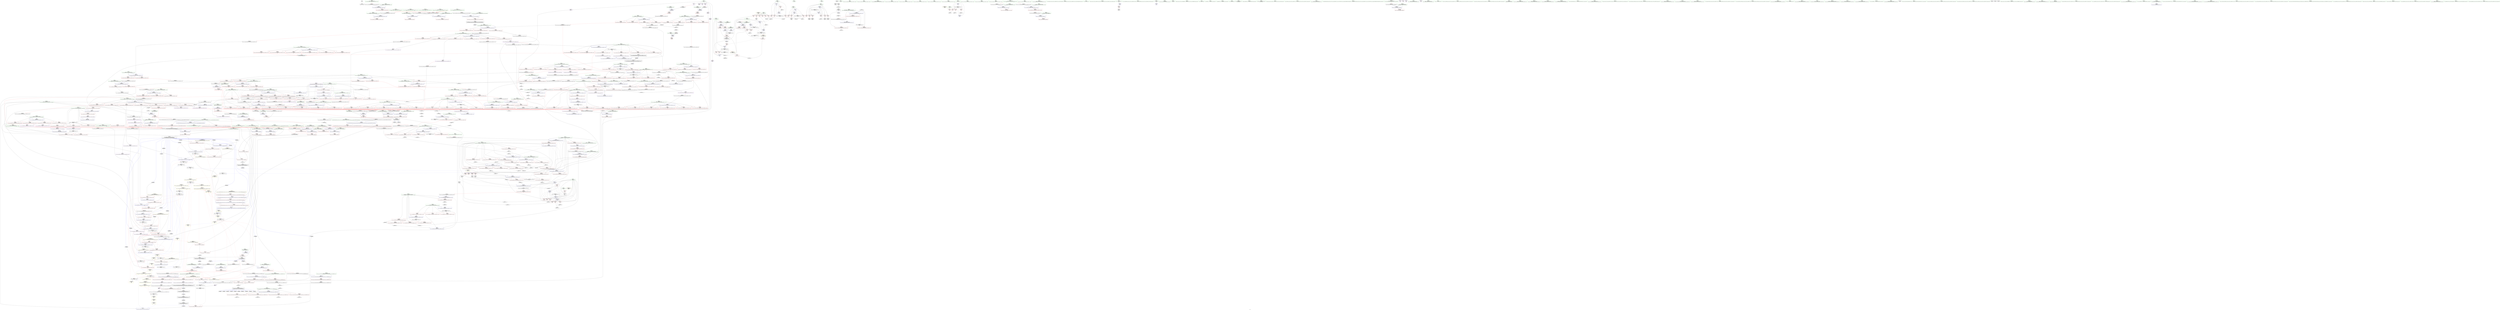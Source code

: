 digraph "SVFG" {
	label="SVFG";

	Node0x555e64e735e0 [shape=record,color=grey,label="{NodeID: 0\nNullPtr}"];
	Node0x555e64e735e0 -> Node0x555e64ec9dd0[style=solid];
	Node0x555e64ed2020 [shape=record,color=red,label="{NodeID: 443\n691\<--663\n\<--__comp.addr\n_ZSt10__pop_heapIPiN9__gnu_cxx5__ops15_Iter_less_iterEEvT_S4_S4_RT0_\n}"];
	Node0x555e64ec6240 [shape=record,color=green,label="{NodeID: 111\n657\<--658\n__first.addr\<--__first.addr_field_insensitive\n_ZSt10__pop_heapIPiN9__gnu_cxx5__ops15_Iter_less_iterEEvT_S4_S4_RT0_\n}"];
	Node0x555e64ec6240 -> Node0x555e64ed1b40[style=solid];
	Node0x555e64ec6240 -> Node0x555e64ed1c10[style=solid];
	Node0x555e64ec6240 -> Node0x555e64ed1ce0[style=solid];
	Node0x555e64ec6240 -> Node0x555e64eed1b0[style=solid];
	Node0x555e64fc9790 [shape=record,color=black,label="{NodeID: 1661\n1192 = PHI(1275, )\n|{<s0>72}}"];
	Node0x555e64fc9790:s0 -> Node0x555e64fc9e10[style=solid,color=red];
	Node0x555e64ee7780 [shape=record,color=red,label="{NodeID: 554\n1113\<--1084\n\<--__i\n_ZSt16__insertion_sortIPiN9__gnu_cxx5__ops15_Iter_less_iterEEvT_S4_T0_\n|{<s0>63}}"];
	Node0x555e64ee7780:s0 -> Node0x555e64fcff40[style=solid,color=red];
	Node0x555e64f5e340 [shape=record,color=yellow,style=double,label="{NodeID: 1329\n233V_1 = ENCHI(MR_233V_0)\npts\{579 666 715 840 1055 1087 \}\nFun[_ZSt25__unguarded_linear_insertIPiN9__gnu_cxx5__ops14_Val_less_iterEEvT_T0_]}"];
	Node0x555e64f5e340 -> Node0x555e64ee8b00[style=dashed];
	Node0x555e64f5e340 -> Node0x555e64ee8bd0[style=dashed];
	Node0x555e64f5e340 -> Node0x555e64ee8ca0[style=dashed];
	Node0x555e64eca890 [shape=record,color=black,label="{NodeID: 222\n216\<--239\n_ZSt3minIiERKT_S2_S2__ret\<--\n_ZSt3minIiERKT_S2_S2_\n|{<s0>5}}"];
	Node0x555e64eca890:s0 -> Node0x555e64fbccb0[style=solid,color=blue];
	Node0x555e64eed1b0 [shape=record,color=blue,label="{NodeID: 665\n657\<--653\n__first.addr\<--__first\n_ZSt10__pop_heapIPiN9__gnu_cxx5__ops15_Iter_less_iterEEvT_S4_S4_RT0_\n}"];
	Node0x555e64eed1b0 -> Node0x555e64ed1b40[style=dashed];
	Node0x555e64eed1b0 -> Node0x555e64ed1c10[style=dashed];
	Node0x555e64eed1b0 -> Node0x555e64ed1ce0[style=dashed];
	Node0x555e64ed83c0 [shape=record,color=red,label="{NodeID: 333\n158\<--38\n\<--sum\nmain\n}"];
	Node0x555e64ed83c0 -> Node0x555e64f0a450[style=solid];
	Node0x555e64edf080 [shape=record,color=grey,label="{NodeID: 1108\n125 = Binary(124, 71, )\n}"];
	Node0x555e64edf080 -> Node0x555e64eea910[style=solid];
	Node0x555e64ec2380 [shape=record,color=green,label="{NodeID: 1\n7\<--1\n.str\<--dummyObj\nGlob }"];
	Node0x555e64ed20f0 [shape=record,color=red,label="{NodeID: 444\n675\<--674\n\<--call\n_ZSt10__pop_heapIPiN9__gnu_cxx5__ops15_Iter_less_iterEEvT_S4_S4_RT0_\n}"];
	Node0x555e64ed20f0 -> Node0x555e64eed4f0[style=solid];
	Node0x555e64ec6310 [shape=record,color=green,label="{NodeID: 112\n659\<--660\n__last.addr\<--__last.addr_field_insensitive\n_ZSt10__pop_heapIPiN9__gnu_cxx5__ops15_Iter_less_iterEEvT_S4_S4_RT0_\n}"];
	Node0x555e64ec6310 -> Node0x555e64ed1db0[style=solid];
	Node0x555e64ec6310 -> Node0x555e64eed280[style=solid];
	Node0x555e64fc9860 [shape=record,color=black,label="{NodeID: 1662\n1196 = PHI(1275, )\n|{<s0>72}}"];
	Node0x555e64fc9860:s0 -> Node0x555e64fc9ee0[style=solid,color=red];
	Node0x555e64ee7850 [shape=record,color=red,label="{NodeID: 555\n1118\<--1084\n\<--__i\n_ZSt16__insertion_sortIPiN9__gnu_cxx5__ops15_Iter_less_iterEEvT_S4_T0_\n|{<s0>64}}"];
	Node0x555e64ee7850:s0 -> Node0x555e64fcfcc0[style=solid,color=red];
	Node0x555e64eca960 [shape=record,color=black,label="{NodeID: 223\n267\<--265\nsub.ptr.lhs.cast\<--\n_ZSt6__sortIPiN9__gnu_cxx5__ops15_Iter_less_iterEEvT_S4_T0_\n}"];
	Node0x555e64eca960 -> Node0x555e64f0b650[style=solid];
	Node0x555e64eed280 [shape=record,color=blue,label="{NodeID: 666\n659\<--654\n__last.addr\<--__last\n_ZSt10__pop_heapIPiN9__gnu_cxx5__ops15_Iter_less_iterEEvT_S4_S4_RT0_\n}"];
	Node0x555e64eed280 -> Node0x555e64ed1db0[style=dashed];
	Node0x555e64ed8490 [shape=record,color=red,label="{NodeID: 334\n99\<--40\n\<--i10\nmain\n}"];
	Node0x555e64ed8490 -> Node0x555e64ee1a80[style=solid];
	Node0x555e64edf200 [shape=record,color=grey,label="{NodeID: 1109\n117 = Binary(116, 115, )\n}"];
	Node0x555e64edf200 -> Node0x555e64eea840[style=solid];
	Node0x555e64ec2410 [shape=record,color=green,label="{NodeID: 2\n9\<--1\n.str.1\<--dummyObj\nGlob }"];
	Node0x555e64ed21c0 [shape=record,color=red,label="{NodeID: 445\n679\<--678\n\<--call1\n_ZSt10__pop_heapIPiN9__gnu_cxx5__ops15_Iter_less_iterEEvT_S4_S4_RT0_\n}"];
	Node0x555e64ed21c0 -> Node0x555e64eed5c0[style=solid];
	Node0x555e64ec63e0 [shape=record,color=green,label="{NodeID: 113\n661\<--662\n__result.addr\<--__result.addr_field_insensitive\n_ZSt10__pop_heapIPiN9__gnu_cxx5__ops15_Iter_less_iterEEvT_S4_S4_RT0_\n}"];
	Node0x555e64ec63e0 -> Node0x555e64ed1e80[style=solid];
	Node0x555e64ec63e0 -> Node0x555e64ed1f50[style=solid];
	Node0x555e64ec63e0 -> Node0x555e64eed350[style=solid];
	Node0x555e64fc9930 [shape=record,color=black,label="{NodeID: 1663\n1198 = PHI(1250, )\n}"];
	Node0x555e64fc9930 -> Node0x555e64ed3eb0[style=solid];
	Node0x555e64ee7920 [shape=record,color=red,label="{NodeID: 556\n1119\<--1084\n\<--__i\n_ZSt16__insertion_sortIPiN9__gnu_cxx5__ops15_Iter_less_iterEEvT_S4_T0_\n}"];
	Node0x555e64ee7920 -> Node0x555e64ed5a50[style=solid];
	Node0x555e64ecaa30 [shape=record,color=black,label="{NodeID: 224\n268\<--266\nsub.ptr.rhs.cast\<--\n_ZSt6__sortIPiN9__gnu_cxx5__ops15_Iter_less_iterEEvT_S4_T0_\n}"];
	Node0x555e64ecaa30 -> Node0x555e64f0b650[style=solid];
	Node0x555e64eed350 [shape=record,color=blue,label="{NodeID: 667\n661\<--655\n__result.addr\<--__result\n_ZSt10__pop_heapIPiN9__gnu_cxx5__ops15_Iter_less_iterEEvT_S4_S4_RT0_\n}"];
	Node0x555e64eed350 -> Node0x555e64ed1e80[style=dashed];
	Node0x555e64eed350 -> Node0x555e64ed1f50[style=dashed];
	Node0x555e64ed8560 [shape=record,color=red,label="{NodeID: 335\n103\<--40\n\<--i10\nmain\n}"];
	Node0x555e64ed8560 -> Node0x555e64eca140[style=solid];
	Node0x555e64edf380 [shape=record,color=grey,label="{NodeID: 1110\n336 = Binary(335, 337, )\n}"];
	Node0x555e64edf380 -> Node0x555e64eeb880[style=solid];
	Node0x555e64ec26c0 [shape=record,color=green,label="{NodeID: 3\n11\<--1\n.str.2\<--dummyObj\nGlob }"];
	Node0x555e64ed2290 [shape=record,color=red,label="{NodeID: 446\n690\<--689\n\<--call2\n_ZSt10__pop_heapIPiN9__gnu_cxx5__ops15_Iter_less_iterEEvT_S4_S4_RT0_\n|{<s0>33}}"];
	Node0x555e64ed2290:s0 -> Node0x555e64fcad80[style=solid,color=red];
	Node0x555e64ec64b0 [shape=record,color=green,label="{NodeID: 114\n663\<--664\n__comp.addr\<--__comp.addr_field_insensitive\n_ZSt10__pop_heapIPiN9__gnu_cxx5__ops15_Iter_less_iterEEvT_S4_S4_RT0_\n}"];
	Node0x555e64ec64b0 -> Node0x555e64ed2020[style=solid];
	Node0x555e64ec64b0 -> Node0x555e64eed420[style=solid];
	Node0x555e64fc9a00 [shape=record,color=black,label="{NodeID: 1664\n1214 = PHI(694, )\n}"];
	Node0x555e64fc9a00 -> Node0x555e64ee8b00[style=solid];
	Node0x555e64ee79f0 [shape=record,color=red,label="{NodeID: 557\n1129\<--1084\n\<--__i\n_ZSt16__insertion_sortIPiN9__gnu_cxx5__ops15_Iter_less_iterEEvT_S4_T0_\n|{<s0>67}}"];
	Node0x555e64ee79f0:s0 -> Node0x555e64fcd670[style=solid,color=red];
	Node0x555e64ecab00 [shape=record,color=black,label="{NodeID: 225\n317\<--315\nsub.ptr.lhs.cast\<--\n_ZSt16__introsort_loopIPilN9__gnu_cxx5__ops15_Iter_less_iterEEvT_S4_T0_T1_\n}"];
	Node0x555e64ecab00 -> Node0x555e64edf680[style=solid];
	Node0x555e64eed420 [shape=record,color=blue,label="{NodeID: 668\n663\<--656\n__comp.addr\<--__comp\n_ZSt10__pop_heapIPiN9__gnu_cxx5__ops15_Iter_less_iterEEvT_S4_S4_RT0_\n}"];
	Node0x555e64eed420 -> Node0x555e64ed2020[style=dashed];
	Node0x555e64ed8630 [shape=record,color=red,label="{NodeID: 336\n111\<--40\n\<--i10\nmain\n}"];
	Node0x555e64ed8630 -> Node0x555e64eca2e0[style=solid];
	Node0x555e64edf500 [shape=record,color=grey,label="{NodeID: 1111\n320 = Binary(319, 271, )\n}"];
	Node0x555e64edf500 -> Node0x555e64f13860[style=solid];
	Node0x555e64ec2780 [shape=record,color=green,label="{NodeID: 4\n43\<--1\n\<--dummyObj\nCan only get source location for instruction, argument, global var or function.}"];
	Node0x555e64ed2360 [shape=record,color=red,label="{NodeID: 447\n699\<--696\n\<--__t.addr\n_ZSt4moveIRiEONSt16remove_referenceIT_E4typeEOS2_\n}"];
	Node0x555e64ed2360 -> Node0x555e64ed3b70[style=solid];
	Node0x555e64f53df0 [shape=record,color=black,label="{NodeID: 1222\nMR_2V_6 = PHI(MR_2V_3, MR_2V_2, )\npts\{6 \}\n|{<s0>10|<s1>14}}"];
	Node0x555e64f53df0:s0 -> Node0x555e64f4c310[style=dashed,color=blue];
	Node0x555e64f53df0:s1 -> Node0x555e64f3ebc0[style=dashed,color=blue];
	Node0x555e64ecaf60 [shape=record,color=green,label="{NodeID: 115\n665\<--666\n__value\<--__value_field_insensitive\n_ZSt10__pop_heapIPiN9__gnu_cxx5__ops15_Iter_less_iterEEvT_S4_S4_RT0_\n|{|<s1>32}}"];
	Node0x555e64ecaf60 -> Node0x555e64eed4f0[style=solid];
	Node0x555e64ecaf60:s1 -> Node0x555e64fcff40[style=solid,color=red];
	Node0x555e64fc9ad0 [shape=record,color=black,label="{NodeID: 1665\n1224 = PHI(1361, )\n}"];
	Node0x555e64ee7ac0 [shape=record,color=red,label="{NodeID: 558\n1138\<--1084\n\<--__i\n_ZSt16__insertion_sortIPiN9__gnu_cxx5__ops15_Iter_less_iterEEvT_S4_T0_\n}"];
	Node0x555e64ee7ac0 -> Node0x555e64ed5b20[style=solid];
	Node0x555e64ecabd0 [shape=record,color=black,label="{NodeID: 226\n318\<--316\nsub.ptr.rhs.cast\<--\n_ZSt16__introsort_loopIPilN9__gnu_cxx5__ops15_Iter_less_iterEEvT_S4_T0_T1_\n}"];
	Node0x555e64ecabd0 -> Node0x555e64edf680[style=solid];
	Node0x555e64eed4f0 [shape=record,color=blue,label="{NodeID: 669\n665\<--675\n__value\<--\n_ZSt10__pop_heapIPiN9__gnu_cxx5__ops15_Iter_less_iterEEvT_S4_S4_RT0_\n}"];
	Node0x555e64eed4f0 -> Node0x555e64ed21c0[style=dashed];
	Node0x555e64eed4f0 -> Node0x555e64ed2290[style=dashed];
	Node0x555e64ed8700 [shape=record,color=red,label="{NodeID: 337\n130\<--40\n\<--i10\nmain\n}"];
	Node0x555e64ed8700 -> Node0x555e64eca480[style=solid];
	Node0x555e64edf680 [shape=record,color=grey,label="{NodeID: 1112\n319 = Binary(317, 318, )\n}"];
	Node0x555e64edf680 -> Node0x555e64edf500[style=solid];
	Node0x555e64ec2840 [shape=record,color=green,label="{NodeID: 5\n71\<--1\n\<--dummyObj\nCan only get source location for instruction, argument, global var or function.}"];
	Node0x555e64ed2430 [shape=record,color=red,label="{NodeID: 448\n743\<--708\n\<--__first.addr\n_ZSt13__adjust_heapIPiliN9__gnu_cxx5__ops15_Iter_less_iterEEvT_T0_S5_T1_T2_\n}"];
	Node0x555e64ed2430 -> Node0x555e64ed6270[style=solid];
	Node0x555e64ecb030 [shape=record,color=green,label="{NodeID: 116\n667\<--668\nagg.tmp\<--agg.tmp_field_insensitive\n_ZSt10__pop_heapIPiN9__gnu_cxx5__ops15_Iter_less_iterEEvT_S4_S4_RT0_\n}"];
	Node0x555e64fc9ba0 [shape=record,color=black,label="{NodeID: 1666\n1229 = PHI(694, )\n}"];
	Node0x555e64fc9ba0 -> Node0x555e64ee8bd0[style=solid];
	Node0x555e64ee7b90 [shape=record,color=red,label="{NodeID: 559\n1115\<--1114\n\<--call3\n_ZSt16__insertion_sortIPiN9__gnu_cxx5__ops15_Iter_less_iterEEvT_S4_T0_\n}"];
	Node0x555e64ee7b90 -> Node0x555e64eeff30[style=solid];
	Node0x555e64ecaca0 [shape=record,color=black,label="{NodeID: 227\n363\<--359\ncast\<--\n_ZSt4__lgl\n}"];
	Node0x555e64eed5c0 [shape=record,color=blue,label="{NodeID: 670\n680\<--679\n\<--\n_ZSt10__pop_heapIPiN9__gnu_cxx5__ops15_Iter_less_iterEEvT_S4_S4_RT0_\n|{|<s1>33}}"];
	Node0x555e64eed5c0 -> Node0x555e64ed2290[style=dashed];
	Node0x555e64eed5c0:s1 -> Node0x555e64f547f0[style=dashed,color=red];
	Node0x555e64ed87d0 [shape=record,color=red,label="{NodeID: 338\n153\<--40\n\<--i10\nmain\n}"];
	Node0x555e64ed87d0 -> Node0x555e64eca620[style=solid];
	Node0x555e64edf800 [shape=record,color=grey,label="{NodeID: 1113\n150 = Binary(149, 71, )\n}"];
	Node0x555e64edf800 -> Node0x555e64eeaab0[style=solid];
	Node0x555e64ec30b0 [shape=record,color=green,label="{NodeID: 6\n122\<--1\n\<--dummyObj\nCan only get source location for instruction, argument, global var or function.}"];
	Node0x555e64ed2500 [shape=record,color=red,label="{NodeID: 449\n746\<--708\n\<--__first.addr\n_ZSt13__adjust_heapIPiliN9__gnu_cxx5__ops15_Iter_less_iterEEvT_T0_S5_T1_T2_\n}"];
	Node0x555e64ed2500 -> Node0x555e64ed6340[style=solid];
	Node0x555e64f547f0 [shape=record,color=black,label="{NodeID: 1224\nMR_2V_2 = PHI(MR_2V_3, MR_2V_1, )\npts\{6 \}\n|{|<s5>34}}"];
	Node0x555e64f547f0 -> Node0x555e64ee3750[style=dashed];
	Node0x555e64f547f0 -> Node0x555e64ee3820[style=dashed];
	Node0x555e64f547f0 -> Node0x555e64eedde0[style=dashed];
	Node0x555e64f547f0 -> Node0x555e64eee050[style=dashed];
	Node0x555e64f547f0 -> Node0x555e64f488d0[style=dashed];
	Node0x555e64f547f0:s5 -> Node0x555e64f5c7b0[style=dashed,color=red];
	Node0x555e64ecb100 [shape=record,color=green,label="{NodeID: 117\n696\<--697\n__t.addr\<--__t.addr_field_insensitive\n_ZSt4moveIRiEONSt16remove_referenceIT_E4typeEOS2_\n}"];
	Node0x555e64ecb100 -> Node0x555e64ed2360[style=solid];
	Node0x555e64ecb100 -> Node0x555e64eed690[style=solid];
	Node0x555e64fc9c70 [shape=record,color=black,label="{NodeID: 1667\n1239 = PHI(694, )\n}"];
	Node0x555e64fc9c70 -> Node0x555e64ee8ca0[style=solid];
	Node0x555e64ee7c60 [shape=record,color=red,label="{NodeID: 560\n1125\<--1124\n\<--call6\n_ZSt16__insertion_sortIPiN9__gnu_cxx5__ops15_Iter_less_iterEEvT_S4_T0_\n}"];
	Node0x555e64ee7c60 -> Node0x555e64ef0000[style=solid];
	Node0x555e64ecad70 [shape=record,color=black,label="{NodeID: 228\n364\<--359\nconv\<--\n_ZSt4__lgl\n}"];
	Node0x555e64ecad70 -> Node0x555e64f0aed0[style=solid];
	Node0x555e64eed690 [shape=record,color=blue,label="{NodeID: 671\n696\<--695\n__t.addr\<--__t\n_ZSt4moveIRiEONSt16remove_referenceIT_E4typeEOS2_\n}"];
	Node0x555e64eed690 -> Node0x555e64ed2360[style=dashed];
	Node0x555e64ed88a0 [shape=record,color=red,label="{NodeID: 339\n163\<--40\n\<--i10\nmain\n}"];
	Node0x555e64ed88a0 -> Node0x555e64edfb00[style=solid];
	Node0x555e64edf980 [shape=record,color=grey,label="{NodeID: 1114\n740 = Binary(739, 122, )\n}"];
	Node0x555e64edf980 -> Node0x555e64f0aa50[style=solid];
	Node0x555e64ec3140 [shape=record,color=green,label="{NodeID: 7\n142\<--1\n\<--dummyObj\nCan only get source location for instruction, argument, global var or function.}"];
	Node0x555e64ed25d0 [shape=record,color=red,label="{NodeID: 450\n756\<--708\n\<--__first.addr\n_ZSt13__adjust_heapIPiliN9__gnu_cxx5__ops15_Iter_less_iterEEvT_T0_S5_T1_T2_\n}"];
	Node0x555e64ed25d0 -> Node0x555e64ed6410[style=solid];
	Node0x555e64ecb1d0 [shape=record,color=green,label="{NodeID: 118\n706\<--707\n__comp\<--__comp_field_insensitive\n_ZSt13__adjust_heapIPiliN9__gnu_cxx5__ops15_Iter_less_iterEEvT_T0_S5_T1_T2_\n|{<s0>34|<s1>37}}"];
	Node0x555e64ecb1d0:s0 -> Node0x555e64fcb800[style=solid,color=red];
	Node0x555e64ecb1d0:s1 -> Node0x555e64fcb0c0[style=solid,color=red];
	Node0x555e64fc9d40 [shape=record,color=black,label="{NodeID: 1668\n1302 = PHI(1313, )\n}"];
	Node0x555e64fc9d40 -> Node0x555e64ed4120[style=solid];
	Node0x555e64ee7d30 [shape=record,color=red,label="{NodeID: 561\n1162\<--1148\n\<--__first.addr\n_ZSt26__unguarded_insertion_sortIPiN9__gnu_cxx5__ops15_Iter_less_iterEEvT_S4_T0_\n}"];
	Node0x555e64ee7d30 -> Node0x555e64ef0340[style=solid];
	Node0x555e64f5ea20 [shape=record,color=yellow,style=double,label="{NodeID: 1336\n127V_1 = ENCHI(MR_127V_0)\npts\{579 715 840 1055 1087 1209 \}\nFun[_ZSt10__pop_heapIPiN9__gnu_cxx5__ops15_Iter_less_iterEEvT_S4_S4_RT0_]}"];
	Node0x555e64f5ea20 -> Node0x555e64ed20f0[style=dashed];
	Node0x555e64f5ea20 -> Node0x555e64ed21c0[style=dashed];
	Node0x555e64f5ea20 -> Node0x555e64ed2290[style=dashed];
	Node0x555e64ecae40 [shape=record,color=black,label="{NodeID: 229\n353\<--365\n_ZSt4__lgl_ret\<--sub\n_ZSt4__lgl\n|{<s0>9}}"];
	Node0x555e64ecae40:s0 -> Node0x555e64fc6f70[style=solid,color=blue];
	Node0x555e64eed760 [shape=record,color=blue,label="{NodeID: 672\n708\<--702\n__first.addr\<--__first\n_ZSt13__adjust_heapIPiliN9__gnu_cxx5__ops15_Iter_less_iterEEvT_T0_S5_T1_T2_\n}"];
	Node0x555e64eed760 -> Node0x555e64ed2430[style=dashed];
	Node0x555e64eed760 -> Node0x555e64ed2500[style=dashed];
	Node0x555e64eed760 -> Node0x555e64ed25d0[style=dashed];
	Node0x555e64eed760 -> Node0x555e64ed26a0[style=dashed];
	Node0x555e64eed760 -> Node0x555e64ed2770[style=dashed];
	Node0x555e64eed760 -> Node0x555e64ed2840[style=dashed];
	Node0x555e64eed760 -> Node0x555e64ed2910[style=dashed];
	Node0x555e64ed8970 [shape=record,color=red,label="{NodeID: 340\n106\<--105\n\<--arrayidx15\nmain\n}"];
	Node0x555e64ed8970 -> Node0x555e64eca210[style=solid];
	Node0x555e64edfb00 [shape=record,color=grey,label="{NodeID: 1115\n164 = Binary(163, 71, )\n}"];
	Node0x555e64edfb00 -> Node0x555e64eeac50[style=solid];
	Node0x555e64ec3200 [shape=record,color=green,label="{NodeID: 8\n271\<--1\n\<--dummyObj\nCan only get source location for instruction, argument, global var or function.}"];
	Node0x555e64ed26a0 [shape=record,color=red,label="{NodeID: 451\n761\<--708\n\<--__first.addr\n_ZSt13__adjust_heapIPiliN9__gnu_cxx5__ops15_Iter_less_iterEEvT_T0_S5_T1_T2_\n}"];
	Node0x555e64ed26a0 -> Node0x555e64ed64e0[style=solid];
	Node0x555e64ecb2a0 [shape=record,color=green,label="{NodeID: 119\n708\<--709\n__first.addr\<--__first.addr_field_insensitive\n_ZSt13__adjust_heapIPiliN9__gnu_cxx5__ops15_Iter_less_iterEEvT_T0_S5_T1_T2_\n}"];
	Node0x555e64ecb2a0 -> Node0x555e64ed2430[style=solid];
	Node0x555e64ecb2a0 -> Node0x555e64ed2500[style=solid];
	Node0x555e64ecb2a0 -> Node0x555e64ed25d0[style=solid];
	Node0x555e64ecb2a0 -> Node0x555e64ed26a0[style=solid];
	Node0x555e64ecb2a0 -> Node0x555e64ed2770[style=solid];
	Node0x555e64ecb2a0 -> Node0x555e64ed2840[style=solid];
	Node0x555e64ecb2a0 -> Node0x555e64ed2910[style=solid];
	Node0x555e64ecb2a0 -> Node0x555e64eed760[style=solid];
	Node0x555e64fc9e10 [shape=record,color=black,label="{NodeID: 1669\n1251 = PHI(1192, )\n0th arg _ZSt23__copy_move_backward_a2ILb1EPiS0_ET1_T0_S2_S1_ }"];
	Node0x555e64fc9e10 -> Node0x555e64ef0dd0[style=solid];
	Node0x555e64ee7e00 [shape=record,color=red,label="{NodeID: 562\n1166\<--1150\n\<--__last.addr\n_ZSt26__unguarded_insertion_sortIPiN9__gnu_cxx5__ops15_Iter_less_iterEEvT_S4_T0_\n}"];
	Node0x555e64ee7e00 -> Node0x555e64f142e0[style=solid];
	Node0x555e64ed3050 [shape=record,color=black,label="{NodeID: 230\n387\<--385\nsub.ptr.lhs.cast\<--\n_ZSt22__final_insertion_sortIPiN9__gnu_cxx5__ops15_Iter_less_iterEEvT_S4_T0_\n}"];
	Node0x555e64ed3050 -> Node0x555e64f0a5d0[style=solid];
	Node0x555e64eed830 [shape=record,color=blue,label="{NodeID: 673\n710\<--703\n__holeIndex.addr\<--__holeIndex\n_ZSt13__adjust_heapIPiliN9__gnu_cxx5__ops15_Iter_less_iterEEvT_T0_S5_T1_T2_\n}"];
	Node0x555e64eed830 -> Node0x555e64ed29e0[style=dashed];
	Node0x555e64eed830 -> Node0x555e64ed2ab0[style=dashed];
	Node0x555e64eed830 -> Node0x555e64ed2b80[style=dashed];
	Node0x555e64eed830 -> Node0x555e64ed2c50[style=dashed];
	Node0x555e64eed830 -> Node0x555e64eedeb0[style=dashed];
	Node0x555e64eed830 -> Node0x555e64eee120[style=dashed];
	Node0x555e64eed830 -> Node0x555e64f48dd0[style=dashed];
	Node0x555e64ed8a40 [shape=record,color=red,label="{NodeID: 341\n114\<--113\n\<--arrayidx19\nmain\n}"];
	Node0x555e64ed8a40 -> Node0x555e64eca3b0[style=solid];
	Node0x555e64edfc80 [shape=record,color=grey,label="{NodeID: 1116\n735 = Binary(734, 122, )\n}"];
	Node0x555e64edfc80 -> Node0x555e64edfe00[style=solid];
	Node0x555e64ec3300 [shape=record,color=green,label="{NodeID: 9\n276\<--1\n\<--dummyObj\nCan only get source location for instruction, argument, global var or function.}"];
	Node0x555e64ed2770 [shape=record,color=red,label="{NodeID: 452\n782\<--708\n\<--__first.addr\n_ZSt13__adjust_heapIPiliN9__gnu_cxx5__ops15_Iter_less_iterEEvT_T0_S5_T1_T2_\n}"];
	Node0x555e64ed2770 -> Node0x555e64ed65b0[style=solid];
	Node0x555e64f556f0 [shape=record,color=black,label="{NodeID: 1227\nMR_2V_2 = PHI(MR_2V_3, MR_2V_1, )\npts\{6 \}\n|{<s0>4}}"];
	Node0x555e64f556f0:s0 -> Node0x555e64f5d0d0[style=dashed,color=red];
	Node0x555e64ecb370 [shape=record,color=green,label="{NodeID: 120\n710\<--711\n__holeIndex.addr\<--__holeIndex.addr_field_insensitive\n_ZSt13__adjust_heapIPiliN9__gnu_cxx5__ops15_Iter_less_iterEEvT_T0_S5_T1_T2_\n}"];
	Node0x555e64ecb370 -> Node0x555e64ed29e0[style=solid];
	Node0x555e64ecb370 -> Node0x555e64ed2ab0[style=solid];
	Node0x555e64ecb370 -> Node0x555e64ed2b80[style=solid];
	Node0x555e64ecb370 -> Node0x555e64ed2c50[style=solid];
	Node0x555e64ecb370 -> Node0x555e64ed2d20[style=solid];
	Node0x555e64ecb370 -> Node0x555e64eed830[style=solid];
	Node0x555e64ecb370 -> Node0x555e64eedeb0[style=solid];
	Node0x555e64ecb370 -> Node0x555e64eee120[style=solid];
	Node0x555e64fc9ee0 [shape=record,color=black,label="{NodeID: 1670\n1252 = PHI(1196, )\n1st arg _ZSt23__copy_move_backward_a2ILb1EPiS0_ET1_T0_S2_S1_ }"];
	Node0x555e64fc9ee0 -> Node0x555e64ef0ea0[style=solid];
	Node0x555e64ee7ed0 [shape=record,color=red,label="{NodeID: 563\n1165\<--1152\n\<--__i\n_ZSt26__unguarded_insertion_sortIPiN9__gnu_cxx5__ops15_Iter_less_iterEEvT_S4_T0_\n}"];
	Node0x555e64ee7ed0 -> Node0x555e64f142e0[style=solid];
	Node0x555e64ed30e0 [shape=record,color=black,label="{NodeID: 231\n388\<--386\nsub.ptr.rhs.cast\<--\n_ZSt22__final_insertion_sortIPiN9__gnu_cxx5__ops15_Iter_less_iterEEvT_S4_T0_\n}"];
	Node0x555e64ed30e0 -> Node0x555e64f0a5d0[style=solid];
	Node0x555e64eed900 [shape=record,color=blue,label="{NodeID: 674\n712\<--704\n__len.addr\<--__len\n_ZSt13__adjust_heapIPiliN9__gnu_cxx5__ops15_Iter_less_iterEEvT_T0_S5_T1_T2_\n}"];
	Node0x555e64eed900 -> Node0x555e64ed2df0[style=dashed];
	Node0x555e64eed900 -> Node0x555e64ed2ec0[style=dashed];
	Node0x555e64eed900 -> Node0x555e64ed2f90[style=dashed];
	Node0x555e64ed8b10 [shape=record,color=red,label="{NodeID: 342\n133\<--132\n\<--arrayidx25\nmain\n}"];
	Node0x555e64ed8b10 -> Node0x555e64eca550[style=solid];
	Node0x555e64edfe00 [shape=record,color=grey,label="{NodeID: 1117\n736 = Binary(735, 276, )\n}"];
	Node0x555e64edfe00 -> Node0x555e64ee2080[style=solid];
	Node0x555e64ec3400 [shape=record,color=green,label="{NodeID: 10\n322\<--1\n\<--dummyObj\nCan only get source location for instruction, argument, global var or function.}"];
	Node0x555e64ed2840 [shape=record,color=red,label="{NodeID: 453\n788\<--708\n\<--__first.addr\n_ZSt13__adjust_heapIPiliN9__gnu_cxx5__ops15_Iter_less_iterEEvT_T0_S5_T1_T2_\n}"];
	Node0x555e64ed2840 -> Node0x555e64ed6680[style=solid];
	Node0x555e64f55bf0 [shape=record,color=black,label="{NodeID: 1228\nMR_12V_3 = PHI(MR_12V_4, MR_12V_2, )\npts\{27 \}\n}"];
	Node0x555e64f55bf0 -> Node0x555e64ed6ea0[style=dashed];
	Node0x555e64f55bf0 -> Node0x555e64ed6f70[style=dashed];
	Node0x555e64f55bf0 -> Node0x555e64ed7040[style=dashed];
	Node0x555e64f55bf0 -> Node0x555e64eeaec0[style=dashed];
	Node0x555e64ecb440 [shape=record,color=green,label="{NodeID: 121\n712\<--713\n__len.addr\<--__len.addr_field_insensitive\n_ZSt13__adjust_heapIPiliN9__gnu_cxx5__ops15_Iter_less_iterEEvT_T0_S5_T1_T2_\n}"];
	Node0x555e64ecb440 -> Node0x555e64ed2df0[style=solid];
	Node0x555e64ecb440 -> Node0x555e64ed2ec0[style=solid];
	Node0x555e64ecb440 -> Node0x555e64ed2f90[style=solid];
	Node0x555e64ecb440 -> Node0x555e64eed900[style=solid];
	Node0x555e64fc9fb0 [shape=record,color=black,label="{NodeID: 1671\n1253 = PHI(1197, )\n2nd arg _ZSt23__copy_move_backward_a2ILb1EPiS0_ET1_T0_S2_S1_ }"];
	Node0x555e64fc9fb0 -> Node0x555e64ef0f70[style=solid];
	Node0x555e64ee7fa0 [shape=record,color=red,label="{NodeID: 564\n1169\<--1152\n\<--__i\n_ZSt26__unguarded_insertion_sortIPiN9__gnu_cxx5__ops15_Iter_less_iterEEvT_S4_T0_\n|{<s0>69}}"];
	Node0x555e64ee7fa0:s0 -> Node0x555e64fcd670[style=solid,color=red];
	Node0x555e64ed31b0 [shape=record,color=black,label="{NodeID: 232\n460\<--458\nsub.ptr.lhs.cast\<--\n_ZSt27__unguarded_partition_pivotIPiN9__gnu_cxx5__ops15_Iter_less_iterEET_S4_S4_T0_\n}"];
	Node0x555e64ed31b0 -> Node0x555e64ee0100[style=solid];
	Node0x555e64eed9d0 [shape=record,color=blue,label="{NodeID: 675\n714\<--705\n__value.addr\<--__value\n_ZSt13__adjust_heapIPiliN9__gnu_cxx5__ops15_Iter_less_iterEEvT_T0_S5_T1_T2_\n}"];
	Node0x555e64eed9d0 -> Node0x555e64ee3750[style=dashed];
	Node0x555e64eed9d0 -> Node0x555e64ee3820[style=dashed];
	Node0x555e64eed9d0 -> Node0x555e64ee38f0[style=dashed];
	Node0x555e64ed8be0 [shape=record,color=red,label="{NodeID: 343\n156\<--155\n\<--arrayidx33\nmain\n}"];
	Node0x555e64ed8be0 -> Node0x555e64eca6f0[style=solid];
	Node0x555e64edff80 [shape=record,color=grey,label="{NodeID: 1118\n464 = Binary(463, 276, )\n}"];
	Node0x555e64ec3500 [shape=record,color=green,label="{NodeID: 11\n326\<--1\n\<--dummyObj\nCan only get source location for instruction, argument, global var or function.|{<s0>33}}"];
	Node0x555e64ec3500:s0 -> Node0x555e64fcabe0[style=solid,color=red];
	Node0x555e64ed2910 [shape=record,color=red,label="{NodeID: 454\n802\<--708\n\<--__first.addr\n_ZSt13__adjust_heapIPiliN9__gnu_cxx5__ops15_Iter_less_iterEEvT_T0_S5_T1_T2_\n|{<s0>40}}"];
	Node0x555e64ed2910:s0 -> Node0x555e64fcdd00[style=solid,color=red];
	Node0x555e64f560f0 [shape=record,color=black,label="{NodeID: 1229\nMR_16V_2 = PHI(MR_16V_4, MR_16V_1, )\npts\{31 \}\n}"];
	Node0x555e64f560f0 -> Node0x555e64eea290[style=dashed];
	Node0x555e64ecb510 [shape=record,color=green,label="{NodeID: 122\n714\<--715\n__value.addr\<--__value.addr_field_insensitive\n_ZSt13__adjust_heapIPiliN9__gnu_cxx5__ops15_Iter_less_iterEEvT_T0_S5_T1_T2_\n|{|<s1>39}}"];
	Node0x555e64ecb510 -> Node0x555e64eed9d0[style=solid];
	Node0x555e64ecb510:s1 -> Node0x555e64fcff40[style=solid,color=red];
	Node0x555e64fca080 [shape=record,color=black,label="{NodeID: 1672\n412 = PHI(328, )\n0th arg _ZSt14__partial_sortIPiN9__gnu_cxx5__ops15_Iter_less_iterEEvT_S4_S4_T0_ }"];
	Node0x555e64fca080 -> Node0x555e64eebd60[style=solid];
	Node0x555e64ee8070 [shape=record,color=red,label="{NodeID: 565\n1173\<--1152\n\<--__i\n_ZSt26__unguarded_insertion_sortIPiN9__gnu_cxx5__ops15_Iter_less_iterEEvT_S4_T0_\n}"];
	Node0x555e64ee8070 -> Node0x555e64ed5bf0[style=solid];
	Node0x555e64ed3280 [shape=record,color=black,label="{NodeID: 233\n461\<--459\nsub.ptr.rhs.cast\<--\n_ZSt27__unguarded_partition_pivotIPiN9__gnu_cxx5__ops15_Iter_less_iterEET_S4_S4_T0_\n}"];
	Node0x555e64ed3280 -> Node0x555e64ee0100[style=solid];
	Node0x555e64eedaa0 [shape=record,color=blue,label="{NodeID: 676\n716\<--728\n__topIndex\<--\n_ZSt13__adjust_heapIPiliN9__gnu_cxx5__ops15_Iter_less_iterEEvT_T0_S5_T1_T2_\n}"];
	Node0x555e64eedaa0 -> Node0x555e64ee2d90[style=dashed];
	Node0x555e64ed8cb0 [shape=record,color=red,label="{NodeID: 344\n170\<--167\n\<--call40\nmain\n}"];
	Node0x555e64ed8cb0 -> Node0x555e64eead20[style=solid];
	Node0x555e64ee0100 [shape=record,color=grey,label="{NodeID: 1119\n462 = Binary(460, 461, )\n}"];
	Node0x555e64ee0100 -> Node0x555e64ee0280[style=solid];
	Node0x555e64ec3600 [shape=record,color=green,label="{NodeID: 12\n337\<--1\n\<--dummyObj\nCan only get source location for instruction, argument, global var or function.}"];
	Node0x555e64ed29e0 [shape=record,color=red,label="{NodeID: 455\n728\<--710\n\<--__holeIndex.addr\n_ZSt13__adjust_heapIPiliN9__gnu_cxx5__ops15_Iter_less_iterEEvT_T0_S5_T1_T2_\n}"];
	Node0x555e64ed29e0 -> Node0x555e64eedaa0[style=solid];
	Node0x555e64f565f0 [shape=record,color=black,label="{NodeID: 1230\nMR_18V_2 = PHI(MR_18V_4, MR_18V_1, )\npts\{33 \}\n}"];
	Node0x555e64f565f0 -> Node0x555e64eea430[style=dashed];
	Node0x555e64ecb5e0 [shape=record,color=green,label="{NodeID: 123\n716\<--717\n__topIndex\<--__topIndex_field_insensitive\n_ZSt13__adjust_heapIPiliN9__gnu_cxx5__ops15_Iter_less_iterEEvT_T0_S5_T1_T2_\n}"];
	Node0x555e64ecb5e0 -> Node0x555e64ee2d90[style=solid];
	Node0x555e64ecb5e0 -> Node0x555e64eedaa0[style=solid];
	Node0x555e64fca150 [shape=record,color=black,label="{NodeID: 1673\n413 = PHI(329, )\n1st arg _ZSt14__partial_sortIPiN9__gnu_cxx5__ops15_Iter_less_iterEEvT_S4_S4_T0_ }"];
	Node0x555e64fca150 -> Node0x555e64eebe30[style=solid];
	Node0x555e64ee8140 [shape=record,color=red,label="{NodeID: 566\n1191\<--1182\n\<--__first.addr\n_ZSt13move_backwardIPiS0_ET0_T_S2_S1_\n|{<s0>70}}"];
	Node0x555e64ee8140:s0 -> Node0x555e64fce800[style=solid,color=red];
	Node0x555e64ed3350 [shape=record,color=black,label="{NodeID: 234\n440\<--480\n_ZSt27__unguarded_partition_pivotIPiN9__gnu_cxx5__ops15_Iter_less_iterEET_S4_S4_T0__ret\<--call\n_ZSt27__unguarded_partition_pivotIPiN9__gnu_cxx5__ops15_Iter_less_iterEET_S4_S4_T0_\n|{<s0>13}}"];
	Node0x555e64ed3350:s0 -> Node0x555e64fc7100[style=solid,color=blue];
	Node0x555e64eedb70 [shape=record,color=blue,label="{NodeID: 677\n718\<--730\n__secondChild\<--\n_ZSt13__adjust_heapIPiliN9__gnu_cxx5__ops15_Iter_less_iterEEvT_T0_S5_T1_T2_\n}"];
	Node0x555e64eedb70 -> Node0x555e64ee2e60[style=dashed];
	Node0x555e64eedb70 -> Node0x555e64ee2f30[style=dashed];
	Node0x555e64eedb70 -> Node0x555e64ee3410[style=dashed];
	Node0x555e64eedb70 -> Node0x555e64ee34e0[style=dashed];
	Node0x555e64eedb70 -> Node0x555e64eedc40[style=dashed];
	Node0x555e64eedb70 -> Node0x555e64eedf80[style=dashed];
	Node0x555e64eedb70 -> Node0x555e64f492d0[style=dashed];
	Node0x555e64ed8d80 [shape=record,color=red,label="{NodeID: 345\n207\<--197\n\<--__first.addr\n_ZSt4sortIPiEvT_S1_\n|{<s0>8}}"];
	Node0x555e64ed8d80:s0 -> Node0x555e64fcb1c0[style=solid,color=red];
	Node0x555e64ee0280 [shape=record,color=grey,label="{NodeID: 1120\n463 = Binary(462, 271, )\n}"];
	Node0x555e64ee0280 -> Node0x555e64edff80[style=solid];
	Node0x555e64ec3700 [shape=record,color=green,label="{NodeID: 13\n360\<--1\n\<--dummyObj\nCan only get source location for instruction, argument, global var or function.}"];
	Node0x555e64ed2ab0 [shape=record,color=red,label="{NodeID: 456\n730\<--710\n\<--__holeIndex.addr\n_ZSt13__adjust_heapIPiliN9__gnu_cxx5__ops15_Iter_less_iterEEvT_T0_S5_T1_T2_\n}"];
	Node0x555e64ed2ab0 -> Node0x555e64eedb70[style=solid];
	Node0x555e64f56af0 [shape=record,color=black,label="{NodeID: 1231\nMR_20V_2 = PHI(MR_20V_4, MR_20V_1, )\npts\{35 \}\n}"];
	Node0x555e64f56af0 -> Node0x555e64eea500[style=dashed];
	Node0x555e64ecb6b0 [shape=record,color=green,label="{NodeID: 124\n718\<--719\n__secondChild\<--__secondChild_field_insensitive\n_ZSt13__adjust_heapIPiliN9__gnu_cxx5__ops15_Iter_less_iterEEvT_T0_S5_T1_T2_\n}"];
	Node0x555e64ecb6b0 -> Node0x555e64ee2e60[style=solid];
	Node0x555e64ecb6b0 -> Node0x555e64ee2f30[style=solid];
	Node0x555e64ecb6b0 -> Node0x555e64ee3000[style=solid];
	Node0x555e64ecb6b0 -> Node0x555e64ee30d0[style=solid];
	Node0x555e64ecb6b0 -> Node0x555e64ee31a0[style=solid];
	Node0x555e64ecb6b0 -> Node0x555e64ee3270[style=solid];
	Node0x555e64ecb6b0 -> Node0x555e64ee3340[style=solid];
	Node0x555e64ecb6b0 -> Node0x555e64ee3410[style=solid];
	Node0x555e64ecb6b0 -> Node0x555e64ee34e0[style=solid];
	Node0x555e64ecb6b0 -> Node0x555e64ee35b0[style=solid];
	Node0x555e64ecb6b0 -> Node0x555e64ee3680[style=solid];
	Node0x555e64ecb6b0 -> Node0x555e64eedb70[style=solid];
	Node0x555e64ecb6b0 -> Node0x555e64eedc40[style=solid];
	Node0x555e64ecb6b0 -> Node0x555e64eedd10[style=solid];
	Node0x555e64ecb6b0 -> Node0x555e64eedf80[style=solid];
	Node0x555e64fca220 [shape=record,color=black,label="{NodeID: 1674\n414 = PHI(330, )\n2nd arg _ZSt14__partial_sortIPiN9__gnu_cxx5__ops15_Iter_less_iterEEvT_S4_S4_T0_ }"];
	Node0x555e64fca220 -> Node0x555e64eebf00[style=solid];
	Node0x555e64ee8210 [shape=record,color=red,label="{NodeID: 567\n1195\<--1184\n\<--__last.addr\n_ZSt13move_backwardIPiS0_ET0_T_S2_S1_\n|{<s0>71}}"];
	Node0x555e64ee8210:s0 -> Node0x555e64fce800[style=solid,color=red];
	Node0x555e64ed3420 [shape=record,color=black,label="{NodeID: 235\n548\<--546\nsub.ptr.lhs.cast\<--\n_ZSt11__sort_heapIPiN9__gnu_cxx5__ops15_Iter_less_iterEEvT_S4_RT0_\n}"];
	Node0x555e64ed3420 -> Node0x555e64edef00[style=solid];
	Node0x555e64eedc40 [shape=record,color=blue,label="{NodeID: 678\n718\<--741\n__secondChild\<--mul\n_ZSt13__adjust_heapIPiliN9__gnu_cxx5__ops15_Iter_less_iterEEvT_T0_S5_T1_T2_\n}"];
	Node0x555e64eedc40 -> Node0x555e64ee2e60[style=dashed];
	Node0x555e64eedc40 -> Node0x555e64ee2f30[style=dashed];
	Node0x555e64eedc40 -> Node0x555e64ee3000[style=dashed];
	Node0x555e64eedc40 -> Node0x555e64ee30d0[style=dashed];
	Node0x555e64eedc40 -> Node0x555e64ee31a0[style=dashed];
	Node0x555e64eedc40 -> Node0x555e64ee3270[style=dashed];
	Node0x555e64eedc40 -> Node0x555e64ee3340[style=dashed];
	Node0x555e64eedc40 -> Node0x555e64ee3410[style=dashed];
	Node0x555e64eedc40 -> Node0x555e64ee34e0[style=dashed];
	Node0x555e64eedc40 -> Node0x555e64eedc40[style=dashed];
	Node0x555e64eedc40 -> Node0x555e64eedd10[style=dashed];
	Node0x555e64eedc40 -> Node0x555e64eedf80[style=dashed];
	Node0x555e64eedc40 -> Node0x555e64f492d0[style=dashed];
	Node0x555e64ed8e50 [shape=record,color=red,label="{NodeID: 346\n208\<--199\n\<--__last.addr\n_ZSt4sortIPiEvT_S1_\n|{<s0>8}}"];
	Node0x555e64ed8e50:s0 -> Node0x555e64fcb300[style=solid,color=red];
	Node0x555e64ee0400 [shape=record,color=grey,label="{NodeID: 1121\n793 = Binary(792, 122, )\n}"];
	Node0x555e64ee0400 -> Node0x555e64eee120[style=solid];
	Node0x555e64ec3800 [shape=record,color=green,label="{NodeID: 14\n366\<--1\n\<--dummyObj\nCan only get source location for instruction, argument, global var or function.}"];
	Node0x555e64ed2b80 [shape=record,color=red,label="{NodeID: 457\n762\<--710\n\<--__holeIndex.addr\n_ZSt13__adjust_heapIPiliN9__gnu_cxx5__ops15_Iter_less_iterEEvT_T0_S5_T1_T2_\n}"];
	Node0x555e64f56ff0 [shape=record,color=black,label="{NodeID: 1232\nMR_22V_2 = PHI(MR_22V_3, MR_22V_1, )\npts\{37 \}\n}"];
	Node0x555e64f56ff0 -> Node0x555e64eea5d0[style=dashed];
	Node0x555e64f56ff0 -> Node0x555e64f56ff0[style=dashed];
	Node0x555e64ecb780 [shape=record,color=green,label="{NodeID: 125\n720\<--721\n__cmp\<--__cmp_field_insensitive\n_ZSt13__adjust_heapIPiliN9__gnu_cxx5__ops15_Iter_less_iterEEvT_T0_S5_T1_T2_\n|{<s0>38|<s1>40}}"];
	Node0x555e64ecb780:s0 -> Node0x555e64fce250[style=solid,color=red];
	Node0x555e64ecb780:s1 -> Node0x555e64fce140[style=solid,color=red];
	Node0x555e64fca2f0 [shape=record,color=black,label="{NodeID: 1675\n913 = PHI(467, )\n0th arg _ZSt22__move_median_to_firstIPiN9__gnu_cxx5__ops15_Iter_less_iterEEvT_S4_S4_S4_T0_ }"];
	Node0x555e64fca2f0 -> Node0x555e64eeee20[style=solid];
	Node0x555e64ee82e0 [shape=record,color=red,label="{NodeID: 568\n1197\<--1186\n\<--__result.addr\n_ZSt13move_backwardIPiS0_ET0_T_S2_S1_\n|{<s0>72}}"];
	Node0x555e64ee82e0:s0 -> Node0x555e64fc9fb0[style=solid,color=red];
	Node0x555e64f5f130 [shape=record,color=yellow,style=double,label="{NodeID: 1343\n161V_1 = ENCHI(MR_161V_0)\npts\{579 666 715 1055 1087 1209 \}\nFun[_ZSt11__push_heapIPiliN9__gnu_cxx5__ops14_Iter_less_valEEvT_T0_S5_T1_RT2_]}"];
	Node0x555e64f5f130 -> Node0x555e64ee46c0[style=dashed];
	Node0x555e64f5f130 -> Node0x555e64ee4790[style=dashed];
	Node0x555e64ed34f0 [shape=record,color=black,label="{NodeID: 236\n549\<--547\nsub.ptr.rhs.cast\<--\n_ZSt11__sort_heapIPiN9__gnu_cxx5__ops15_Iter_less_iterEEvT_S4_RT0_\n}"];
	Node0x555e64ed34f0 -> Node0x555e64edef00[style=solid];
	Node0x555e64eedd10 [shape=record,color=blue,label="{NodeID: 679\n718\<--753\n__secondChild\<--dec\n_ZSt13__adjust_heapIPiliN9__gnu_cxx5__ops15_Iter_less_iterEEvT_T0_S5_T1_T2_\n}"];
	Node0x555e64eedd10 -> Node0x555e64ee2e60[style=dashed];
	Node0x555e64eedd10 -> Node0x555e64ee2f30[style=dashed];
	Node0x555e64eedd10 -> Node0x555e64ee3270[style=dashed];
	Node0x555e64eedd10 -> Node0x555e64ee3340[style=dashed];
	Node0x555e64eedd10 -> Node0x555e64ee3410[style=dashed];
	Node0x555e64eedd10 -> Node0x555e64ee34e0[style=dashed];
	Node0x555e64eedd10 -> Node0x555e64eedc40[style=dashed];
	Node0x555e64eedd10 -> Node0x555e64eedf80[style=dashed];
	Node0x555e64eedd10 -> Node0x555e64f492d0[style=dashed];
	Node0x555e64ed8f20 [shape=record,color=red,label="{NodeID: 347\n239\<--219\n\<--retval\n_ZSt3minIiERKT_S2_S2_\n}"];
	Node0x555e64ed8f20 -> Node0x555e64eca890[style=solid];
	Node0x555e64ee0580 [shape=record,color=grey,label="{NodeID: 1122\n70 = Binary(69, 71, )\n}"];
	Node0x555e64ee0580 -> Node0x555e64eea360[style=solid];
	Node0x555e64ec3900 [shape=record,color=green,label="{NodeID: 15\n1298\<--1\n\<--dummyObj\nCan only get source location for instruction, argument, global var or function.}"];
	Node0x555e64ed2c50 [shape=record,color=red,label="{NodeID: 458\n789\<--710\n\<--__holeIndex.addr\n_ZSt13__adjust_heapIPiliN9__gnu_cxx5__ops15_Iter_less_iterEEvT_T0_S5_T1_T2_\n}"];
	Node0x555e64f574f0 [shape=record,color=black,label="{NodeID: 1233\nMR_24V_2 = PHI(MR_24V_3, MR_24V_1, )\npts\{39 \}\n}"];
	Node0x555e64f574f0 -> Node0x555e64eea6a0[style=dashed];
	Node0x555e64f574f0 -> Node0x555e64f574f0[style=dashed];
	Node0x555e64ecb850 [shape=record,color=green,label="{NodeID: 126\n722\<--723\nagg.tmp\<--agg.tmp_field_insensitive\n_ZSt13__adjust_heapIPiliN9__gnu_cxx5__ops15_Iter_less_iterEEvT_T0_S5_T1_T2_\n}"];
	Node0x555e64fca3c0 [shape=record,color=black,label="{NodeID: 1676\n914 = PHI(469, )\n1st arg _ZSt22__move_median_to_firstIPiN9__gnu_cxx5__ops15_Iter_less_iterEEvT_S4_S4_S4_T0_ }"];
	Node0x555e64fca3c0 -> Node0x555e64eeeef0[style=solid];
	Node0x555e64ee83b0 [shape=record,color=red,label="{NodeID: 569\n1213\<--1206\n\<--__last.addr\n_ZSt25__unguarded_linear_insertIPiN9__gnu_cxx5__ops14_Val_less_iterEEvT_T0_\n|{<s0>73}}"];
	Node0x555e64ee83b0:s0 -> Node0x555e64fcff40[style=solid,color=red];
	Node0x555e64ed35c0 [shape=record,color=black,label="{NodeID: 237\n587\<--585\nsub.ptr.lhs.cast\<--\n_ZSt11__make_heapIPiN9__gnu_cxx5__ops15_Iter_less_iterEEvT_S4_RT0_\n}"];
	Node0x555e64ed35c0 -> Node0x555e64f09cd0[style=solid];
	Node0x555e64eedde0 [shape=record,color=blue,label="{NodeID: 680\n763\<--760\nadd.ptr5\<--\n_ZSt13__adjust_heapIPiliN9__gnu_cxx5__ops15_Iter_less_iterEEvT_T0_S5_T1_T2_\n}"];
	Node0x555e64eedde0 -> Node0x555e64f547f0[style=dashed];
	Node0x555e64ed8ff0 [shape=record,color=red,label="{NodeID: 348\n229\<--221\n\<--__a.addr\n_ZSt3minIiERKT_S2_S2_\n}"];
	Node0x555e64ed8ff0 -> Node0x555e64ed9400[style=solid];
	Node0x555e64ee0700 [shape=record,color=grey,label="{NodeID: 1123\n784 = Binary(783, 122, )\n}"];
	Node0x555e64ec3a00 [shape=record,color=green,label="{NodeID: 16\n4\<--6\np\<--p_field_insensitive\nGlob }"];
	Node0x555e64ec3a00 -> Node0x555e64ed47a0[style=solid];
	Node0x555e64ec3a00 -> Node0x555e64ed4870[style=solid];
	Node0x555e64ec3a00 -> Node0x555e64ed4940[style=solid];
	Node0x555e64ec3a00 -> Node0x555e64ed4a10[style=solid];
	Node0x555e64ec3a00 -> Node0x555e64ed4ae0[style=solid];
	Node0x555e64ec3a00 -> Node0x555e64ed4bb0[style=solid];
	Node0x555e64ec3a00 -> Node0x555e64ed4c80[style=solid];
	Node0x555e64ec3a00 -> Node0x555e64ed6000[style=solid];
	Node0x555e64ed2d20 [shape=record,color=red,label="{NodeID: 459\n803\<--710\n\<--__holeIndex.addr\n_ZSt13__adjust_heapIPiliN9__gnu_cxx5__ops15_Iter_less_iterEEvT_T0_S5_T1_T2_\n|{<s0>40}}"];
	Node0x555e64ed2d20:s0 -> Node0x555e64fcde10[style=solid,color=red];
	Node0x555e64f579f0 [shape=record,color=black,label="{NodeID: 1234\nMR_26V_2 = PHI(MR_26V_3, MR_26V_1, )\npts\{41 \}\n}"];
	Node0x555e64f579f0 -> Node0x555e64eea770[style=dashed];
	Node0x555e64f579f0 -> Node0x555e64f579f0[style=dashed];
	Node0x555e64ecb920 [shape=record,color=green,label="{NodeID: 127\n797\<--798\n_ZSt4moveIRN9__gnu_cxx5__ops15_Iter_less_iterEEONSt16remove_referenceIT_E4typeEOS5_\<--_ZSt4moveIRN9__gnu_cxx5__ops15_Iter_less_iterEEONSt16remove_referenceIT_E4typeEOS5__field_insensitive\n}"];
	Node0x555e64fca490 [shape=record,color=black,label="{NodeID: 1677\n915 = PHI(470, )\n2nd arg _ZSt22__move_median_to_firstIPiN9__gnu_cxx5__ops15_Iter_less_iterEEvT_S4_S4_S4_T0_ }"];
	Node0x555e64fca490 -> Node0x555e64eeefc0[style=solid];
	Node0x555e64ee8480 [shape=record,color=red,label="{NodeID: 570\n1217\<--1206\n\<--__last.addr\n_ZSt25__unguarded_linear_insertIPiN9__gnu_cxx5__ops14_Val_less_iterEEvT_T0_\n}"];
	Node0x555e64ee8480 -> Node0x555e64ef08f0[style=solid];
	Node0x555e64ed3690 [shape=record,color=black,label="{NodeID: 238\n588\<--586\nsub.ptr.rhs.cast\<--\n_ZSt11__make_heapIPiN9__gnu_cxx5__ops15_Iter_less_iterEEvT_S4_RT0_\n}"];
	Node0x555e64ed3690 -> Node0x555e64f09cd0[style=solid];
	Node0x555e64eedeb0 [shape=record,color=blue,label="{NodeID: 681\n710\<--765\n__holeIndex.addr\<--\n_ZSt13__adjust_heapIPiliN9__gnu_cxx5__ops15_Iter_less_iterEEvT_T0_S5_T1_T2_\n}"];
	Node0x555e64eedeb0 -> Node0x555e64ed2b80[style=dashed];
	Node0x555e64eedeb0 -> Node0x555e64ed2c50[style=dashed];
	Node0x555e64eedeb0 -> Node0x555e64eedeb0[style=dashed];
	Node0x555e64eedeb0 -> Node0x555e64eee120[style=dashed];
	Node0x555e64eedeb0 -> Node0x555e64f48dd0[style=dashed];
	Node0x555e64ed90c0 [shape=record,color=red,label="{NodeID: 349\n236\<--221\n\<--__a.addr\n_ZSt3minIiERKT_S2_S2_\n}"];
	Node0x555e64ed90c0 -> Node0x555e64eeb3a0[style=solid];
	Node0x555e64ee0880 [shape=record,color=grey,label="{NodeID: 1124\n779 = Binary(778, 122, )\n}"];
	Node0x555e64ee0880 -> Node0x555e64ee0a00[style=solid];
	Node0x555e64ec3b00 [shape=record,color=green,label="{NodeID: 17\n13\<--14\nmain\<--main_field_insensitive\n}"];
	Node0x555e64ed2df0 [shape=record,color=red,label="{NodeID: 460\n734\<--712\n\<--__len.addr\n_ZSt13__adjust_heapIPiliN9__gnu_cxx5__ops15_Iter_less_iterEEvT_T0_S5_T1_T2_\n}"];
	Node0x555e64ed2df0 -> Node0x555e64edfc80[style=solid];
	Node0x555e64f57ef0 [shape=record,color=black,label="{NodeID: 1235\nMR_2V_3 = PHI(MR_2V_2, MR_2V_1, )\npts\{6 \}\n|{<s0>81}}"];
	Node0x555e64f57ef0:s0 -> Node0x555e64ef75d0[style=dashed,color=blue];
	Node0x555e64ecba20 [shape=record,color=green,label="{NodeID: 128\n800\<--801\n_ZN9__gnu_cxx5__ops14_Iter_less_valC2ENS0_15_Iter_less_iterE\<--_ZN9__gnu_cxx5__ops14_Iter_less_valC2ENS0_15_Iter_less_iterE_field_insensitive\n}"];
	Node0x555e64fca560 [shape=record,color=black,label="{NodeID: 1678\n916 = PHI(472, )\n3rd arg _ZSt22__move_median_to_firstIPiN9__gnu_cxx5__ops15_Iter_less_iterEEvT_S4_S4_S4_T0_ }"];
	Node0x555e64fca560 -> Node0x555e64eef090[style=solid];
	Node0x555e64ee8550 [shape=record,color=red,label="{NodeID: 571\n1231\<--1206\n\<--__last.addr\n_ZSt25__unguarded_linear_insertIPiN9__gnu_cxx5__ops14_Val_less_iterEEvT_T0_\n}"];
	Node0x555e64ee8550 -> Node0x555e64ef0a90[style=solid];
	Node0x555e64ed3760 [shape=record,color=black,label="{NodeID: 239\n596\<--594\nsub.ptr.lhs.cast1\<--\n_ZSt11__make_heapIPiN9__gnu_cxx5__ops15_Iter_less_iterEEvT_S4_RT0_\n}"];
	Node0x555e64ed3760 -> Node0x555e64f09550[style=solid];
	Node0x555e64eedf80 [shape=record,color=blue,label="{NodeID: 682\n718\<--780\n__secondChild\<--mul12\n_ZSt13__adjust_heapIPiliN9__gnu_cxx5__ops15_Iter_less_iterEEvT_T0_S5_T1_T2_\n}"];
	Node0x555e64eedf80 -> Node0x555e64ee35b0[style=dashed];
	Node0x555e64eedf80 -> Node0x555e64ee3680[style=dashed];
	Node0x555e64eedf80 -> Node0x555e64f492d0[style=dashed];
	Node0x555e64ed9190 [shape=record,color=red,label="{NodeID: 350\n227\<--223\n\<--__b.addr\n_ZSt3minIiERKT_S2_S2_\n}"];
	Node0x555e64ed9190 -> Node0x555e64ed9330[style=solid];
	Node0x555e64ee0a00 [shape=record,color=grey,label="{NodeID: 1125\n780 = Binary(276, 779, )\n}"];
	Node0x555e64ee0a00 -> Node0x555e64eedf80[style=solid];
	Node0x555e64ec3c00 [shape=record,color=green,label="{NodeID: 18\n16\<--17\nretval\<--retval_field_insensitive\nmain\n}"];
	Node0x555e64ec3c00 -> Node0x555e64ed6c30[style=solid];
	Node0x555e64ec3c00 -> Node0x555e64eea020[style=solid];
	Node0x555e64ed2ec0 [shape=record,color=red,label="{NodeID: 461\n768\<--712\n\<--__len.addr\n_ZSt13__adjust_heapIPiliN9__gnu_cxx5__ops15_Iter_less_iterEEvT_T0_S5_T1_T2_\n}"];
	Node0x555e64ed2ec0 -> Node0x555e64ee0e80[style=solid];
	Node0x555e648b1eb0 [shape=record,color=yellow,style=double,label="{NodeID: 1236\n2V_1 = ENCHI(MR_2V_0)\npts\{6 \}\nFun[_ZSt23__copy_move_backward_a2ILb1EPiS0_ET1_T0_S2_S1_]|{<s0>80}}"];
	Node0x555e648b1eb0:s0 -> Node0x555e64f5c050[style=dashed,color=red];
	Node0x555e64ecbb20 [shape=record,color=green,label="{NodeID: 129\n808\<--809\n_ZSt11__push_heapIPiliN9__gnu_cxx5__ops14_Iter_less_valEEvT_T0_S5_T1_RT2_\<--_ZSt11__push_heapIPiliN9__gnu_cxx5__ops14_Iter_less_valEEvT_T0_S5_T1_RT2__field_insensitive\n}"];
	Node0x555e64fca630 [shape=record,color=black,label="{NodeID: 1679\n354 = PHI(270, )\n0th arg _ZSt4__lgl }"];
	Node0x555e64fca630 -> Node0x555e64eebaf0[style=solid];
	Node0x555e64ee8620 [shape=record,color=red,label="{NodeID: 572\n1241\<--1206\n\<--__last.addr\n_ZSt25__unguarded_linear_insertIPiN9__gnu_cxx5__ops14_Val_less_iterEEvT_T0_\n}"];
	Node0x555e64ee8620 -> Node0x555e64ef0d00[style=solid];
	Node0x555e64ed3830 [shape=record,color=black,label="{NodeID: 240\n597\<--595\nsub.ptr.rhs.cast2\<--\n_ZSt11__make_heapIPiN9__gnu_cxx5__ops15_Iter_less_iterEEvT_S4_RT0_\n}"];
	Node0x555e64ed3830 -> Node0x555e64f09550[style=solid];
	Node0x555e64eee050 [shape=record,color=blue,label="{NodeID: 683\n790\<--787\nadd.ptr16\<--\n_ZSt13__adjust_heapIPiliN9__gnu_cxx5__ops15_Iter_less_iterEEvT_T0_S5_T1_T2_\n}"];
	Node0x555e64eee050 -> Node0x555e64f488d0[style=dashed];
	Node0x555e64ed9260 [shape=record,color=red,label="{NodeID: 351\n233\<--223\n\<--__b.addr\n_ZSt3minIiERKT_S2_S2_\n}"];
	Node0x555e64ed9260 -> Node0x555e64eeb2d0[style=solid];
	Node0x555e64ee0b80 [shape=record,color=grey,label="{NodeID: 1126\n774 = Binary(773, 276, )\n}"];
	Node0x555e64ee0b80 -> Node0x555e64ee0d00[style=solid];
	Node0x555e64ec3cd0 [shape=record,color=green,label="{NodeID: 19\n18\<--19\nn\<--n_field_insensitive\nmain\n}"];
	Node0x555e64ec3cd0 -> Node0x555e64ed6d00[style=solid];
	Node0x555e64ed2f90 [shape=record,color=red,label="{NodeID: 462\n773\<--712\n\<--__len.addr\n_ZSt13__adjust_heapIPiliN9__gnu_cxx5__ops15_Iter_less_iterEEvT_T0_S5_T1_T2_\n}"];
	Node0x555e64ed2f90 -> Node0x555e64ee0b80[style=solid];
	Node0x555e64ecbc20 [shape=record,color=green,label="{NodeID: 130\n813\<--814\n__t.addr\<--__t.addr_field_insensitive\n_ZSt4moveIRN9__gnu_cxx5__ops15_Iter_less_iterEEONSt16remove_referenceIT_E4typeEOS5_\n}"];
	Node0x555e64ecbc20 -> Node0x555e64ee39c0[style=solid];
	Node0x555e64ecbc20 -> Node0x555e64eee1f0[style=solid];
	Node0x555e64fca700 [shape=record,color=black,label="{NodeID: 1680\n565 = PHI(501, )\n0th arg _ZSt11__make_heapIPiN9__gnu_cxx5__ops15_Iter_less_iterEEvT_S4_RT0_ }"];
	Node0x555e64fca700 -> Node0x555e64eec990[style=solid];
	Node0x555e64ee86f0 [shape=record,color=red,label="{NodeID: 573\n1219\<--1210\n\<--__next\n_ZSt25__unguarded_linear_insertIPiN9__gnu_cxx5__ops14_Val_less_iterEEvT_T0_\n}"];
	Node0x555e64ee86f0 -> Node0x555e64ed5cc0[style=solid];
	Node0x555e64ed3900 [shape=record,color=black,label="{NodeID: 241\n632\<--650\n_ZNK9__gnu_cxx5__ops15_Iter_less_iterclIPiS3_EEbT_T0__ret\<--cmp\n_ZNK9__gnu_cxx5__ops15_Iter_less_iterclIPiS3_EEbT_T0_\n|{<s0>24|<s1>34|<s2>44|<s3>45|<s4>47|<s5>50|<s6>52|<s7>55|<s8>56|<s9>62}}"];
	Node0x555e64ed3900:s0 -> Node0x555e64fc7700[style=solid,color=blue];
	Node0x555e64ed3900:s1 -> Node0x555e64fc8380[style=solid,color=blue];
	Node0x555e64ed3900:s2 -> Node0x555e64fc8b00[style=solid,color=blue];
	Node0x555e64ed3900:s3 -> Node0x555e64fc8c10[style=solid,color=blue];
	Node0x555e64ed3900:s4 -> Node0x555e64fc8d20[style=solid,color=blue];
	Node0x555e64ed3900:s5 -> Node0x555e64fc8e30[style=solid,color=blue];
	Node0x555e64ed3900:s6 -> Node0x555e64fc8f70[style=solid,color=blue];
	Node0x555e64ed3900:s7 -> Node0x555e64fc9040[style=solid,color=blue];
	Node0x555e64ed3900:s8 -> Node0x555e64fc9110[style=solid,color=blue];
	Node0x555e64ed3900:s9 -> Node0x555e64fc9450[style=solid,color=blue];
	Node0x555e64eee120 [shape=record,color=blue,label="{NodeID: 684\n710\<--793\n__holeIndex.addr\<--sub17\n_ZSt13__adjust_heapIPiliN9__gnu_cxx5__ops15_Iter_less_iterEEvT_T0_S5_T1_T2_\n}"];
	Node0x555e64eee120 -> Node0x555e64f48dd0[style=dashed];
	Node0x555e64ed9330 [shape=record,color=red,label="{NodeID: 352\n228\<--227\n\<--\n_ZSt3minIiERKT_S2_S2_\n}"];
	Node0x555e64ed9330 -> Node0x555e64f13ce0[style=solid];
	Node0x555e64ee0d00 [shape=record,color=grey,label="{NodeID: 1127\n775 = Binary(774, 276, )\n}"];
	Node0x555e64ee0d00 -> Node0x555e64f14460[style=solid];
	Node0x555e64ec3da0 [shape=record,color=green,label="{NodeID: 20\n20\<--21\nid\<--id_field_insensitive\nmain\n}"];
	Node0x555e64ec3da0 -> Node0x555e64eea0f0[style=solid];
	Node0x555e64ee2d90 [shape=record,color=red,label="{NodeID: 463\n804\<--716\n\<--__topIndex\n_ZSt13__adjust_heapIPiliN9__gnu_cxx5__ops15_Iter_less_iterEEvT_T0_S5_T1_T2_\n|{<s0>40}}"];
	Node0x555e64ee2d90:s0 -> Node0x555e64fcdf20[style=solid,color=red];
	Node0x555e64ecbcf0 [shape=record,color=green,label="{NodeID: 131\n820\<--821\n\<--field_insensitive\n_ZN9__gnu_cxx5__ops14_Iter_less_valC2ENS0_15_Iter_less_iterE\n}"];
	Node0x555e64fca7d0 [shape=record,color=black,label="{NodeID: 1681\n566 = PHI(502, )\n1st arg _ZSt11__make_heapIPiN9__gnu_cxx5__ops15_Iter_less_iterEEvT_S4_RT0_ }"];
	Node0x555e64fca7d0 -> Node0x555e64eeca60[style=solid];
	Node0x555e64ee87c0 [shape=record,color=red,label="{NodeID: 574\n1223\<--1210\n\<--__next\n_ZSt25__unguarded_linear_insertIPiN9__gnu_cxx5__ops14_Val_less_iterEEvT_T0_\n|{<s0>74}}"];
	Node0x555e64ee87c0:s0 -> Node0x555e64fcee70[style=solid,color=red];
	Node0x555e64ed39d0 [shape=record,color=black,label="{NodeID: 242\n685\<--683\nsub.ptr.lhs.cast\<--\n_ZSt10__pop_heapIPiN9__gnu_cxx5__ops15_Iter_less_iterEEvT_S4_S4_RT0_\n}"];
	Node0x555e64ed39d0 -> Node0x555e64f08dd0[style=solid];
	Node0x555e64eee1f0 [shape=record,color=blue,label="{NodeID: 685\n813\<--812\n__t.addr\<--__t\n_ZSt4moveIRN9__gnu_cxx5__ops15_Iter_less_iterEEONSt16remove_referenceIT_E4typeEOS5_\n}"];
	Node0x555e64eee1f0 -> Node0x555e64ee39c0[style=dashed];
	Node0x555e64ed9400 [shape=record,color=red,label="{NodeID: 353\n230\<--229\n\<--\n_ZSt3minIiERKT_S2_S2_\n}"];
	Node0x555e64ed9400 -> Node0x555e64f13ce0[style=solid];
	Node0x555e64ee0e80 [shape=record,color=grey,label="{NodeID: 1128\n769 = Binary(768, 122, )\n}"];
	Node0x555e64ee0e80 -> Node0x555e64f145e0[style=solid];
	Node0x555e64ec3e70 [shape=record,color=green,label="{NodeID: 21\n22\<--23\nt\<--t_field_insensitive\nmain\n}"];
	Node0x555e64ee2e60 [shape=record,color=red,label="{NodeID: 464\n733\<--718\n\<--__secondChild\n_ZSt13__adjust_heapIPiliN9__gnu_cxx5__ops15_Iter_less_iterEEvT_T0_S5_T1_T2_\n}"];
	Node0x555e64ee2e60 -> Node0x555e64ee2080[style=solid];
	Node0x555e64ecbdc0 [shape=record,color=green,label="{NodeID: 132\n822\<--823\nthis.addr\<--this.addr_field_insensitive\n_ZN9__gnu_cxx5__ops14_Iter_less_valC2ENS0_15_Iter_less_iterE\n}"];
	Node0x555e64ecbdc0 -> Node0x555e64ee3a90[style=solid];
	Node0x555e64ecbdc0 -> Node0x555e64eee2c0[style=solid];
	Node0x555e64fca8a0 [shape=record,color=black,label="{NodeID: 1682\n567 = PHI(488, )\n2nd arg _ZSt11__make_heapIPiN9__gnu_cxx5__ops15_Iter_less_iterEEvT_S4_RT0_ }"];
	Node0x555e64fca8a0 -> Node0x555e64eecb30[style=solid];
	Node0x555e64ee8890 [shape=record,color=red,label="{NodeID: 575\n1228\<--1210\n\<--__next\n_ZSt25__unguarded_linear_insertIPiN9__gnu_cxx5__ops14_Val_less_iterEEvT_T0_\n|{<s0>75}}"];
	Node0x555e64ee8890:s0 -> Node0x555e64fcff40[style=solid,color=red];
	Node0x555e64ed3aa0 [shape=record,color=black,label="{NodeID: 243\n686\<--684\nsub.ptr.rhs.cast\<--\n_ZSt10__pop_heapIPiN9__gnu_cxx5__ops15_Iter_less_iterEEvT_S4_S4_RT0_\n}"];
	Node0x555e64ed3aa0 -> Node0x555e64f08dd0[style=solid];
	Node0x555e64eee2c0 [shape=record,color=blue,label="{NodeID: 686\n822\<--819\nthis.addr\<--this\n_ZN9__gnu_cxx5__ops14_Iter_less_valC2ENS0_15_Iter_less_iterE\n}"];
	Node0x555e64eee2c0 -> Node0x555e64ee3a90[style=dashed];
	Node0x555e64ed94d0 [shape=record,color=red,label="{NodeID: 354\n259\<--249\n\<--__first.addr\n_ZSt6__sortIPiN9__gnu_cxx5__ops15_Iter_less_iterEEvT_S4_T0_\n}"];
	Node0x555e64ed94d0 -> Node0x555e64ee2380[style=solid];
	Node0x555e64ee1000 [shape=record,color=grey,label="{NodeID: 1129\n92 = Binary(90, 91, )\n}"];
	Node0x555e64ee1000 -> Node0x555e64eea5d0[style=solid];
	Node0x555e64ec3f40 [shape=record,color=green,label="{NodeID: 22\n24\<--25\na\<--a_field_insensitive\nmain\n}"];
	Node0x555e64ec3f40 -> Node0x555e64ed6dd0[style=solid];
	Node0x555e64ee2f30 [shape=record,color=red,label="{NodeID: 465\n739\<--718\n\<--__secondChild\n_ZSt13__adjust_heapIPiliN9__gnu_cxx5__ops15_Iter_less_iterEEvT_T0_S5_T1_T2_\n}"];
	Node0x555e64ee2f30 -> Node0x555e64edf980[style=solid];
	Node0x555e64f59050 [shape=record,color=yellow,style=double,label="{NodeID: 1240\n2V_1 = ENCHI(MR_2V_0)\npts\{6 \}\nFun[_ZSt14__partial_sortIPiN9__gnu_cxx5__ops15_Iter_less_iterEEvT_S4_S4_T0_]|{<s0>19}}"];
	Node0x555e64f59050:s0 -> Node0x555e64f5d830[style=dashed,color=red];
	Node0x555e64ecbe90 [shape=record,color=green,label="{NodeID: 133\n833\<--834\n__first.addr\<--__first.addr_field_insensitive\n_ZSt11__push_heapIPiliN9__gnu_cxx5__ops14_Iter_less_valEEvT_T0_S5_T1_RT2_\n}"];
	Node0x555e64ecbe90 -> Node0x555e64ee3b60[style=solid];
	Node0x555e64ecbe90 -> Node0x555e64ee3c30[style=solid];
	Node0x555e64ecbe90 -> Node0x555e64ee3d00[style=solid];
	Node0x555e64ecbe90 -> Node0x555e64ee3dd0[style=solid];
	Node0x555e64ecbe90 -> Node0x555e64eee390[style=solid];
	Node0x555e64fca970 [shape=record,color=black,label="{NodeID: 1683\n1144 = PHI(400, )\n0th arg _ZSt26__unguarded_insertion_sortIPiN9__gnu_cxx5__ops15_Iter_less_iterEEvT_S4_T0_ }"];
	Node0x555e64fca970 -> Node0x555e64ef01a0[style=solid];
	Node0x555e64ee8960 [shape=record,color=red,label="{NodeID: 576\n1233\<--1210\n\<--__next\n_ZSt25__unguarded_linear_insertIPiN9__gnu_cxx5__ops14_Val_less_iterEEvT_T0_\n}"];
	Node0x555e64ee8960 -> Node0x555e64ef0b60[style=solid];
	Node0x555e64f5f950 [shape=record,color=yellow,style=double,label="{NodeID: 1351\n199V_1 = ENCHI(MR_199V_0)\npts\{579 666 715 840 1087 1209 \}\nFun[_ZSt4swapIiENSt9enable_ifIXsr6__and_ISt6__not_ISt15__is_tuple_likeIT_EESt21is_move_constructibleIS3_ESt18is_move_assignableIS3_EEE5valueEvE4typeERS3_SC_]}"];
	Node0x555e64f5f950 -> Node0x555e64ee6dc0[style=dashed];
	Node0x555e64f5f950 -> Node0x555e64ee6e90[style=dashed];
	Node0x555e64f5f950 -> Node0x555e64ee6f60[style=dashed];
	Node0x555e64ed3b70 [shape=record,color=black,label="{NodeID: 244\n694\<--699\n_ZSt4moveIRiEONSt16remove_referenceIT_E4typeEOS2__ret\<--\n_ZSt4moveIRiEONSt16remove_referenceIT_E4typeEOS2_\n|{<s0>27|<s1>28|<s2>30|<s3>31|<s4>32|<s5>35|<s6>36|<s7>39|<s8>42|<s9>43|<s10>59|<s11>60|<s12>61|<s13>63|<s14>65|<s15>73|<s16>75|<s17>76}}"];
	Node0x555e64ed3b70:s0 -> Node0x555e64fc7810[style=solid,color=blue];
	Node0x555e64ed3b70:s1 -> Node0x555e64fc7980[style=solid,color=blue];
	Node0x555e64ed3b70:s2 -> Node0x555e64fc7fc0[style=solid,color=blue];
	Node0x555e64ed3b70:s3 -> Node0x555e64fc8100[style=solid,color=blue];
	Node0x555e64ed3b70:s4 -> Node0x555e64fc8240[style=solid,color=blue];
	Node0x555e64ed3b70:s5 -> Node0x555e64fc8490[style=solid,color=blue];
	Node0x555e64ed3b70:s6 -> Node0x555e64fc8600[style=solid,color=blue];
	Node0x555e64ed3b70:s7 -> Node0x555e64fc8850[style=solid,color=blue];
	Node0x555e64ed3b70:s8 -> Node0x555e64fc7480[style=solid,color=blue];
	Node0x555e64ed3b70:s9 -> Node0x555e64fc89c0[style=solid,color=blue];
	Node0x555e64ed3b70:s10 -> Node0x555e64fc91e0[style=solid,color=blue];
	Node0x555e64ed3b70:s11 -> Node0x555e64fc92b0[style=solid,color=blue];
	Node0x555e64ed3b70:s12 -> Node0x555e64fc9380[style=solid,color=blue];
	Node0x555e64ed3b70:s13 -> Node0x555e64fc9520[style=solid,color=blue];
	Node0x555e64ed3b70:s14 -> Node0x555e64fc96c0[style=solid,color=blue];
	Node0x555e64ed3b70:s15 -> Node0x555e64fc9a00[style=solid,color=blue];
	Node0x555e64ed3b70:s16 -> Node0x555e64fc9ba0[style=solid,color=blue];
	Node0x555e64ed3b70:s17 -> Node0x555e64fc9c70[style=solid,color=blue];
	Node0x555e64eee390 [shape=record,color=blue,label="{NodeID: 687\n833\<--828\n__first.addr\<--__first\n_ZSt11__push_heapIPiliN9__gnu_cxx5__ops14_Iter_less_valEEvT_T0_S5_T1_RT2_\n}"];
	Node0x555e64eee390 -> Node0x555e64ee3b60[style=dashed];
	Node0x555e64eee390 -> Node0x555e64ee3c30[style=dashed];
	Node0x555e64eee390 -> Node0x555e64ee3d00[style=dashed];
	Node0x555e64eee390 -> Node0x555e64ee3dd0[style=dashed];
	Node0x555e64ed95a0 [shape=record,color=red,label="{NodeID: 355\n263\<--249\n\<--__first.addr\n_ZSt6__sortIPiN9__gnu_cxx5__ops15_Iter_less_iterEEvT_S4_T0_\n|{<s0>10}}"];
	Node0x555e64ed95a0:s0 -> Node0x555e64fcf340[style=solid,color=red];
	Node0x555e64ee1180 [shape=record,color=grey,label="{NodeID: 1130\n628 = Binary(627, 337, )\n}"];
	Node0x555e64ee1180 -> Node0x555e64eece70[style=solid];
	Node0x555e64ec4010 [shape=record,color=green,label="{NodeID: 23\n26\<--27\nt1\<--t1_field_insensitive\nmain\n}"];
	Node0x555e64ec4010 -> Node0x555e64ed6ea0[style=solid];
	Node0x555e64ec4010 -> Node0x555e64ed6f70[style=solid];
	Node0x555e64ec4010 -> Node0x555e64ed7040[style=solid];
	Node0x555e64ec4010 -> Node0x555e64eea1c0[style=solid];
	Node0x555e64ec4010 -> Node0x555e64eeaec0[style=solid];
	Node0x555e64ee3000 [shape=record,color=red,label="{NodeID: 466\n744\<--718\n\<--__secondChild\n_ZSt13__adjust_heapIPiliN9__gnu_cxx5__ops15_Iter_less_iterEEvT_T0_S5_T1_T2_\n}"];
	Node0x555e64ecbf60 [shape=record,color=green,label="{NodeID: 134\n835\<--836\n__holeIndex.addr\<--__holeIndex.addr_field_insensitive\n_ZSt11__push_heapIPiliN9__gnu_cxx5__ops14_Iter_less_valEEvT_T0_S5_T1_RT2_\n}"];
	Node0x555e64ecbf60 -> Node0x555e64ee3ea0[style=solid];
	Node0x555e64ecbf60 -> Node0x555e64ee3f70[style=solid];
	Node0x555e64ecbf60 -> Node0x555e64ee4040[style=solid];
	Node0x555e64ecbf60 -> Node0x555e64ee4110[style=solid];
	Node0x555e64ecbf60 -> Node0x555e64ee41e0[style=solid];
	Node0x555e64ecbf60 -> Node0x555e64eee460[style=solid];
	Node0x555e64ecbf60 -> Node0x555e64eee940[style=solid];
	Node0x555e64fcaa40 [shape=record,color=black,label="{NodeID: 1684\n1145 = PHI(401, )\n1st arg _ZSt26__unguarded_insertion_sortIPiN9__gnu_cxx5__ops15_Iter_less_iterEEvT_S4_T0_ }"];
	Node0x555e64fcaa40 -> Node0x555e64ef0270[style=solid];
	Node0x555e64ee8a30 [shape=record,color=red,label="{NodeID: 577\n1235\<--1210\n\<--__next\n_ZSt25__unguarded_linear_insertIPiN9__gnu_cxx5__ops14_Val_less_iterEEvT_T0_\n}"];
	Node0x555e64ee8a30 -> Node0x555e64ed5d90[style=solid];
	Node0x555e64ed3c40 [shape=record,color=black,label="{NodeID: 245\n811\<--816\n_ZSt4moveIRN9__gnu_cxx5__ops15_Iter_less_iterEEONSt16remove_referenceIT_E4typeEOS5__ret\<--\n_ZSt4moveIRN9__gnu_cxx5__ops15_Iter_less_iterEEONSt16remove_referenceIT_E4typeEOS5_\n|{<s0>37}}"];
	Node0x555e64ed3c40:s0 -> Node0x555e64fc8740[style=solid,color=blue];
	Node0x555e64eee460 [shape=record,color=blue,label="{NodeID: 688\n835\<--829\n__holeIndex.addr\<--__holeIndex\n_ZSt11__push_heapIPiliN9__gnu_cxx5__ops14_Iter_less_valEEvT_T0_S5_T1_RT2_\n}"];
	Node0x555e64eee460 -> Node0x555e64ee3ea0[style=dashed];
	Node0x555e64eee460 -> Node0x555e64f410d0[style=dashed];
	Node0x555e64ed9670 [shape=record,color=red,label="{NodeID: 356\n266\<--249\n\<--__first.addr\n_ZSt6__sortIPiN9__gnu_cxx5__ops15_Iter_less_iterEEvT_S4_T0_\n}"];
	Node0x555e64ed9670 -> Node0x555e64ecaa30[style=solid];
	Node0x555e64ee1300 [shape=record,color=grey,label="{NodeID: 1131\n857 = cmp(855, 856, )\n}"];
	Node0x555e64ec40e0 [shape=record,color=green,label="{NodeID: 24\n28\<--29\nm\<--m_field_insensitive\nmain\n}"];
	Node0x555e64ec40e0 -> Node0x555e64ed7110[style=solid];
	Node0x555e64ec40e0 -> Node0x555e64ed71e0[style=solid];
	Node0x555e64ec40e0 -> Node0x555e64ed72b0[style=solid];
	Node0x555e64ec40e0 -> Node0x555e64ed7380[style=solid];
	Node0x555e64ec40e0 -> Node0x555e64ed7450[style=solid];
	Node0x555e64ec40e0 -> Node0x555e64ed7520[style=solid];
	Node0x555e64ee30d0 [shape=record,color=red,label="{NodeID: 467\n747\<--718\n\<--__secondChild\n_ZSt13__adjust_heapIPiliN9__gnu_cxx5__ops15_Iter_less_iterEEvT_T0_S5_T1_T2_\n}"];
	Node0x555e64ee30d0 -> Node0x555e64f0a8d0[style=solid];
	Node0x555e64ecc030 [shape=record,color=green,label="{NodeID: 135\n837\<--838\n__topIndex.addr\<--__topIndex.addr_field_insensitive\n_ZSt11__push_heapIPiliN9__gnu_cxx5__ops14_Iter_less_valEEvT_T0_S5_T1_RT2_\n}"];
	Node0x555e64ecc030 -> Node0x555e64ee42b0[style=solid];
	Node0x555e64ecc030 -> Node0x555e64eee530[style=solid];
	Node0x555e64fcab10 [shape=record,color=black,label="{NodeID: 1685\n702 = PHI(614, 682, )\n0th arg _ZSt13__adjust_heapIPiliN9__gnu_cxx5__ops15_Iter_less_iterEEvT_T0_S5_T1_T2_ }"];
	Node0x555e64fcab10 -> Node0x555e64eed760[style=solid];
	Node0x555e64ee8b00 [shape=record,color=red,label="{NodeID: 578\n1215\<--1214\n\<--call\n_ZSt25__unguarded_linear_insertIPiN9__gnu_cxx5__ops14_Val_less_iterEEvT_T0_\n}"];
	Node0x555e64ee8b00 -> Node0x555e64ef0820[style=solid];
	Node0x555e64ed3d10 [shape=record,color=black,label="{NodeID: 246\n892\<--910\n_ZNK9__gnu_cxx5__ops14_Iter_less_valclIPiiEEbT_RT0__ret\<--cmp\n_ZNK9__gnu_cxx5__ops14_Iter_less_valclIPiiEEbT_RT0_\n|{<s0>41}}"];
	Node0x555e64ed3d10:s0 -> Node0x555e64fc7340[style=solid,color=blue];
	Node0x555e64eee530 [shape=record,color=blue,label="{NodeID: 689\n837\<--830\n__topIndex.addr\<--__topIndex\n_ZSt11__push_heapIPiliN9__gnu_cxx5__ops14_Iter_less_valEEvT_T0_S5_T1_RT2_\n}"];
	Node0x555e64eee530 -> Node0x555e64ee42b0[style=dashed];
	Node0x555e64ed9740 [shape=record,color=red,label="{NodeID: 357\n280\<--249\n\<--__first.addr\n_ZSt6__sortIPiN9__gnu_cxx5__ops15_Iter_less_iterEEvT_S4_T0_\n|{<s0>11}}"];
	Node0x555e64ed9740:s0 -> Node0x555e64fcd450[style=solid,color=red];
	Node0x555e64ee1480 [shape=record,color=grey,label="{NodeID: 1132\n650 = cmp(647, 649, )\n}"];
	Node0x555e64ee1480 -> Node0x555e64ed3900[style=solid];
	Node0x555e64ec41b0 [shape=record,color=green,label="{NodeID: 25\n30\<--31\ni\<--i_field_insensitive\nmain\n}"];
	Node0x555e64ec41b0 -> Node0x555e64ed75f0[style=solid];
	Node0x555e64ec41b0 -> Node0x555e64ed76c0[style=solid];
	Node0x555e64ec41b0 -> Node0x555e64ed7790[style=solid];
	Node0x555e64ec41b0 -> Node0x555e64eea290[style=solid];
	Node0x555e64ec41b0 -> Node0x555e64eea360[style=solid];
	Node0x555e64ee31a0 [shape=record,color=red,label="{NodeID: 468\n752\<--718\n\<--__secondChild\n_ZSt13__adjust_heapIPiliN9__gnu_cxx5__ops15_Iter_less_iterEEvT_T0_S5_T1_T2_\n}"];
	Node0x555e64ee31a0 -> Node0x555e64f0a2d0[style=solid];
	Node0x555e64ecc100 [shape=record,color=green,label="{NodeID: 136\n839\<--840\n__value.addr\<--__value.addr_field_insensitive\n_ZSt11__push_heapIPiliN9__gnu_cxx5__ops14_Iter_less_valEEvT_T0_S5_T1_RT2_\n|{|<s1>41|<s2>43}}"];
	Node0x555e64ecc100 -> Node0x555e64eee600[style=solid];
	Node0x555e64ecc100:s1 -> Node0x555e64fcf200[style=solid,color=red];
	Node0x555e64ecc100:s2 -> Node0x555e64fcff40[style=solid,color=red];
	Node0x555e64fcabe0 [shape=record,color=black,label="{NodeID: 1686\n703 = PHI(615, 326, )\n1st arg _ZSt13__adjust_heapIPiliN9__gnu_cxx5__ops15_Iter_less_iterEEvT_T0_S5_T1_T2_ }"];
	Node0x555e64fcabe0 -> Node0x555e64eed830[style=solid];
	Node0x555e64ee8bd0 [shape=record,color=red,label="{NodeID: 579\n1230\<--1229\n\<--call2\n_ZSt25__unguarded_linear_insertIPiN9__gnu_cxx5__ops14_Val_less_iterEEvT_T0_\n}"];
	Node0x555e64ee8bd0 -> Node0x555e64ef0a90[style=solid];
	Node0x555e64ed3de0 [shape=record,color=black,label="{NodeID: 247\n982\<--1023\n_ZSt21__unguarded_partitionIPiN9__gnu_cxx5__ops15_Iter_less_iterEET_S4_S4_S4_T0__ret\<--\n_ZSt21__unguarded_partitionIPiN9__gnu_cxx5__ops15_Iter_less_iterEET_S4_S4_S4_T0_\n|{<s0>22}}"];
	Node0x555e64ed3de0:s0 -> Node0x555e64fc75c0[style=solid,color=blue];
	Node0x555e64eee600 [shape=record,color=blue,label="{NodeID: 690\n839\<--831\n__value.addr\<--__value\n_ZSt11__push_heapIPiliN9__gnu_cxx5__ops14_Iter_less_valEEvT_T0_S5_T1_RT2_\n|{|<s2>41}}"];
	Node0x555e64eee600 -> Node0x555e64ee46c0[style=dashed];
	Node0x555e64eee600 -> Node0x555e64ee4790[style=dashed];
	Node0x555e64eee600:s2 -> Node0x555e64f607d0[style=dashed,color=red];
	Node0x555e64ed9810 [shape=record,color=red,label="{NodeID: 358\n260\<--251\n\<--__last.addr\n_ZSt6__sortIPiN9__gnu_cxx5__ops15_Iter_less_iterEEvT_S4_T0_\n}"];
	Node0x555e64ed9810 -> Node0x555e64ee2380[style=solid];
	Node0x555e64ee1600 [shape=record,color=grey,label="{NodeID: 1133\n1107 = cmp(1105, 1106, )\n}"];
	Node0x555e64ec4280 [shape=record,color=green,label="{NodeID: 26\n32\<--33\nres\<--res_field_insensitive\nmain\n|{|<s4>5}}"];
	Node0x555e64ec4280 -> Node0x555e64ed7860[style=solid];
	Node0x555e64ec4280 -> Node0x555e64ed7930[style=solid];
	Node0x555e64ec4280 -> Node0x555e64eea430[style=solid];
	Node0x555e64ec4280 -> Node0x555e64eead20[style=solid];
	Node0x555e64ec4280:s4 -> Node0x555e64fccf00[style=solid,color=red];
	Node0x555e64ee3270 [shape=record,color=red,label="{NodeID: 469\n757\<--718\n\<--__secondChild\n_ZSt13__adjust_heapIPiliN9__gnu_cxx5__ops15_Iter_less_iterEEvT_T0_S5_T1_T2_\n}"];
	Node0x555e64f59400 [shape=record,color=yellow,style=double,label="{NodeID: 1244\n2V_1 = ENCHI(MR_2V_0)\npts\{6 \}\nFun[_ZSt22__move_median_to_firstIPiN9__gnu_cxx5__ops15_Iter_less_iterEEvT_S4_S4_S4_T0_]|{<s0>44|<s1>45|<s2>46|<s3>47|<s4>48|<s5>49|<s6>50|<s7>51|<s8>52|<s9>53|<s10>54}}"];
	Node0x555e64f59400:s0 -> Node0x555e64f5c7b0[style=dashed,color=red];
	Node0x555e64f59400:s1 -> Node0x555e64f5c7b0[style=dashed,color=red];
	Node0x555e64f59400:s2 -> Node0x555e64f61850[style=dashed,color=red];
	Node0x555e64f59400:s3 -> Node0x555e64f5c7b0[style=dashed,color=red];
	Node0x555e64f59400:s4 -> Node0x555e64f61850[style=dashed,color=red];
	Node0x555e64f59400:s5 -> Node0x555e64f61850[style=dashed,color=red];
	Node0x555e64f59400:s6 -> Node0x555e64f5c7b0[style=dashed,color=red];
	Node0x555e64f59400:s7 -> Node0x555e64f61850[style=dashed,color=red];
	Node0x555e64f59400:s8 -> Node0x555e64f5c7b0[style=dashed,color=red];
	Node0x555e64f59400:s9 -> Node0x555e64f61850[style=dashed,color=red];
	Node0x555e64f59400:s10 -> Node0x555e64f61850[style=dashed,color=red];
	Node0x555e64ecc1d0 [shape=record,color=green,label="{NodeID: 137\n841\<--842\n__comp.addr\<--__comp.addr_field_insensitive\n_ZSt11__push_heapIPiliN9__gnu_cxx5__ops14_Iter_less_valEEvT_T0_S5_T1_RT2_\n}"];
	Node0x555e64ecc1d0 -> Node0x555e64ee4380[style=solid];
	Node0x555e64ecc1d0 -> Node0x555e64eee6d0[style=solid];
	Node0x555e64fcacb0 [shape=record,color=black,label="{NodeID: 1687\n704 = PHI(616, 688, )\n2nd arg _ZSt13__adjust_heapIPiliN9__gnu_cxx5__ops15_Iter_less_iterEEvT_T0_S5_T1_T2_ }"];
	Node0x555e64fcacb0 -> Node0x555e64eed900[style=solid];
	Node0x555e64ee8ca0 [shape=record,color=red,label="{NodeID: 580\n1240\<--1239\n\<--call4\n_ZSt25__unguarded_linear_insertIPiN9__gnu_cxx5__ops14_Val_less_iterEEvT_T0_\n}"];
	Node0x555e64ee8ca0 -> Node0x555e64ef0d00[style=solid];
	Node0x555e64ed3eb0 [shape=record,color=black,label="{NodeID: 248\n1178\<--1198\n_ZSt13move_backwardIPiS0_ET0_T_S2_S1__ret\<--call2\n_ZSt13move_backwardIPiS0_ET0_T_S2_S1_\n|{<s0>64}}"];
	Node0x555e64ed3eb0:s0 -> Node0x555e64fc95f0[style=solid,color=blue];
	Node0x555e64eee6d0 [shape=record,color=blue,label="{NodeID: 691\n841\<--832\n__comp.addr\<--__comp\n_ZSt11__push_heapIPiliN9__gnu_cxx5__ops14_Iter_less_valEEvT_T0_S5_T1_RT2_\n}"];
	Node0x555e64eee6d0 -> Node0x555e64ee4380[style=dashed];
	Node0x555e64ed98e0 [shape=record,color=red,label="{NodeID: 359\n264\<--251\n\<--__last.addr\n_ZSt6__sortIPiN9__gnu_cxx5__ops15_Iter_less_iterEEvT_S4_T0_\n|{<s0>10}}"];
	Node0x555e64ed98e0:s0 -> Node0x555e64fcf550[style=solid,color=red];
	Node0x555e64ee1780 [shape=record,color=grey,label="{NodeID: 1134\n1336 = cmp(1335, 326, )\n}"];
	Node0x555e64ec4350 [shape=record,color=green,label="{NodeID: 27\n34\<--35\nk\<--k_field_insensitive\nmain\n}"];
	Node0x555e64ec4350 -> Node0x555e64ed7a00[style=solid];
	Node0x555e64ec4350 -> Node0x555e64ed7ad0[style=solid];
	Node0x555e64ec4350 -> Node0x555e64ed7ba0[style=solid];
	Node0x555e64ec4350 -> Node0x555e64ed7c70[style=solid];
	Node0x555e64ec4350 -> Node0x555e64eea500[style=solid];
	Node0x555e64ec4350 -> Node0x555e64eeadf0[style=solid];
	Node0x555e64ee3340 [shape=record,color=red,label="{NodeID: 470\n765\<--718\n\<--__secondChild\n_ZSt13__adjust_heapIPiliN9__gnu_cxx5__ops15_Iter_less_iterEEvT_T0_S5_T1_T2_\n}"];
	Node0x555e64ee3340 -> Node0x555e64eedeb0[style=solid];
	Node0x555e64ecc2a0 [shape=record,color=green,label="{NodeID: 138\n843\<--844\n__parent\<--__parent_field_insensitive\n_ZSt11__push_heapIPiliN9__gnu_cxx5__ops14_Iter_less_valEEvT_T0_S5_T1_RT2_\n}"];
	Node0x555e64ecc2a0 -> Node0x555e64ee4450[style=solid];
	Node0x555e64ecc2a0 -> Node0x555e64ee4520[style=solid];
	Node0x555e64ecc2a0 -> Node0x555e64ee45f0[style=solid];
	Node0x555e64ecc2a0 -> Node0x555e64eee7a0[style=solid];
	Node0x555e64ecc2a0 -> Node0x555e64eeea10[style=solid];
	Node0x555e64fcad80 [shape=record,color=black,label="{NodeID: 1688\n705 = PHI(618, 690, )\n3rd arg _ZSt13__adjust_heapIPiliN9__gnu_cxx5__ops15_Iter_less_iterEEvT_T0_S5_T1_T2_ }"];
	Node0x555e64fcad80 -> Node0x555e64eed9d0[style=solid];
	Node0x555e64ee8d70 [shape=record,color=red,label="{NodeID: 581\n1263\<--1254\n\<--__first.addr\n_ZSt23__copy_move_backward_a2ILb1EPiS0_ET1_T0_S2_S1_\n|{<s0>77}}"];
	Node0x555e64ee8d70:s0 -> Node0x555e64fce360[style=solid,color=red];
	Node0x555e64ed3f80 [shape=record,color=black,label="{NodeID: 249\n1250\<--1271\n_ZSt23__copy_move_backward_a2ILb1EPiS0_ET1_T0_S2_S1__ret\<--call3\n_ZSt23__copy_move_backward_a2ILb1EPiS0_ET1_T0_S2_S1_\n|{<s0>72}}"];
	Node0x555e64ed3f80:s0 -> Node0x555e64fc9930[style=solid,color=blue];
	Node0x555e64eee7a0 [shape=record,color=blue,label="{NodeID: 692\n843\<--852\n__parent\<--div\n_ZSt11__push_heapIPiliN9__gnu_cxx5__ops14_Iter_less_valEEvT_T0_S5_T1_RT2_\n}"];
	Node0x555e64eee7a0 -> Node0x555e64f415d0[style=dashed];
	Node0x555e64ed99b0 [shape=record,color=red,label="{NodeID: 360\n265\<--251\n\<--__last.addr\n_ZSt6__sortIPiN9__gnu_cxx5__ops15_Iter_less_iterEEvT_S4_T0_\n}"];
	Node0x555e64ed99b0 -> Node0x555e64eca960[style=solid];
	Node0x555e64ee1900 [shape=record,color=grey,label="{NodeID: 1135\n1379 = cmp(1376, 1378, )\n}"];
	Node0x555e64ee1900 -> Node0x555e64ed46d0[style=solid];
	Node0x555e64ec4420 [shape=record,color=green,label="{NodeID: 28\n36\<--37\nrres\<--rres_field_insensitive\nmain\n|{|<s5>5}}"];
	Node0x555e64ec4420 -> Node0x555e64ed7d40[style=solid];
	Node0x555e64ec4420 -> Node0x555e64ed7e10[style=solid];
	Node0x555e64ec4420 -> Node0x555e64eea5d0[style=solid];
	Node0x555e64ec4420 -> Node0x555e64eea910[style=solid];
	Node0x555e64ec4420 -> Node0x555e64eeaab0[style=solid];
	Node0x555e64ec4420:s5 -> Node0x555e64fcd010[style=solid,color=red];
	Node0x555e64ee3410 [shape=record,color=red,label="{NodeID: 471\n772\<--718\n\<--__secondChild\n_ZSt13__adjust_heapIPiliN9__gnu_cxx5__ops15_Iter_less_iterEEvT_T0_S5_T1_T2_\n}"];
	Node0x555e64ee3410 -> Node0x555e64f14460[style=solid];
	Node0x555e64ecc370 [shape=record,color=green,label="{NodeID: 139\n864\<--865\n_ZNK9__gnu_cxx5__ops14_Iter_less_valclIPiiEEbT_RT0_\<--_ZNK9__gnu_cxx5__ops14_Iter_less_valclIPiiEEbT_RT0__field_insensitive\n}"];
	Node0x555e64fcae50 [shape=record,color=black,label="{NodeID: 1689\n983 = PHI(477, )\n0th arg _ZSt21__unguarded_partitionIPiN9__gnu_cxx5__ops15_Iter_less_iterEET_S4_S4_S4_T0_ }"];
	Node0x555e64fcae50 -> Node0x555e64eef160[style=solid];
	Node0x555e64ee8e40 [shape=record,color=red,label="{NodeID: 582\n1267\<--1256\n\<--__last.addr\n_ZSt23__copy_move_backward_a2ILb1EPiS0_ET1_T0_S2_S1_\n|{<s0>78}}"];
	Node0x555e64ee8e40:s0 -> Node0x555e64fce360[style=solid,color=red];
	Node0x555e64ed4050 [shape=record,color=black,label="{NodeID: 250\n1275\<--1280\n_ZSt12__miter_baseIPiET_S1__ret\<--\n_ZSt12__miter_baseIPiET_S1_\n|{<s0>70|<s1>71}}"];
	Node0x555e64ed4050:s0 -> Node0x555e64fc9790[style=solid,color=blue];
	Node0x555e64ed4050:s1 -> Node0x555e64fc9860[style=solid,color=blue];
	Node0x555e64eee870 [shape=record,color=blue,label="{NodeID: 693\n876\<--873\nadd.ptr3\<--\n_ZSt11__push_heapIPiliN9__gnu_cxx5__ops14_Iter_less_valEEvT_T0_S5_T1_RT2_\n}"];
	Node0x555e64eee870 -> Node0x555e64f41ad0[style=dashed];
	Node0x555e64ed9a80 [shape=record,color=red,label="{NodeID: 361\n281\<--251\n\<--__last.addr\n_ZSt6__sortIPiN9__gnu_cxx5__ops15_Iter_less_iterEEvT_S4_T0_\n|{<s0>11}}"];
	Node0x555e64ed9a80:s0 -> Node0x555e64fcd560[style=solid,color=red];
	Node0x555e64ee1a80 [shape=record,color=grey,label="{NodeID: 1136\n101 = cmp(99, 100, )\n}"];
	Node0x555e64ec44f0 [shape=record,color=green,label="{NodeID: 29\n38\<--39\nsum\<--sum_field_insensitive\nmain\n}"];
	Node0x555e64ec44f0 -> Node0x555e64ed7ee0[style=solid];
	Node0x555e64ec44f0 -> Node0x555e64ed7fb0[style=solid];
	Node0x555e64ec44f0 -> Node0x555e64ed8080[style=solid];
	Node0x555e64ec44f0 -> Node0x555e64ed8150[style=solid];
	Node0x555e64ec44f0 -> Node0x555e64ed8220[style=solid];
	Node0x555e64ec44f0 -> Node0x555e64ed82f0[style=solid];
	Node0x555e64ec44f0 -> Node0x555e64ed83c0[style=solid];
	Node0x555e64ec44f0 -> Node0x555e64eea6a0[style=solid];
	Node0x555e64ec44f0 -> Node0x555e64eea840[style=solid];
	Node0x555e64ec44f0 -> Node0x555e64eea9e0[style=solid];
	Node0x555e64ec44f0 -> Node0x555e64eeab80[style=solid];
	Node0x555e64ee34e0 [shape=record,color=red,label="{NodeID: 472\n778\<--718\n\<--__secondChild\n_ZSt13__adjust_heapIPiliN9__gnu_cxx5__ops15_Iter_less_iterEEvT_T0_S5_T1_T2_\n}"];
	Node0x555e64ee34e0 -> Node0x555e64ee0880[style=solid];
	Node0x555e64ecc470 [shape=record,color=green,label="{NodeID: 140\n896\<--897\nthis.addr\<--this.addr_field_insensitive\n_ZNK9__gnu_cxx5__ops14_Iter_less_valclIPiiEEbT_RT0_\n}"];
	Node0x555e64ecc470 -> Node0x555e64ee4860[style=solid];
	Node0x555e64ecc470 -> Node0x555e64eeebb0[style=solid];
	Node0x555e64fcaf20 [shape=record,color=black,label="{NodeID: 1690\n984 = PHI(478, )\n1st arg _ZSt21__unguarded_partitionIPiN9__gnu_cxx5__ops15_Iter_less_iterEET_S4_S4_S4_T0_ }"];
	Node0x555e64fcaf20 -> Node0x555e64eef230[style=solid];
	Node0x555e64ee8f10 [shape=record,color=red,label="{NodeID: 583\n1269\<--1258\n\<--__result.addr\n_ZSt23__copy_move_backward_a2ILb1EPiS0_ET1_T0_S2_S1_\n|{<s0>79}}"];
	Node0x555e64ee8f10:s0 -> Node0x555e64fce360[style=solid,color=red];
	Node0x555e64f60090 [shape=record,color=yellow,style=double,label="{NodeID: 1358\n210V_1 = ENCHI(MR_210V_0)\npts\{579 666 715 840 1055 1209 \}\nFun[_ZSt16__insertion_sortIPiN9__gnu_cxx5__ops15_Iter_less_iterEEvT_S4_T0_]}"];
	Node0x555e64f60090 -> Node0x555e64ee7b90[style=dashed];
	Node0x555e64f60090 -> Node0x555e64ee7c60[style=dashed];
	Node0x555e64ed4120 [shape=record,color=black,label="{NodeID: 251\n1282\<--1302\n_ZSt22__copy_move_backward_aILb1EPiS0_ET1_T0_S2_S1__ret\<--call\n_ZSt22__copy_move_backward_aILb1EPiS0_ET1_T0_S2_S1_\n|{<s0>80}}"];
	Node0x555e64ed4120:s0 -> Node0x555e64fc7e80[style=solid,color=blue];
	Node0x555e64eee940 [shape=record,color=blue,label="{NodeID: 694\n835\<--878\n__holeIndex.addr\<--\n_ZSt11__push_heapIPiliN9__gnu_cxx5__ops14_Iter_less_valEEvT_T0_S5_T1_RT2_\n}"];
	Node0x555e64eee940 -> Node0x555e64ee4110[style=dashed];
	Node0x555e64eee940 -> Node0x555e64f410d0[style=dashed];
	Node0x555e64ed9b50 [shape=record,color=red,label="{NodeID: 362\n316\<--297\n\<--__first.addr\n_ZSt16__introsort_loopIPilN9__gnu_cxx5__ops15_Iter_less_iterEEvT_S4_T0_T1_\n}"];
	Node0x555e64ed9b50 -> Node0x555e64ecabd0[style=solid];
	Node0x555e64ee1c00 [shape=record,color=grey,label="{NodeID: 1137\n109 = cmp(107, 108, )\n}"];
	Node0x555e64ec45c0 [shape=record,color=green,label="{NodeID: 30\n40\<--41\ni10\<--i10_field_insensitive\nmain\n}"];
	Node0x555e64ec45c0 -> Node0x555e64ed8490[style=solid];
	Node0x555e64ec45c0 -> Node0x555e64ed8560[style=solid];
	Node0x555e64ec45c0 -> Node0x555e64ed8630[style=solid];
	Node0x555e64ec45c0 -> Node0x555e64ed8700[style=solid];
	Node0x555e64ec45c0 -> Node0x555e64ed87d0[style=solid];
	Node0x555e64ec45c0 -> Node0x555e64ed88a0[style=solid];
	Node0x555e64ec45c0 -> Node0x555e64eea770[style=solid];
	Node0x555e64ec45c0 -> Node0x555e64eeac50[style=solid];
	Node0x555e64ee35b0 [shape=record,color=red,label="{NodeID: 473\n783\<--718\n\<--__secondChild\n_ZSt13__adjust_heapIPiliN9__gnu_cxx5__ops15_Iter_less_iterEEvT_T0_S5_T1_T2_\n}"];
	Node0x555e64ee35b0 -> Node0x555e64ee0700[style=solid];
	Node0x555e64ecc540 [shape=record,color=green,label="{NodeID: 141\n898\<--899\n__it.addr\<--__it.addr_field_insensitive\n_ZNK9__gnu_cxx5__ops14_Iter_less_valclIPiiEEbT_RT0_\n}"];
	Node0x555e64ecc540 -> Node0x555e64ee4930[style=solid];
	Node0x555e64ecc540 -> Node0x555e64eeec80[style=solid];
	Node0x555e64fcaff0 [shape=record,color=black,label="{NodeID: 1691\n985 = PHI(479, )\n2nd arg _ZSt21__unguarded_partitionIPiN9__gnu_cxx5__ops15_Iter_less_iterEET_S4_S4_S4_T0_ }"];
	Node0x555e64fcaff0 -> Node0x555e64eef300[style=solid];
	Node0x555e64ee8fe0 [shape=record,color=red,label="{NodeID: 584\n1280\<--1277\n\<--__it.addr\n_ZSt12__miter_baseIPiET_S1_\n}"];
	Node0x555e64ee8fe0 -> Node0x555e64ed4050[style=solid];
	Node0x555e64f60230 [shape=record,color=yellow,style=double,label="{NodeID: 1359\n2V_1 = ENCHI(MR_2V_0)\npts\{6 \}\nFun[_ZNK9__gnu_cxx5__ops14_Val_less_iterclIiPiEEbRT_T0_]}"];
	Node0x555e64f60230 -> Node0x555e64ee9e80[style=dashed];
	Node0x555e64ed41f0 [shape=record,color=black,label="{NodeID: 252\n1306\<--1311\n_ZSt12__niter_baseIPiET_S1__ret\<--\n_ZSt12__niter_baseIPiET_S1_\n|{<s0>77|<s1>78|<s2>79}}"];
	Node0x555e64ed41f0:s0 -> Node0x555e64fc7ac0[style=solid,color=blue];
	Node0x555e64ed41f0:s1 -> Node0x555e64fc7c00[style=solid,color=blue];
	Node0x555e64ed41f0:s2 -> Node0x555e64fc7d40[style=solid,color=blue];
	Node0x555e64eeea10 [shape=record,color=blue,label="{NodeID: 695\n843\<--882\n__parent\<--div5\n_ZSt11__push_heapIPiliN9__gnu_cxx5__ops14_Iter_less_valEEvT_T0_S5_T1_RT2_\n}"];
	Node0x555e64eeea10 -> Node0x555e64f415d0[style=dashed];
	Node0x555e64ed9c20 [shape=record,color=red,label="{NodeID: 363\n328\<--297\n\<--__first.addr\n_ZSt16__introsort_loopIPilN9__gnu_cxx5__ops15_Iter_less_iterEEvT_S4_T0_T1_\n|{<s0>12}}"];
	Node0x555e64ed9c20:s0 -> Node0x555e64fca080[style=solid,color=red];
	Node0x555e64ee1d80 [shape=record,color=grey,label="{NodeID: 1138\n591 = cmp(590, 276, )\n}"];
	Node0x555e64ec4690 [shape=record,color=green,label="{NodeID: 31\n47\<--48\nscanf\<--scanf_field_insensitive\n}"];
	Node0x555e64ee3680 [shape=record,color=red,label="{NodeID: 474\n792\<--718\n\<--__secondChild\n_ZSt13__adjust_heapIPiliN9__gnu_cxx5__ops15_Iter_less_iterEEvT_T0_S5_T1_T2_\n}"];
	Node0x555e64ee3680 -> Node0x555e64ee0400[style=solid];
	Node0x555e64ecc610 [shape=record,color=green,label="{NodeID: 142\n900\<--901\n__val.addr\<--__val.addr_field_insensitive\n_ZNK9__gnu_cxx5__ops14_Iter_less_valclIPiiEEbT_RT0_\n}"];
	Node0x555e64ecc610 -> Node0x555e64ee4a00[style=solid];
	Node0x555e64ecc610 -> Node0x555e64eeed50[style=solid];
	Node0x555e64fcb0c0 [shape=record,color=black,label="{NodeID: 1692\n812 = PHI(706, )\n0th arg _ZSt4moveIRN9__gnu_cxx5__ops15_Iter_less_iterEEONSt16remove_referenceIT_E4typeEOS5_ }"];
	Node0x555e64fcb0c0 -> Node0x555e64eee1f0[style=solid];
	Node0x555e64ee90b0 [shape=record,color=red,label="{NodeID: 585\n1299\<--1286\n\<--__first.addr\n_ZSt22__copy_move_backward_aILb1EPiS0_ET1_T0_S2_S1_\n|{<s0>81}}"];
	Node0x555e64ee90b0:s0 -> Node0x555e64fcc9b0[style=solid,color=red];
	Node0x555e64f60340 [shape=record,color=yellow,style=double,label="{NodeID: 1360\n229V_1 = ENCHI(MR_229V_0)\npts\{1209 \}\nFun[_ZNK9__gnu_cxx5__ops14_Val_less_iterclIiPiEEbRT_T0_]}"];
	Node0x555e64f60340 -> Node0x555e64ee9db0[style=dashed];
	Node0x555e64ed42c0 [shape=record,color=black,label="{NodeID: 253\n1330\<--1328\nsub.ptr.lhs.cast\<--\n_ZNSt20__copy_move_backwardILb1ELb1ESt26random_access_iterator_tagE13__copy_move_bIiEEPT_PKS3_S6_S4_\n}"];
	Node0x555e64ed42c0 -> Node0x555e64f09250[style=solid];
	Node0x555e64eeeae0 [shape=record,color=blue,label="{NodeID: 696\n889\<--886\nadd.ptr7\<--\n_ZSt11__push_heapIPiliN9__gnu_cxx5__ops14_Iter_less_valEEvT_T0_S5_T1_RT2_\n|{<s0>40}}"];
	Node0x555e64eeeae0:s0 -> Node0x555e64ef6860[style=dashed,color=blue];
	Node0x555e64ed9cf0 [shape=record,color=red,label="{NodeID: 364\n339\<--297\n\<--__first.addr\n_ZSt16__introsort_loopIPilN9__gnu_cxx5__ops15_Iter_less_iterEEvT_S4_T0_T1_\n|{<s0>13}}"];
	Node0x555e64ed9cf0:s0 -> Node0x555e64fcc790[style=solid,color=red];
	Node0x555e64ee1f00 [shape=record,color=grey,label="{NodeID: 1139\n391 = cmp(390, 322, )\n}"];
	Node0x555e64ec4790 [shape=record,color=green,label="{NodeID: 32\n80\<--81\n_ZSt4sortIPiEvT_S1_\<--_ZSt4sortIPiEvT_S1__field_insensitive\n}"];
	Node0x555e64ee3750 [shape=record,color=red,label="{NodeID: 475\n760\<--759\n\<--call4\n_ZSt13__adjust_heapIPiliN9__gnu_cxx5__ops15_Iter_less_iterEEvT_T0_S5_T1_T2_\n}"];
	Node0x555e64ee3750 -> Node0x555e64eedde0[style=solid];
	Node0x555e64ecc6e0 [shape=record,color=green,label="{NodeID: 143\n917\<--918\n__comp\<--__comp_field_insensitive\n_ZSt22__move_median_to_firstIPiN9__gnu_cxx5__ops15_Iter_less_iterEEvT_S4_S4_S4_T0_\n|{<s0>44|<s1>45|<s2>47|<s3>50|<s4>52}}"];
	Node0x555e64ecc6e0:s0 -> Node0x555e64fcb800[style=solid,color=red];
	Node0x555e64ecc6e0:s1 -> Node0x555e64fcb800[style=solid,color=red];
	Node0x555e64ecc6e0:s2 -> Node0x555e64fcb800[style=solid,color=red];
	Node0x555e64ecc6e0:s3 -> Node0x555e64fcb800[style=solid,color=red];
	Node0x555e64ecc6e0:s4 -> Node0x555e64fcb800[style=solid,color=red];
	Node0x555e64fcb1c0 [shape=record,color=black,label="{NodeID: 1693\n245 = PHI(207, )\n0th arg _ZSt6__sortIPiN9__gnu_cxx5__ops15_Iter_less_iterEEvT_S4_T0_ }"];
	Node0x555e64fcb1c0 -> Node0x555e64eeb470[style=solid];
	Node0x555e64ee9180 [shape=record,color=red,label="{NodeID: 586\n1300\<--1288\n\<--__last.addr\n_ZSt22__copy_move_backward_aILb1EPiS0_ET1_T0_S2_S1_\n|{<s0>81}}"];
	Node0x555e64ee9180:s0 -> Node0x555e64fccac0[style=solid,color=red];
	Node0x555e64ed4390 [shape=record,color=black,label="{NodeID: 254\n1331\<--1329\nsub.ptr.rhs.cast\<--\n_ZNSt20__copy_move_backwardILb1ELb1ESt26random_access_iterator_tagE13__copy_move_bIiEEPT_PKS3_S6_S4_\n}"];
	Node0x555e64ed4390 -> Node0x555e64f09250[style=solid];
	Node0x555e64eeebb0 [shape=record,color=blue,label="{NodeID: 697\n896\<--893\nthis.addr\<--this\n_ZNK9__gnu_cxx5__ops14_Iter_less_valclIPiiEEbT_RT0_\n}"];
	Node0x555e64eeebb0 -> Node0x555e64ee4860[style=dashed];
	Node0x555e64ed9dc0 [shape=record,color=red,label="{NodeID: 365\n315\<--299\n\<--__last.addr\n_ZSt16__introsort_loopIPilN9__gnu_cxx5__ops15_Iter_less_iterEEvT_S4_T0_T1_\n}"];
	Node0x555e64ed9dc0 -> Node0x555e64ecab00[style=solid];
	Node0x555e64ee2080 [shape=record,color=grey,label="{NodeID: 1140\n737 = cmp(733, 736, )\n}"];
	Node0x555e64ec4890 [shape=record,color=green,label="{NodeID: 33\n168\<--169\n_ZSt3minIiERKT_S2_S2_\<--_ZSt3minIiERKT_S2_S2__field_insensitive\n}"];
	Node0x555e64ee3820 [shape=record,color=red,label="{NodeID: 476\n787\<--786\n\<--call15\n_ZSt13__adjust_heapIPiliN9__gnu_cxx5__ops15_Iter_less_iterEEvT_T0_S5_T1_T2_\n}"];
	Node0x555e64ee3820 -> Node0x555e64eee050[style=solid];
	Node0x555e64ecc7b0 [shape=record,color=green,label="{NodeID: 144\n919\<--920\n__result.addr\<--__result.addr_field_insensitive\n_ZSt22__move_median_to_firstIPiN9__gnu_cxx5__ops15_Iter_less_iterEEvT_S4_S4_S4_T0_\n}"];
	Node0x555e64ecc7b0 -> Node0x555e64ee4c70[style=solid];
	Node0x555e64ecc7b0 -> Node0x555e64ee4d40[style=solid];
	Node0x555e64ecc7b0 -> Node0x555e64ee4e10[style=solid];
	Node0x555e64ecc7b0 -> Node0x555e64ee4ee0[style=solid];
	Node0x555e64ecc7b0 -> Node0x555e64ee4fb0[style=solid];
	Node0x555e64ecc7b0 -> Node0x555e64ee5080[style=solid];
	Node0x555e64ecc7b0 -> Node0x555e64eeee20[style=solid];
	Node0x555e64fcb300 [shape=record,color=black,label="{NodeID: 1694\n246 = PHI(208, )\n1st arg _ZSt6__sortIPiN9__gnu_cxx5__ops15_Iter_less_iterEEvT_S4_T0_ }"];
	Node0x555e64fcb300 -> Node0x555e64eeb540[style=solid];
	Node0x555e64ee9250 [shape=record,color=red,label="{NodeID: 587\n1301\<--1290\n\<--__result.addr\n_ZSt22__copy_move_backward_aILb1EPiS0_ET1_T0_S2_S1_\n|{<s0>81}}"];
	Node0x555e64ee9250:s0 -> Node0x555e64fccbd0[style=solid,color=red];
	Node0x555e64ed4460 [shape=record,color=black,label="{NodeID: 255\n1342\<--1341\n\<--add.ptr\n_ZNSt20__copy_move_backwardILb1ELb1ESt26random_access_iterator_tagE13__copy_move_bIiEEPT_PKS3_S6_S4_\n}"];
	Node0x555e64ed4460 -> Node0x555e64ed5e60[style=solid];
	Node0x555e64eeec80 [shape=record,color=blue,label="{NodeID: 698\n898\<--894\n__it.addr\<--__it\n_ZNK9__gnu_cxx5__ops14_Iter_less_valclIPiiEEbT_RT0_\n}"];
	Node0x555e64eeec80 -> Node0x555e64ee4930[style=dashed];
	Node0x555e64ed9e90 [shape=record,color=red,label="{NodeID: 366\n329\<--299\n\<--__last.addr\n_ZSt16__introsort_loopIPilN9__gnu_cxx5__ops15_Iter_less_iterEEvT_S4_T0_T1_\n|{<s0>12}}"];
	Node0x555e64ed9e90:s0 -> Node0x555e64fca150[style=solid,color=red];
	Node0x555e64ee2200 [shape=record,color=grey,label="{NodeID: 1141\n552 = cmp(551, 122, )\n}"];
	Node0x555e64ec4990 [shape=record,color=green,label="{NodeID: 34\n182\<--183\nprintf\<--printf_field_insensitive\n}"];
	Node0x555e64ee38f0 [shape=record,color=red,label="{NodeID: 477\n806\<--805\n\<--call20\n_ZSt13__adjust_heapIPiliN9__gnu_cxx5__ops15_Iter_less_iterEEvT_T0_S5_T1_T2_\n|{<s0>40}}"];
	Node0x555e64ee38f0:s0 -> Node0x555e64fce030[style=solid,color=red];
	Node0x555e64ecc880 [shape=record,color=green,label="{NodeID: 145\n921\<--922\n__a.addr\<--__a.addr_field_insensitive\n_ZSt22__move_median_to_firstIPiN9__gnu_cxx5__ops15_Iter_less_iterEEvT_S4_S4_S4_T0_\n}"];
	Node0x555e64ecc880 -> Node0x555e64ee5150[style=solid];
	Node0x555e64ecc880 -> Node0x555e64ee5220[style=solid];
	Node0x555e64ecc880 -> Node0x555e64ee52f0[style=solid];
	Node0x555e64ecc880 -> Node0x555e64ee53c0[style=solid];
	Node0x555e64ecc880 -> Node0x555e64ee5490[style=solid];
	Node0x555e64ecc880 -> Node0x555e64eeeef0[style=solid];
	Node0x555e64fcb440 [shape=record,color=black,label="{NodeID: 1695\n1283 = PHI(1264, )\n0th arg _ZSt22__copy_move_backward_aILb1EPiS0_ET1_T0_S2_S1_ }"];
	Node0x555e64fcb440 -> Node0x555e64ef1110[style=solid];
	Node0x555e64ee9320 [shape=record,color=red,label="{NodeID: 588\n1311\<--1308\n\<--__it.addr\n_ZSt12__niter_baseIPiET_S1_\n}"];
	Node0x555e64ee9320 -> Node0x555e64ed41f0[style=solid];
	Node0x555e64ed4530 [shape=record,color=black,label="{NodeID: 256\n1344\<--1343\n\<--\n_ZNSt20__copy_move_backwardILb1ELb1ESt26random_access_iterator_tagE13__copy_move_bIiEEPT_PKS3_S6_S4_\n}"];
	Node0x555e64ed4530 -> Node0x555e64ed5f30[style=solid];
	Node0x555e64eeed50 [shape=record,color=blue,label="{NodeID: 699\n900\<--895\n__val.addr\<--__val\n_ZNK9__gnu_cxx5__ops14_Iter_less_valclIPiiEEbT_RT0_\n}"];
	Node0x555e64eeed50 -> Node0x555e64ee4a00[style=dashed];
	Node0x555e64ed9f60 [shape=record,color=red,label="{NodeID: 367\n330\<--299\n\<--__last.addr\n_ZSt16__introsort_loopIPilN9__gnu_cxx5__ops15_Iter_less_iterEEvT_S4_T0_T1_\n|{<s0>12}}"];
	Node0x555e64ed9f60:s0 -> Node0x555e64fca220[style=solid,color=red];
	Node0x555e64ee2380 [shape=record,color=grey,label="{NodeID: 1142\n261 = cmp(259, 260, )\n}"];
	Node0x555e64ec4a90 [shape=record,color=green,label="{NodeID: 35\n197\<--198\n__first.addr\<--__first.addr_field_insensitive\n_ZSt4sortIPiEvT_S1_\n}"];
	Node0x555e64ec4a90 -> Node0x555e64ed8d80[style=solid];
	Node0x555e64ec4a90 -> Node0x555e64eeaf90[style=solid];
	Node0x555e64ee39c0 [shape=record,color=red,label="{NodeID: 478\n816\<--813\n\<--__t.addr\n_ZSt4moveIRN9__gnu_cxx5__ops15_Iter_less_iterEEONSt16remove_referenceIT_E4typeEOS5_\n}"];
	Node0x555e64ee39c0 -> Node0x555e64ed3c40[style=solid];
	Node0x555e64ecc950 [shape=record,color=green,label="{NodeID: 146\n923\<--924\n__b.addr\<--__b.addr_field_insensitive\n_ZSt22__move_median_to_firstIPiN9__gnu_cxx5__ops15_Iter_less_iterEEvT_S4_S4_S4_T0_\n}"];
	Node0x555e64ecc950 -> Node0x555e64ee5560[style=solid];
	Node0x555e64ecc950 -> Node0x555e64ee5630[style=solid];
	Node0x555e64ecc950 -> Node0x555e64ee5700[style=solid];
	Node0x555e64ecc950 -> Node0x555e64ee57d0[style=solid];
	Node0x555e64ecc950 -> Node0x555e64ee58a0[style=solid];
	Node0x555e64ecc950 -> Node0x555e64eeefc0[style=solid];
	Node0x555e64fcb580 [shape=record,color=black,label="{NodeID: 1696\n1284 = PHI(1268, )\n1st arg _ZSt22__copy_move_backward_aILb1EPiS0_ET1_T0_S2_S1_ }"];
	Node0x555e64fcb580 -> Node0x555e64ef11e0[style=solid];
	Node0x555e64ee93f0 [shape=record,color=red,label="{NodeID: 589\n1329\<--1317\n\<--__first.addr\n_ZNSt20__copy_move_backwardILb1ELb1ESt26random_access_iterator_tagE13__copy_move_bIiEEPT_PKS3_S6_S4_\n}"];
	Node0x555e64ee93f0 -> Node0x555e64ed4390[style=solid];
	Node0x555e64f606c0 [shape=record,color=yellow,style=double,label="{NodeID: 1364\n2V_1 = ENCHI(MR_2V_0)\npts\{6 \}\nFun[_ZNK9__gnu_cxx5__ops14_Iter_less_valclIPiiEEbT_RT0_]}"];
	Node0x555e64f606c0 -> Node0x555e64ee4ad0[style=dashed];
	Node0x555e64ed4600 [shape=record,color=black,label="{NodeID: 257\n1313\<--1354\n_ZNSt20__copy_move_backwardILb1ELb1ESt26random_access_iterator_tagE13__copy_move_bIiEEPT_PKS3_S6_S4__ret\<--add.ptr2\n_ZNSt20__copy_move_backwardILb1ELb1ESt26random_access_iterator_tagE13__copy_move_bIiEEPT_PKS3_S6_S4_\n|{<s0>81}}"];
	Node0x555e64ed4600:s0 -> Node0x555e64fc9d40[style=solid,color=blue];
	Node0x555e64eeee20 [shape=record,color=blue,label="{NodeID: 700\n919\<--913\n__result.addr\<--__result\n_ZSt22__move_median_to_firstIPiN9__gnu_cxx5__ops15_Iter_less_iterEEvT_S4_S4_S4_T0_\n}"];
	Node0x555e64eeee20 -> Node0x555e64ee4c70[style=dashed];
	Node0x555e64eeee20 -> Node0x555e64ee4d40[style=dashed];
	Node0x555e64eeee20 -> Node0x555e64ee4e10[style=dashed];
	Node0x555e64eeee20 -> Node0x555e64ee4ee0[style=dashed];
	Node0x555e64eeee20 -> Node0x555e64ee4fb0[style=dashed];
	Node0x555e64eeee20 -> Node0x555e64ee5080[style=dashed];
	Node0x555e64eda030 [shape=record,color=red,label="{NodeID: 368\n340\<--299\n\<--__last.addr\n_ZSt16__introsort_loopIPilN9__gnu_cxx5__ops15_Iter_less_iterEEvT_S4_T0_T1_\n|{<s0>13}}"];
	Node0x555e64eda030:s0 -> Node0x555e64fcc8a0[style=solid,color=red];
	Node0x555e64ee2500 [shape=record,color=grey,label="{NodeID: 1143\n1021 = cmp(1019, 1020, )\n}"];
	Node0x555e64ec4b60 [shape=record,color=green,label="{NodeID: 36\n199\<--200\n__last.addr\<--__last.addr_field_insensitive\n_ZSt4sortIPiEvT_S1_\n}"];
	Node0x555e64ec4b60 -> Node0x555e64ed8e50[style=solid];
	Node0x555e64ec4b60 -> Node0x555e64eeb060[style=solid];
	Node0x555e64ef6860 [shape=record,color=yellow,style=double,label="{NodeID: 1586\n2V_6 = CSCHI(MR_2V_5)\npts\{6 \}\nCS[]|{<s0>29|<s1>29|<s2>33}}"];
	Node0x555e64ef6860:s0 -> Node0x555e64f3fdd0[style=dashed,color=blue];
	Node0x555e64ef6860:s1 -> Node0x555e64f501f0[style=dashed,color=blue];
	Node0x555e64ef6860:s2 -> Node0x555e64f4d390[style=dashed,color=blue];
	Node0x555e64ee3a90 [shape=record,color=red,label="{NodeID: 479\n825\<--822\nthis1\<--this.addr\n_ZN9__gnu_cxx5__ops14_Iter_less_valC2ENS0_15_Iter_less_iterE\n}"];
	Node0x555e64ecca20 [shape=record,color=green,label="{NodeID: 147\n925\<--926\n__c.addr\<--__c.addr_field_insensitive\n_ZSt22__move_median_to_firstIPiN9__gnu_cxx5__ops15_Iter_less_iterEEvT_S4_S4_S4_T0_\n}"];
	Node0x555e64ecca20 -> Node0x555e64ee5970[style=solid];
	Node0x555e64ecca20 -> Node0x555e64ee5a40[style=solid];
	Node0x555e64ecca20 -> Node0x555e64ee5b10[style=solid];
	Node0x555e64ecca20 -> Node0x555e64ee5be0[style=solid];
	Node0x555e64ecca20 -> Node0x555e64ee5cb0[style=solid];
	Node0x555e64ecca20 -> Node0x555e64ee5d80[style=solid];
	Node0x555e64ecca20 -> Node0x555e64eef090[style=solid];
	Node0x555e64fcb6c0 [shape=record,color=black,label="{NodeID: 1697\n1285 = PHI(1270, )\n2nd arg _ZSt22__copy_move_backward_aILb1EPiS0_ET1_T0_S2_S1_ }"];
	Node0x555e64fcb6c0 -> Node0x555e64ef12b0[style=solid];
	Node0x555e64ee94c0 [shape=record,color=red,label="{NodeID: 590\n1343\<--1317\n\<--__first.addr\n_ZNSt20__copy_move_backwardILb1ELb1ESt26random_access_iterator_tagE13__copy_move_bIiEEPT_PKS3_S6_S4_\n}"];
	Node0x555e64ee94c0 -> Node0x555e64ed4530[style=solid];
	Node0x555e64f607d0 [shape=record,color=yellow,style=double,label="{NodeID: 1365\n155V_1 = ENCHI(MR_155V_0)\npts\{840 \}\nFun[_ZNK9__gnu_cxx5__ops14_Iter_less_valclIPiiEEbT_RT0_]}"];
	Node0x555e64f607d0 -> Node0x555e64ee4ba0[style=dashed];
	Node0x555e64ed46d0 [shape=record,color=black,label="{NodeID: 258\n1361\<--1379\n_ZNK9__gnu_cxx5__ops14_Val_less_iterclIiPiEEbRT_T0__ret\<--cmp\n_ZNK9__gnu_cxx5__ops14_Val_less_iterclIiPiEEbRT_T0_\n|{<s0>74}}"];
	Node0x555e64ed46d0:s0 -> Node0x555e64fc9ad0[style=solid,color=blue];
	Node0x555e64eeeef0 [shape=record,color=blue,label="{NodeID: 701\n921\<--914\n__a.addr\<--__a\n_ZSt22__move_median_to_firstIPiN9__gnu_cxx5__ops15_Iter_less_iterEEvT_S4_S4_S4_T0_\n}"];
	Node0x555e64eeeef0 -> Node0x555e64ee5150[style=dashed];
	Node0x555e64eeeef0 -> Node0x555e64ee5220[style=dashed];
	Node0x555e64eeeef0 -> Node0x555e64ee52f0[style=dashed];
	Node0x555e64eeeef0 -> Node0x555e64ee53c0[style=dashed];
	Node0x555e64eeeef0 -> Node0x555e64ee5490[style=dashed];
	Node0x555e64eda100 [shape=record,color=red,label="{NodeID: 369\n346\<--299\n\<--__last.addr\n_ZSt16__introsort_loopIPilN9__gnu_cxx5__ops15_Iter_less_iterEEvT_S4_T0_T1_\n|{<s0>14}}"];
	Node0x555e64eda100:s0 -> Node0x555e64fcf550[style=solid,color=red];
	Node0x555e64ee2680 [shape=record,color=grey,label="{NodeID: 1144\n121 = cmp(120, 122, )\n}"];
	Node0x555e64ec4c30 [shape=record,color=green,label="{NodeID: 37\n201\<--202\nagg.tmp\<--agg.tmp_field_insensitive\n_ZSt4sortIPiEvT_S1_\n}"];
	Node0x555e64ef69c0 [shape=record,color=yellow,style=double,label="{NodeID: 1587\n2V_2 = CSCHI(MR_2V_1)\npts\{6 \}\nCS[]|{<s0>22}}"];
	Node0x555e64ef69c0:s0 -> Node0x555e64f510f0[style=dashed,color=red];
	Node0x555e64ee3b60 [shape=record,color=red,label="{NodeID: 480\n860\<--833\n\<--__first.addr\n_ZSt11__push_heapIPiliN9__gnu_cxx5__ops14_Iter_less_valEEvT_T0_S5_T1_RT2_\n}"];
	Node0x555e64ee3b60 -> Node0x555e64ed6750[style=solid];
	Node0x555e64eccaf0 [shape=record,color=green,label="{NodeID: 148\n942\<--943\n_ZSt9iter_swapIPiS0_EvT_T0_\<--_ZSt9iter_swapIPiS0_EvT_T0__field_insensitive\n}"];
	Node0x555e64fcb800 [shape=record,color=black,label="{NodeID: 1698\n633 = PHI(488, 706, 917, 917, 917, 917, 917, 986, 986, 1078, )\n0th arg _ZNK9__gnu_cxx5__ops15_Iter_less_iterclIPiS3_EEbT_T0_ }"];
	Node0x555e64fcb800 -> Node0x555e64eecf40[style=solid];
	Node0x555e64ee9590 [shape=record,color=red,label="{NodeID: 591\n1328\<--1319\n\<--__last.addr\n_ZNSt20__copy_move_backwardILb1ELb1ESt26random_access_iterator_tagE13__copy_move_bIiEEPT_PKS3_S6_S4_\n}"];
	Node0x555e64ee9590 -> Node0x555e64ed42c0[style=solid];
	Node0x555e64ed47a0 [shape=record,color=purple,label="{NodeID: 259\n65\<--4\narrayidx\<--p\nmain\n}"];
	Node0x555e64eeefc0 [shape=record,color=blue,label="{NodeID: 702\n923\<--915\n__b.addr\<--__b\n_ZSt22__move_median_to_firstIPiN9__gnu_cxx5__ops15_Iter_less_iterEEvT_S4_S4_S4_T0_\n}"];
	Node0x555e64eeefc0 -> Node0x555e64ee5560[style=dashed];
	Node0x555e64eeefc0 -> Node0x555e64ee5630[style=dashed];
	Node0x555e64eeefc0 -> Node0x555e64ee5700[style=dashed];
	Node0x555e64eeefc0 -> Node0x555e64ee57d0[style=dashed];
	Node0x555e64eeefc0 -> Node0x555e64ee58a0[style=dashed];
	Node0x555e64eda1d0 [shape=record,color=red,label="{NodeID: 370\n324\<--301\n\<--__depth_limit.addr\n_ZSt16__introsort_loopIPilN9__gnu_cxx5__ops15_Iter_less_iterEEvT_S4_T0_T1_\n}"];
	Node0x555e64eda1d0 -> Node0x555e64ee2c80[style=solid];
	Node0x555e64ee2800 [shape=record,color=grey,label="{NodeID: 1145\n135 = cmp(129, 134, )\n}"];
	Node0x555e64ec4d00 [shape=record,color=green,label="{NodeID: 38\n203\<--204\nundef.agg.tmp\<--undef.agg.tmp_field_insensitive\n_ZSt4sortIPiEvT_S1_\n}"];
	Node0x555e64ee3c30 [shape=record,color=red,label="{NodeID: 481\n869\<--833\n\<--__first.addr\n_ZSt11__push_heapIPiliN9__gnu_cxx5__ops14_Iter_less_valEEvT_T0_S5_T1_RT2_\n}"];
	Node0x555e64ee3c30 -> Node0x555e64ed6820[style=solid];
	Node0x555e64eccbf0 [shape=record,color=green,label="{NodeID: 149\n986\<--987\n__comp\<--__comp_field_insensitive\n_ZSt21__unguarded_partitionIPiN9__gnu_cxx5__ops15_Iter_less_iterEET_S4_S4_S4_T0_\n|{<s0>55|<s1>56}}"];
	Node0x555e64eccbf0:s0 -> Node0x555e64fcb800[style=solid,color=red];
	Node0x555e64eccbf0:s1 -> Node0x555e64fcb800[style=solid,color=red];
	Node0x555e64fcc090 [shape=record,color=black,label="{NodeID: 1699\n634 = PHI(513, 745, 931, 935, 945, 959, 967, 999, 1011, 1109, )\n1st arg _ZNK9__gnu_cxx5__ops15_Iter_less_iterclIPiS3_EEbT_T0_ }"];
	Node0x555e64fcc090 -> Node0x555e64eed010[style=solid];
	Node0x555e64ee9660 [shape=record,color=red,label="{NodeID: 592\n1338\<--1321\n\<--__result.addr\n_ZNSt20__copy_move_backwardILb1ELb1ESt26random_access_iterator_tagE13__copy_move_bIiEEPT_PKS3_S6_S4_\n}"];
	Node0x555e64ee9660 -> Node0x555e64ed6a90[style=solid];
	Node0x555e64ed4870 [shape=record,color=purple,label="{NodeID: 260\n76\<--4\n\<--p\nmain\n}"];
	Node0x555e64eef090 [shape=record,color=blue,label="{NodeID: 703\n925\<--916\n__c.addr\<--__c\n_ZSt22__move_median_to_firstIPiN9__gnu_cxx5__ops15_Iter_less_iterEEvT_S4_S4_S4_T0_\n}"];
	Node0x555e64eef090 -> Node0x555e64ee5970[style=dashed];
	Node0x555e64eef090 -> Node0x555e64ee5a40[style=dashed];
	Node0x555e64eef090 -> Node0x555e64ee5b10[style=dashed];
	Node0x555e64eef090 -> Node0x555e64ee5be0[style=dashed];
	Node0x555e64eef090 -> Node0x555e64ee5cb0[style=dashed];
	Node0x555e64eef090 -> Node0x555e64ee5d80[style=dashed];
	Node0x555e64eda2a0 [shape=record,color=red,label="{NodeID: 371\n335\<--301\n\<--__depth_limit.addr\n_ZSt16__introsort_loopIPilN9__gnu_cxx5__ops15_Iter_less_iterEEvT_S4_T0_T1_\n}"];
	Node0x555e64eda2a0 -> Node0x555e64edf380[style=solid];
	Node0x555e64ee2980 [shape=record,color=grey,label="{NodeID: 1146\n1098 = cmp(1096, 1097, )\n}"];
	Node0x555e64ec4dd0 [shape=record,color=green,label="{NodeID: 39\n210\<--211\n_ZN9__gnu_cxx5__ops16__iter_less_iterEv\<--_ZN9__gnu_cxx5__ops16__iter_less_iterEv_field_insensitive\n}"];
	Node0x555e64ee3d00 [shape=record,color=red,label="{NodeID: 482\n874\<--833\n\<--__first.addr\n_ZSt11__push_heapIPiliN9__gnu_cxx5__ops14_Iter_less_valEEvT_T0_S5_T1_RT2_\n}"];
	Node0x555e64ee3d00 -> Node0x555e64ed68f0[style=solid];
	Node0x555e64f59ff0 [shape=record,color=yellow,style=double,label="{NodeID: 1257\n107V_1 = ENCHI(MR_107V_0)\npts\{666 715 840 1055 1087 1209 \}\nFun[_ZSt11__make_heapIPiN9__gnu_cxx5__ops15_Iter_less_iterEEvT_S4_RT0_]}"];
	Node0x555e64f59ff0 -> Node0x555e64ed1590[style=dashed];
	Node0x555e64f59ff0 -> Node0x555e64ed1660[style=dashed];
	Node0x555e64ecccc0 [shape=record,color=green,label="{NodeID: 150\n988\<--989\n__first.addr\<--__first.addr_field_insensitive\n_ZSt21__unguarded_partitionIPiN9__gnu_cxx5__ops15_Iter_less_iterEET_S4_S4_S4_T0_\n}"];
	Node0x555e64ecccc0 -> Node0x555e64ee5e50[style=solid];
	Node0x555e64ecccc0 -> Node0x555e64ee5f20[style=solid];
	Node0x555e64ecccc0 -> Node0x555e64ee5ff0[style=solid];
	Node0x555e64ecccc0 -> Node0x555e64ee60c0[style=solid];
	Node0x555e64ecccc0 -> Node0x555e64ee6190[style=solid];
	Node0x555e64ecccc0 -> Node0x555e64ee6260[style=solid];
	Node0x555e64ecccc0 -> Node0x555e64eef160[style=solid];
	Node0x555e64ecccc0 -> Node0x555e64eef3d0[style=solid];
	Node0x555e64ecccc0 -> Node0x555e64eef640[style=solid];
	Node0x555e64fcc410 [shape=record,color=black,label="{NodeID: 1700\n635 = PHI(514, 749, 932, 936, 946, 960, 968, 1000, 1012, 1110, )\n2nd arg _ZNK9__gnu_cxx5__ops15_Iter_less_iterclIPiS3_EEbT_T0_ }"];
	Node0x555e64fcc410 -> Node0x555e64eed0e0[style=solid];
	Node0x555e64ee9730 [shape=record,color=red,label="{NodeID: 593\n1351\<--1321\n\<--__result.addr\n_ZNSt20__copy_move_backwardILb1ELb1ESt26random_access_iterator_tagE13__copy_move_bIiEEPT_PKS3_S6_S4_\n}"];
	Node0x555e64ee9730 -> Node0x555e64ed6b60[style=solid];
	Node0x555e64ed4940 [shape=record,color=purple,label="{NodeID: 261\n78\<--4\n\<--p\nmain\n|{<s0>4}}"];
	Node0x555e64ed4940:s0 -> Node0x555e64fccce0[style=solid,color=red];
	Node0x555e64eef160 [shape=record,color=blue,label="{NodeID: 704\n988\<--983\n__first.addr\<--__first\n_ZSt21__unguarded_partitionIPiN9__gnu_cxx5__ops15_Iter_less_iterEET_S4_S4_S4_T0_\n}"];
	Node0x555e64eef160 -> Node0x555e64f474d0[style=dashed];
	Node0x555e64eda370 [shape=record,color=red,label="{NodeID: 372\n347\<--301\n\<--__depth_limit.addr\n_ZSt16__introsort_loopIPilN9__gnu_cxx5__ops15_Iter_less_iterEEvT_S4_T0_T1_\n|{<s0>14}}"];
	Node0x555e64eda370:s0 -> Node0x555e64fcf6d0[style=solid,color=red];
	Node0x555e64ee2b00 [shape=record,color=grey,label="{NodeID: 1147\n139 = cmp(137, 138, )\n}"];
	Node0x555e64ee2b00 -> Node0x555e64f083b0[style=solid];
	Node0x555e64ec4ed0 [shape=record,color=green,label="{NodeID: 40\n213\<--214\n_ZSt6__sortIPiN9__gnu_cxx5__ops15_Iter_less_iterEEvT_S4_T0_\<--_ZSt6__sortIPiN9__gnu_cxx5__ops15_Iter_less_iterEEvT_S4_T0__field_insensitive\n}"];
	Node0x555e64ef6de0 [shape=record,color=yellow,style=double,label="{NodeID: 1590\n2V_2 = CSCHI(MR_2V_1)\npts\{6 \}\nCS[]|{<s0>17}}"];
	Node0x555e64ef6de0:s0 -> Node0x555e64f424d0[style=dashed,color=red];
	Node0x555e64ee3dd0 [shape=record,color=red,label="{NodeID: 483\n887\<--833\n\<--__first.addr\n_ZSt11__push_heapIPiliN9__gnu_cxx5__ops14_Iter_less_valEEvT_T0_S5_T1_RT2_\n}"];
	Node0x555e64ee3dd0 -> Node0x555e64ed69c0[style=solid];
	Node0x555e64eccd90 [shape=record,color=green,label="{NodeID: 151\n990\<--991\n__last.addr\<--__last.addr_field_insensitive\n_ZSt21__unguarded_partitionIPiN9__gnu_cxx5__ops15_Iter_less_iterEET_S4_S4_S4_T0_\n}"];
	Node0x555e64eccd90 -> Node0x555e64ee6330[style=solid];
	Node0x555e64eccd90 -> Node0x555e64ee6400[style=solid];
	Node0x555e64eccd90 -> Node0x555e64ee64d0[style=solid];
	Node0x555e64eccd90 -> Node0x555e64ee65a0[style=solid];
	Node0x555e64eccd90 -> Node0x555e64ee6670[style=solid];
	Node0x555e64eccd90 -> Node0x555e64eef230[style=solid];
	Node0x555e64eccd90 -> Node0x555e64eef4a0[style=solid];
	Node0x555e64eccd90 -> Node0x555e64eef570[style=solid];
	Node0x555e64fcc790 [shape=record,color=black,label="{NodeID: 1701\n441 = PHI(339, )\n0th arg _ZSt27__unguarded_partition_pivotIPiN9__gnu_cxx5__ops15_Iter_less_iterEET_S4_S4_T0_ }"];
	Node0x555e64fcc790 -> Node0x555e64eebfd0[style=solid];
	Node0x555e64ee9800 [shape=record,color=red,label="{NodeID: 594\n1335\<--1323\n\<--_Num\n_ZNSt20__copy_move_backwardILb1ELb1ESt26random_access_iterator_tagE13__copy_move_bIiEEPT_PKS3_S6_S4_\n}"];
	Node0x555e64ee9800 -> Node0x555e64ee1780[style=solid];
	Node0x555e64ed4a10 [shape=record,color=purple,label="{NodeID: 262\n105\<--4\narrayidx15\<--p\nmain\n}"];
	Node0x555e64ed4a10 -> Node0x555e64ed8970[style=solid];
	Node0x555e64eef230 [shape=record,color=blue,label="{NodeID: 705\n990\<--984\n__last.addr\<--__last\n_ZSt21__unguarded_partitionIPiN9__gnu_cxx5__ops15_Iter_less_iterEET_S4_S4_S4_T0_\n}"];
	Node0x555e64eef230 -> Node0x555e64ee6330[style=dashed];
	Node0x555e64eef230 -> Node0x555e64eef4a0[style=dashed];
	Node0x555e64eda440 [shape=record,color=red,label="{NodeID: 373\n345\<--305\n\<--__cut\n_ZSt16__introsort_loopIPilN9__gnu_cxx5__ops15_Iter_less_iterEEvT_S4_T0_T1_\n|{<s0>14}}"];
	Node0x555e64eda440:s0 -> Node0x555e64fcf340[style=solid,color=red];
	Node0x555e64ee2c80 [shape=record,color=grey,label="{NodeID: 1148\n325 = cmp(324, 326, )\n}"];
	Node0x555e64ec4fd0 [shape=record,color=green,label="{NodeID: 41\n219\<--220\nretval\<--retval_field_insensitive\n_ZSt3minIiERKT_S2_S2_\n}"];
	Node0x555e64ec4fd0 -> Node0x555e64ed8f20[style=solid];
	Node0x555e64ec4fd0 -> Node0x555e64eeb2d0[style=solid];
	Node0x555e64ec4fd0 -> Node0x555e64eeb3a0[style=solid];
	Node0x555e64ee3ea0 [shape=record,color=red,label="{NodeID: 484\n850\<--835\n\<--__holeIndex.addr\n_ZSt11__push_heapIPiliN9__gnu_cxx5__ops14_Iter_less_valEEvT_T0_S5_T1_RT2_\n}"];
	Node0x555e64ee3ea0 -> Node0x555e64f079d0[style=solid];
	Node0x555e64ecce60 [shape=record,color=green,label="{NodeID: 152\n992\<--993\n__pivot.addr\<--__pivot.addr_field_insensitive\n_ZSt21__unguarded_partitionIPiN9__gnu_cxx5__ops15_Iter_less_iterEET_S4_S4_S4_T0_\n}"];
	Node0x555e64ecce60 -> Node0x555e64ee6740[style=solid];
	Node0x555e64ecce60 -> Node0x555e64ee6810[style=solid];
	Node0x555e64ecce60 -> Node0x555e64eef300[style=solid];
	Node0x555e64fcc8a0 [shape=record,color=black,label="{NodeID: 1702\n442 = PHI(340, )\n1st arg _ZSt27__unguarded_partition_pivotIPiN9__gnu_cxx5__ops15_Iter_less_iterEET_S4_S4_T0_ }"];
	Node0x555e64fcc8a0 -> Node0x555e64eec0a0[style=solid];
	Node0x555e64ee98d0 [shape=record,color=red,label="{NodeID: 595\n1339\<--1323\n\<--_Num\n_ZNSt20__copy_move_backwardILb1ELb1ESt26random_access_iterator_tagE13__copy_move_bIiEEPT_PKS3_S6_S4_\n}"];
	Node0x555e64ee98d0 -> Node0x555e64f093d0[style=solid];
	Node0x555e64ed4ae0 [shape=record,color=purple,label="{NodeID: 263\n113\<--4\narrayidx19\<--p\nmain\n}"];
	Node0x555e64ed4ae0 -> Node0x555e64ed8a40[style=solid];
	Node0x555e64eef300 [shape=record,color=blue,label="{NodeID: 706\n992\<--985\n__pivot.addr\<--__pivot\n_ZSt21__unguarded_partitionIPiN9__gnu_cxx5__ops15_Iter_less_iterEET_S4_S4_S4_T0_\n}"];
	Node0x555e64eef300 -> Node0x555e64ee6740[style=dashed];
	Node0x555e64eef300 -> Node0x555e64ee6810[style=dashed];
	Node0x555e64eda510 [shape=record,color=red,label="{NodeID: 374\n349\<--305\n\<--__cut\n_ZSt16__introsort_loopIPilN9__gnu_cxx5__ops15_Iter_less_iterEEvT_S4_T0_T1_\n}"];
	Node0x555e64eda510 -> Node0x555e64eeba20[style=solid];
	Node0x555e64f13860 [shape=record,color=grey,label="{NodeID: 1149\n321 = cmp(320, 322, )\n}"];
	Node0x555e64ec50a0 [shape=record,color=green,label="{NodeID: 42\n221\<--222\n__a.addr\<--__a.addr_field_insensitive\n_ZSt3minIiERKT_S2_S2_\n}"];
	Node0x555e64ec50a0 -> Node0x555e64ed8ff0[style=solid];
	Node0x555e64ec50a0 -> Node0x555e64ed90c0[style=solid];
	Node0x555e64ec50a0 -> Node0x555e64eeb130[style=solid];
	Node0x555e64ee3f70 [shape=record,color=red,label="{NodeID: 485\n855\<--835\n\<--__holeIndex.addr\n_ZSt11__push_heapIPiliN9__gnu_cxx5__ops14_Iter_less_valEEvT_T0_S5_T1_RT2_\n}"];
	Node0x555e64ee3f70 -> Node0x555e64ee1300[style=solid];
	Node0x555e64eccf30 [shape=record,color=green,label="{NodeID: 153\n1035\<--1036\n__a.addr\<--__a.addr_field_insensitive\n_ZSt9iter_swapIPiS0_EvT_T0_\n}"];
	Node0x555e64eccf30 -> Node0x555e64ee68e0[style=solid];
	Node0x555e64eccf30 -> Node0x555e64eef710[style=solid];
	Node0x555e64fcc9b0 [shape=record,color=black,label="{NodeID: 1703\n1314 = PHI(1299, )\n0th arg _ZNSt20__copy_move_backwardILb1ELb1ESt26random_access_iterator_tagE13__copy_move_bIiEEPT_PKS3_S6_S4_ }"];
	Node0x555e64fcc9b0 -> Node0x555e64ef1520[style=solid];
	Node0x555e64ee99a0 [shape=record,color=red,label="{NodeID: 596\n1345\<--1323\n\<--_Num\n_ZNSt20__copy_move_backwardILb1ELb1ESt26random_access_iterator_tagE13__copy_move_bIiEEPT_PKS3_S6_S4_\n}"];
	Node0x555e64ee99a0 -> Node0x555e64f0abd0[style=solid];
	Node0x555e64ed4bb0 [shape=record,color=purple,label="{NodeID: 264\n132\<--4\narrayidx25\<--p\nmain\n}"];
	Node0x555e64ed4bb0 -> Node0x555e64ed8b10[style=solid];
	Node0x555e64eef3d0 [shape=record,color=blue,label="{NodeID: 707\n988\<--1004\n__first.addr\<--incdec.ptr\n_ZSt21__unguarded_partitionIPiN9__gnu_cxx5__ops15_Iter_less_iterEET_S4_S4_S4_T0_\n}"];
	Node0x555e64eef3d0 -> Node0x555e64f474d0[style=dashed];
	Node0x555e64eda5e0 [shape=record,color=red,label="{NodeID: 375\n358\<--355\n\<--__n.addr\n_ZSt4__lgl\n}"];
	Node0x555e64f139e0 [shape=record,color=grey,label="{NodeID: 1150\n61 = cmp(59, 60, )\n}"];
	Node0x555e64ec5170 [shape=record,color=green,label="{NodeID: 43\n223\<--224\n__b.addr\<--__b.addr_field_insensitive\n_ZSt3minIiERKT_S2_S2_\n}"];
	Node0x555e64ec5170 -> Node0x555e64ed9190[style=solid];
	Node0x555e64ec5170 -> Node0x555e64ed9260[style=solid];
	Node0x555e64ec5170 -> Node0x555e64eeb200[style=solid];
	Node0x555e64f4c1b0 [shape=record,color=yellow,style=double,label="{NodeID: 1593\n2V_2 = CSCHI(MR_2V_1)\npts\{6 \}\nCS[]|{<s0>4|<s1>4|<s2>4|<s3>4|<s4>4}}"];
	Node0x555e64f4c1b0:s0 -> Node0x555e64ed8970[style=dashed,color=blue];
	Node0x555e64f4c1b0:s1 -> Node0x555e64ed8a40[style=dashed,color=blue];
	Node0x555e64f4c1b0:s2 -> Node0x555e64ed8b10[style=dashed,color=blue];
	Node0x555e64f4c1b0:s3 -> Node0x555e64ed8be0[style=dashed,color=blue];
	Node0x555e64f4c1b0:s4 -> Node0x555e64f556f0[style=dashed,color=blue];
	Node0x555e64ee4040 [shape=record,color=red,label="{NodeID: 486\n875\<--835\n\<--__holeIndex.addr\n_ZSt11__push_heapIPiliN9__gnu_cxx5__ops14_Iter_less_valEEvT_T0_S5_T1_RT2_\n}"];
	Node0x555e64ecd000 [shape=record,color=green,label="{NodeID: 154\n1037\<--1038\n__b.addr\<--__b.addr_field_insensitive\n_ZSt9iter_swapIPiS0_EvT_T0_\n}"];
	Node0x555e64ecd000 -> Node0x555e64ee69b0[style=solid];
	Node0x555e64ecd000 -> Node0x555e64eef7e0[style=solid];
	Node0x555e64fccac0 [shape=record,color=black,label="{NodeID: 1704\n1315 = PHI(1300, )\n1st arg _ZNSt20__copy_move_backwardILb1ELb1ESt26random_access_iterator_tagE13__copy_move_bIiEEPT_PKS3_S6_S4_ }"];
	Node0x555e64fccac0 -> Node0x555e64ef15f0[style=solid];
	Node0x555e64ee9a70 [shape=record,color=red,label="{NodeID: 597\n1352\<--1323\n\<--_Num\n_ZNSt20__copy_move_backwardILb1ELb1ESt26random_access_iterator_tagE13__copy_move_bIiEEPT_PKS3_S6_S4_\n}"];
	Node0x555e64ee9a70 -> Node0x555e64f09850[style=solid];
	Node0x555e64ed4c80 [shape=record,color=purple,label="{NodeID: 265\n155\<--4\narrayidx33\<--p\nmain\n}"];
	Node0x555e64ed4c80 -> Node0x555e64ed8be0[style=solid];
	Node0x555e64eef4a0 [shape=record,color=blue,label="{NodeID: 708\n990\<--1008\n__last.addr\<--incdec.ptr3\n_ZSt21__unguarded_partitionIPiN9__gnu_cxx5__ops15_Iter_less_iterEET_S4_S4_S4_T0_\n}"];
	Node0x555e64eef4a0 -> Node0x555e64f42ed0[style=dashed];
	Node0x555e64eda6b0 [shape=record,color=red,label="{NodeID: 376\n386\<--373\n\<--__first.addr\n_ZSt22__final_insertion_sortIPiN9__gnu_cxx5__ops15_Iter_less_iterEEvT_S4_T0_\n}"];
	Node0x555e64eda6b0 -> Node0x555e64ed30e0[style=solid];
	Node0x555e64f13b60 [shape=record,color=grey,label="{NodeID: 1151\n511 = cmp(509, 510, )\n}"];
	Node0x555e64ec5240 [shape=record,color=green,label="{NodeID: 44\n247\<--248\n__comp\<--__comp_field_insensitive\n_ZSt6__sortIPiN9__gnu_cxx5__ops15_Iter_less_iterEEvT_S4_T0_\n}"];
	Node0x555e64f4c310 [shape=record,color=yellow,style=double,label="{NodeID: 1594\n2V_2 = CSCHI(MR_2V_1)\npts\{6 \}\nCS[]|{<s0>11}}"];
	Node0x555e64f4c310:s0 -> Node0x555e64f5dcc0[style=dashed,color=red];
	Node0x555e64ee4110 [shape=record,color=red,label="{NodeID: 487\n880\<--835\n\<--__holeIndex.addr\n_ZSt11__push_heapIPiliN9__gnu_cxx5__ops14_Iter_less_valEEvT_T0_S5_T1_RT2_\n}"];
	Node0x555e64ee4110 -> Node0x555e64f08c50[style=solid];
	Node0x555e64ecd0d0 [shape=record,color=green,label="{NodeID: 155\n1044\<--1045\n_ZSt4swapIiENSt9enable_ifIXsr6__and_ISt6__not_ISt15__is_tuple_likeIT_EESt21is_move_constructibleIS3_ESt18is_move_assignableIS3_EEE5valueEvE4typeERS3_SC_\<--_ZSt4swapIiENSt9enable_ifIXsr6__and_ISt6__not_ISt15__is_tuple_likeIT_EESt21is_move_constructibleIS3_ESt18is_move_assignableIS3_EEE5valueEvE4typeERS3_SC__field_insensitive\n}"];
	Node0x555e64fccbd0 [shape=record,color=black,label="{NodeID: 1705\n1316 = PHI(1301, )\n2nd arg _ZNSt20__copy_move_backwardILb1ELb1ESt26random_access_iterator_tagE13__copy_move_bIiEEPT_PKS3_S6_S4_ }"];
	Node0x555e64fccbd0 -> Node0x555e64ef16c0[style=solid];
	Node0x555e64ee9b40 [shape=record,color=red,label="{NodeID: 598\n1374\<--1365\nthis1\<--this.addr\n_ZNK9__gnu_cxx5__ops14_Val_less_iterclIiPiEEbRT_T0_\n}"];
	Node0x555e64ed4d50 [shape=record,color=purple,label="{NodeID: 266\n45\<--7\n\<--.str\nmain\n}"];
	Node0x555e64eef570 [shape=record,color=blue,label="{NodeID: 709\n990\<--1016\n__last.addr\<--incdec.ptr7\n_ZSt21__unguarded_partitionIPiN9__gnu_cxx5__ops15_Iter_less_iterEET_S4_S4_S4_T0_\n}"];
	Node0x555e64eef570 -> Node0x555e64f42ed0[style=dashed];
	Node0x555e64eda780 [shape=record,color=red,label="{NodeID: 377\n393\<--373\n\<--__first.addr\n_ZSt22__final_insertion_sortIPiN9__gnu_cxx5__ops15_Iter_less_iterEEvT_S4_T0_\n|{<s0>16}}"];
	Node0x555e64eda780:s0 -> Node0x555e64fce950[style=solid,color=red];
	Node0x555e64f13ce0 [shape=record,color=grey,label="{NodeID: 1152\n231 = cmp(228, 230, )\n}"];
	Node0x555e64ec5310 [shape=record,color=green,label="{NodeID: 45\n249\<--250\n__first.addr\<--__first.addr_field_insensitive\n_ZSt6__sortIPiN9__gnu_cxx5__ops15_Iter_less_iterEEvT_S4_T0_\n}"];
	Node0x555e64ec5310 -> Node0x555e64ed94d0[style=solid];
	Node0x555e64ec5310 -> Node0x555e64ed95a0[style=solid];
	Node0x555e64ec5310 -> Node0x555e64ed9670[style=solid];
	Node0x555e64ec5310 -> Node0x555e64ed9740[style=solid];
	Node0x555e64ec5310 -> Node0x555e64eeb470[style=solid];
	Node0x555e64ee41e0 [shape=record,color=red,label="{NodeID: 488\n888\<--835\n\<--__holeIndex.addr\n_ZSt11__push_heapIPiliN9__gnu_cxx5__ops14_Iter_less_valEEvT_T0_S5_T1_RT2_\n}"];
	Node0x555e64ecd1d0 [shape=record,color=green,label="{NodeID: 156\n1050\<--1051\n__a.addr\<--__a.addr_field_insensitive\n_ZSt4swapIiENSt9enable_ifIXsr6__and_ISt6__not_ISt15__is_tuple_likeIT_EESt21is_move_constructibleIS3_ESt18is_move_assignableIS3_EEE5valueEvE4typeERS3_SC_\n}"];
	Node0x555e64ecd1d0 -> Node0x555e64ee6a80[style=solid];
	Node0x555e64ecd1d0 -> Node0x555e64ee6b50[style=solid];
	Node0x555e64ecd1d0 -> Node0x555e64eef8b0[style=solid];
	Node0x555e64fccce0 [shape=record,color=black,label="{NodeID: 1706\n195 = PHI(78, )\n0th arg _ZSt4sortIPiEvT_S1_ }"];
	Node0x555e64fccce0 -> Node0x555e64eeaf90[style=solid];
	Node0x555e64ee9c10 [shape=record,color=red,label="{NodeID: 599\n1375\<--1367\n\<--__val.addr\n_ZNK9__gnu_cxx5__ops14_Val_less_iterclIiPiEEbRT_T0_\n}"];
	Node0x555e64ee9c10 -> Node0x555e64ee9db0[style=solid];
	Node0x555e64ed4e20 [shape=record,color=purple,label="{NodeID: 267\n66\<--7\n\<--.str\nmain\n}"];
	Node0x555e64eef640 [shape=record,color=blue,label="{NodeID: 710\n988\<--1029\n__first.addr\<--incdec.ptr9\n_ZSt21__unguarded_partitionIPiN9__gnu_cxx5__ops15_Iter_less_iterEET_S4_S4_S4_T0_\n}"];
	Node0x555e64eef640 -> Node0x555e64f474d0[style=dashed];
	Node0x555e64eda850 [shape=record,color=red,label="{NodeID: 378\n394\<--373\n\<--__first.addr\n_ZSt22__final_insertion_sortIPiN9__gnu_cxx5__ops15_Iter_less_iterEEvT_S4_T0_\n}"];
	Node0x555e64eda850 -> Node0x555e64ed5090[style=solid];
	Node0x555e64f13e60 [shape=record,color=grey,label="{NodeID: 1153\n910 = cmp(907, 909, )\n}"];
	Node0x555e64f13e60 -> Node0x555e64ed3d10[style=solid];
	Node0x555e64ec53e0 [shape=record,color=green,label="{NodeID: 46\n251\<--252\n__last.addr\<--__last.addr_field_insensitive\n_ZSt6__sortIPiN9__gnu_cxx5__ops15_Iter_less_iterEEvT_S4_T0_\n}"];
	Node0x555e64ec53e0 -> Node0x555e64ed9810[style=solid];
	Node0x555e64ec53e0 -> Node0x555e64ed98e0[style=solid];
	Node0x555e64ec53e0 -> Node0x555e64ed99b0[style=solid];
	Node0x555e64ec53e0 -> Node0x555e64ed9a80[style=solid];
	Node0x555e64ec53e0 -> Node0x555e64eeb540[style=solid];
	Node0x555e64ee42b0 [shape=record,color=red,label="{NodeID: 489\n856\<--837\n\<--__topIndex.addr\n_ZSt11__push_heapIPiliN9__gnu_cxx5__ops14_Iter_less_valEEvT_T0_S5_T1_RT2_\n}"];
	Node0x555e64ee42b0 -> Node0x555e64ee1300[style=solid];
	Node0x555e64ecd2a0 [shape=record,color=green,label="{NodeID: 157\n1052\<--1053\n__b.addr\<--__b.addr_field_insensitive\n_ZSt4swapIiENSt9enable_ifIXsr6__and_ISt6__not_ISt15__is_tuple_likeIT_EESt21is_move_constructibleIS3_ESt18is_move_assignableIS3_EEE5valueEvE4typeERS3_SC_\n}"];
	Node0x555e64ecd2a0 -> Node0x555e64ee6c20[style=solid];
	Node0x555e64ecd2a0 -> Node0x555e64ee6cf0[style=solid];
	Node0x555e64ecd2a0 -> Node0x555e64eef980[style=solid];
	Node0x555e64fccdf0 [shape=record,color=black,label="{NodeID: 1707\n196 = PHI(77, )\n1st arg _ZSt4sortIPiEvT_S1_ }"];
	Node0x555e64fccdf0 -> Node0x555e64eeb060[style=solid];
	Node0x555e64ee9ce0 [shape=record,color=red,label="{NodeID: 600\n1377\<--1369\n\<--__it.addr\n_ZNK9__gnu_cxx5__ops14_Val_less_iterclIiPiEEbRT_T0_\n}"];
	Node0x555e64ee9ce0 -> Node0x555e64ee9e80[style=solid];
	Node0x555e64ed4ef0 [shape=record,color=purple,label="{NodeID: 268\n55\<--9\n\<--.str.1\nmain\n}"];
	Node0x555e64eef710 [shape=record,color=blue,label="{NodeID: 711\n1035\<--1033\n__a.addr\<--__a\n_ZSt9iter_swapIPiS0_EvT_T0_\n}"];
	Node0x555e64eef710 -> Node0x555e64ee68e0[style=dashed];
	Node0x555e64eda920 [shape=record,color=red,label="{NodeID: 379\n399\<--373\n\<--__first.addr\n_ZSt22__final_insertion_sortIPiN9__gnu_cxx5__ops15_Iter_less_iterEEvT_S4_T0_\n}"];
	Node0x555e64eda920 -> Node0x555e64ed5160[style=solid];
	Node0x555e64f13fe0 [shape=record,color=grey,label="{NodeID: 1154\n53 = cmp(51, 52, )\n}"];
	Node0x555e64ec54b0 [shape=record,color=green,label="{NodeID: 47\n253\<--254\nagg.tmp\<--agg.tmp_field_insensitive\n_ZSt6__sortIPiN9__gnu_cxx5__ops15_Iter_less_iterEEvT_S4_T0_\n}"];
	Node0x555e64f4c730 [shape=record,color=yellow,style=double,label="{NodeID: 1597\n2V_4 = CSCHI(MR_2V_2)\npts\{6 \}\nCS[]|{<s0>14}}"];
	Node0x555e64f4c730:s0 -> Node0x555e64f3ebc0[style=dashed,color=red];
	Node0x555e64ee4380 [shape=record,color=red,label="{NodeID: 490\n859\<--841\n\<--__comp.addr\n_ZSt11__push_heapIPiliN9__gnu_cxx5__ops14_Iter_less_valEEvT_T0_S5_T1_RT2_\n|{<s0>41}}"];
	Node0x555e64ee4380:s0 -> Node0x555e64fcef80[style=solid,color=red];
	Node0x555e64ecd370 [shape=record,color=green,label="{NodeID: 158\n1054\<--1055\n__tmp\<--__tmp_field_insensitive\n_ZSt4swapIiENSt9enable_ifIXsr6__and_ISt6__not_ISt15__is_tuple_likeIT_EESt21is_move_constructibleIS3_ESt18is_move_assignableIS3_EEE5valueEvE4typeERS3_SC_\n|{|<s1>61}}"];
	Node0x555e64ecd370 -> Node0x555e64eefa50[style=solid];
	Node0x555e64ecd370:s1 -> Node0x555e64fcff40[style=solid,color=red];
	Node0x555e64fccf00 [shape=record,color=black,label="{NodeID: 1708\n217 = PHI(32, )\n0th arg _ZSt3minIiERKT_S2_S2_ }"];
	Node0x555e64fccf00 -> Node0x555e64eeb130[style=solid];
	Node0x555e64ee9db0 [shape=record,color=red,label="{NodeID: 601\n1376\<--1375\n\<--\n_ZNK9__gnu_cxx5__ops14_Val_less_iterclIiPiEEbRT_T0_\n}"];
	Node0x555e64ee9db0 -> Node0x555e64ee1900[style=solid];
	Node0x555e64ed4fc0 [shape=record,color=purple,label="{NodeID: 269\n180\<--11\n\<--.str.2\nmain\n}"];
	Node0x555e64eef7e0 [shape=record,color=blue,label="{NodeID: 712\n1037\<--1034\n__b.addr\<--__b\n_ZSt9iter_swapIPiS0_EvT_T0_\n}"];
	Node0x555e64eef7e0 -> Node0x555e64ee69b0[style=dashed];
	Node0x555e64eda9f0 [shape=record,color=red,label="{NodeID: 380\n406\<--373\n\<--__first.addr\n_ZSt22__final_insertion_sortIPiN9__gnu_cxx5__ops15_Iter_less_iterEEvT_S4_T0_\n|{<s0>18}}"];
	Node0x555e64eda9f0:s0 -> Node0x555e64fce950[style=solid,color=red];
	Node0x555e64f14160 [shape=record,color=grey,label="{NodeID: 1155\n88 = cmp(86, 87, )\n}"];
	Node0x555e64ec65a0 [shape=record,color=green,label="{NodeID: 48\n255\<--256\nagg.tmp1\<--agg.tmp1_field_insensitive\n_ZSt6__sortIPiN9__gnu_cxx5__ops15_Iter_less_iterEEvT_S4_T0_\n}"];
	Node0x555e64ee4450 [shape=record,color=red,label="{NodeID: 491\n861\<--843\n\<--__parent\n_ZSt11__push_heapIPiliN9__gnu_cxx5__ops14_Iter_less_valEEvT_T0_S5_T1_RT2_\n}"];
	Node0x555e64ecd440 [shape=record,color=green,label="{NodeID: 159\n1078\<--1079\n__comp\<--__comp_field_insensitive\n_ZSt16__insertion_sortIPiN9__gnu_cxx5__ops15_Iter_less_iterEEvT_S4_T0_\n|{<s0>62}}"];
	Node0x555e64ecd440:s0 -> Node0x555e64fcb800[style=solid,color=red];
	Node0x555e64fcd010 [shape=record,color=black,label="{NodeID: 1709\n218 = PHI(36, )\n1st arg _ZSt3minIiERKT_S2_S2_ }"];
	Node0x555e64fcd010 -> Node0x555e64eeb200[style=solid];
	Node0x555e64ee9e80 [shape=record,color=red,label="{NodeID: 602\n1378\<--1377\n\<--\n_ZNK9__gnu_cxx5__ops14_Val_less_iterclIiPiEEbRT_T0_\n}"];
	Node0x555e64ee9e80 -> Node0x555e64ee1900[style=solid];
	Node0x555e64ed5090 [shape=record,color=purple,label="{NodeID: 270\n395\<--394\nadd.ptr\<--\n_ZSt22__final_insertion_sortIPiN9__gnu_cxx5__ops15_Iter_less_iterEEvT_S4_T0_\n|{<s0>16}}"];
	Node0x555e64ed5090:s0 -> Node0x555e64fcead0[style=solid,color=red];
	Node0x555e64eef8b0 [shape=record,color=blue,label="{NodeID: 713\n1050\<--1048\n__a.addr\<--__a\n_ZSt4swapIiENSt9enable_ifIXsr6__and_ISt6__not_ISt15__is_tuple_likeIT_EESt21is_move_constructibleIS3_ESt18is_move_assignableIS3_EEE5valueEvE4typeERS3_SC_\n}"];
	Node0x555e64eef8b0 -> Node0x555e64ee6a80[style=dashed];
	Node0x555e64eef8b0 -> Node0x555e64ee6b50[style=dashed];
	Node0x555e64edaac0 [shape=record,color=red,label="{NodeID: 381\n385\<--375\n\<--__last.addr\n_ZSt22__final_insertion_sortIPiN9__gnu_cxx5__ops15_Iter_less_iterEEvT_S4_T0_\n}"];
	Node0x555e64edaac0 -> Node0x555e64ed3050[style=solid];
	Node0x555e64f142e0 [shape=record,color=grey,label="{NodeID: 1156\n1167 = cmp(1165, 1166, )\n}"];
	Node0x555e64ec6670 [shape=record,color=green,label="{NodeID: 49\n273\<--274\n_ZSt4__lgl\<--_ZSt4__lgl_field_insensitive\n}"];
	Node0x555e64f4c9f0 [shape=record,color=yellow,style=double,label="{NodeID: 1599\n2V_2 = CSCHI(MR_2V_1)\npts\{6 \}\nCS[]|{<s0>20}}"];
	Node0x555e64f4c9f0:s0 -> Node0x555e64f442d0[style=dashed,color=red];
	Node0x555e64ee4520 [shape=record,color=red,label="{NodeID: 492\n870\<--843\n\<--__parent\n_ZSt11__push_heapIPiliN9__gnu_cxx5__ops14_Iter_less_valEEvT_T0_S5_T1_RT2_\n}"];
	Node0x555e64ecd510 [shape=record,color=green,label="{NodeID: 160\n1080\<--1081\n__first.addr\<--__first.addr_field_insensitive\n_ZSt16__insertion_sortIPiN9__gnu_cxx5__ops15_Iter_less_iterEEvT_S4_T0_\n}"];
	Node0x555e64ecd510 -> Node0x555e64ee7030[style=solid];
	Node0x555e64ecd510 -> Node0x555e64ee7100[style=solid];
	Node0x555e64ecd510 -> Node0x555e64ee71d0[style=solid];
	Node0x555e64ecd510 -> Node0x555e64ee72a0[style=solid];
	Node0x555e64ecd510 -> Node0x555e64ee7370[style=solid];
	Node0x555e64ecd510 -> Node0x555e64eefcc0[style=solid];
	Node0x555e64fcd120 [shape=record,color=black,label="{NodeID: 1710\n485 = PHI(428, )\n0th arg _ZSt13__heap_selectIPiN9__gnu_cxx5__ops15_Iter_less_iterEEvT_S4_S4_T0_ }"];
	Node0x555e64fcd120 -> Node0x555e64eec240[style=solid];
	Node0x555e64ee9f50 [shape=record,color=red,label="{NodeID: 603\n1383\<--1382\ndummyVal\<--offset_0\n_ZNSt20__copy_move_backwardILb1ELb1ESt26random_access_iterator_tagE13__copy_move_bIiEEPT_PKS3_S6_S4_\n}"];
	Node0x555e64ee9f50 -> Node0x555e64ef1860[style=solid];
	Node0x555e64f61390 [shape=record,color=yellow,style=double,label="{NodeID: 1378\n2V_1 = ENCHI(MR_2V_0)\npts\{6 \}\nFun[_ZSt13move_backwardIPiS0_ET0_T_S2_S1_]|{<s0>72}}"];
	Node0x555e64f61390:s0 -> Node0x555e648b1eb0[style=dashed,color=red];
	Node0x555e64ed5160 [shape=record,color=purple,label="{NodeID: 271\n400\<--399\nadd.ptr1\<--\n_ZSt22__final_insertion_sortIPiN9__gnu_cxx5__ops15_Iter_less_iterEEvT_S4_T0_\n|{<s0>17}}"];
	Node0x555e64ed5160:s0 -> Node0x555e64fca970[style=solid,color=red];
	Node0x555e64eef980 [shape=record,color=blue,label="{NodeID: 714\n1052\<--1049\n__b.addr\<--__b\n_ZSt4swapIiENSt9enable_ifIXsr6__and_ISt6__not_ISt15__is_tuple_likeIT_EESt21is_move_constructibleIS3_ESt18is_move_assignableIS3_EEE5valueEvE4typeERS3_SC_\n}"];
	Node0x555e64eef980 -> Node0x555e64ee6c20[style=dashed];
	Node0x555e64eef980 -> Node0x555e64ee6cf0[style=dashed];
	Node0x555e64edab90 [shape=record,color=red,label="{NodeID: 382\n401\<--375\n\<--__last.addr\n_ZSt22__final_insertion_sortIPiN9__gnu_cxx5__ops15_Iter_less_iterEEvT_S4_T0_\n|{<s0>17}}"];
	Node0x555e64edab90:s0 -> Node0x555e64fcaa40[style=solid,color=red];
	Node0x555e64f14460 [shape=record,color=grey,label="{NodeID: 1157\n776 = cmp(772, 775, )\n}"];
	Node0x555e64ec6770 [shape=record,color=green,label="{NodeID: 50\n278\<--279\n_ZSt16__introsort_loopIPilN9__gnu_cxx5__ops15_Iter_less_iterEEvT_S4_T0_T1_\<--_ZSt16__introsort_loopIPilN9__gnu_cxx5__ops15_Iter_less_iterEEvT_S4_T0_T1__field_insensitive\n}"];
	Node0x555e64f4cb50 [shape=record,color=yellow,style=double,label="{NodeID: 1600\n2V_3 = CSCHI(MR_2V_2)\npts\{6 \}\nCS[]|{<s0>12}}"];
	Node0x555e64f4cb50:s0 -> Node0x555e64f53df0[style=dashed,color=blue];
	Node0x555e64ee45f0 [shape=record,color=red,label="{NodeID: 493\n878\<--843\n\<--__parent\n_ZSt11__push_heapIPiliN9__gnu_cxx5__ops14_Iter_less_valEEvT_T0_S5_T1_RT2_\n}"];
	Node0x555e64ee45f0 -> Node0x555e64eee940[style=solid];
	Node0x555e64ecd5e0 [shape=record,color=green,label="{NodeID: 161\n1082\<--1083\n__last.addr\<--__last.addr_field_insensitive\n_ZSt16__insertion_sortIPiN9__gnu_cxx5__ops15_Iter_less_iterEEvT_S4_T0_\n}"];
	Node0x555e64ecd5e0 -> Node0x555e64ee7440[style=solid];
	Node0x555e64ecd5e0 -> Node0x555e64ee7510[style=solid];
	Node0x555e64ecd5e0 -> Node0x555e64eefd90[style=solid];
	Node0x555e64fcd230 [shape=record,color=black,label="{NodeID: 1711\n486 = PHI(429, )\n1st arg _ZSt13__heap_selectIPiN9__gnu_cxx5__ops15_Iter_less_iterEEvT_S4_S4_T0_ }"];
	Node0x555e64fcd230 -> Node0x555e64eec310[style=solid];
	Node0x555e64eea020 [shape=record,color=blue,label="{NodeID: 604\n16\<--43\nretval\<--\nmain\n}"];
	Node0x555e64eea020 -> Node0x555e64ed6c30[style=dashed];
	Node0x555e64ed5230 [shape=record,color=purple,label="{NodeID: 272\n469\<--468\nadd.ptr1\<--\n_ZSt27__unguarded_partition_pivotIPiN9__gnu_cxx5__ops15_Iter_less_iterEET_S4_S4_T0_\n|{<s0>21}}"];
	Node0x555e64ed5230:s0 -> Node0x555e64fca3c0[style=solid,color=red];
	Node0x555e64eefa50 [shape=record,color=blue,label="{NodeID: 715\n1054\<--1060\n__tmp\<--\n_ZSt4swapIiENSt9enable_ifIXsr6__and_ISt6__not_ISt15__is_tuple_likeIT_EESt21is_move_constructibleIS3_ESt18is_move_assignableIS3_EEE5valueEvE4typeERS3_SC_\n}"];
	Node0x555e64eefa50 -> Node0x555e64ee6e90[style=dashed];
	Node0x555e64eefa50 -> Node0x555e64ee6f60[style=dashed];
	Node0x555e64edac60 [shape=record,color=red,label="{NodeID: 383\n407\<--375\n\<--__last.addr\n_ZSt22__final_insertion_sortIPiN9__gnu_cxx5__ops15_Iter_less_iterEEvT_S4_T0_\n|{<s0>18}}"];
	Node0x555e64edac60:s0 -> Node0x555e64fcead0[style=solid,color=red];
	Node0x555e64f145e0 [shape=record,color=grey,label="{NodeID: 1158\n770 = cmp(769, 326, )\n}"];
	Node0x555e64ec6870 [shape=record,color=green,label="{NodeID: 51\n283\<--284\n_ZSt22__final_insertion_sortIPiN9__gnu_cxx5__ops15_Iter_less_iterEEvT_S4_T0_\<--_ZSt22__final_insertion_sortIPiN9__gnu_cxx5__ops15_Iter_less_iterEEvT_S4_T0__field_insensitive\n}"];
	Node0x555e64f4ccb0 [shape=record,color=yellow,style=double,label="{NodeID: 1601\n2V_3 = CSCHI(MR_2V_2)\npts\{6 \}\nCS[]|{<s0>13}}"];
	Node0x555e64f4ccb0:s0 -> Node0x555e64f4c730[style=dashed,color=blue];
	Node0x555e64ee46c0 [shape=record,color=red,label="{NodeID: 494\n873\<--872\n\<--call2\n_ZSt11__push_heapIPiliN9__gnu_cxx5__ops14_Iter_less_valEEvT_T0_S5_T1_RT2_\n}"];
	Node0x555e64ee46c0 -> Node0x555e64eee870[style=solid];
	Node0x555e64f5ab60 [shape=record,color=yellow,style=double,label="{NodeID: 1269\n144V_1 = ENCHI(MR_144V_0)\npts\{579 666 840 1055 1087 1209 \}\nFun[_ZSt13__adjust_heapIPiliN9__gnu_cxx5__ops15_Iter_less_iterEEvT_T0_S5_T1_T2_]}"];
	Node0x555e64f5ab60 -> Node0x555e64ee3750[style=dashed];
	Node0x555e64f5ab60 -> Node0x555e64ee3820[style=dashed];
	Node0x555e64f5ab60 -> Node0x555e64ee38f0[style=dashed];
	Node0x555e64ecd6b0 [shape=record,color=green,label="{NodeID: 162\n1084\<--1085\n__i\<--__i_field_insensitive\n_ZSt16__insertion_sortIPiN9__gnu_cxx5__ops15_Iter_less_iterEEvT_S4_T0_\n}"];
	Node0x555e64ecd6b0 -> Node0x555e64ee75e0[style=solid];
	Node0x555e64ecd6b0 -> Node0x555e64ee76b0[style=solid];
	Node0x555e64ecd6b0 -> Node0x555e64ee7780[style=solid];
	Node0x555e64ecd6b0 -> Node0x555e64ee7850[style=solid];
	Node0x555e64ecd6b0 -> Node0x555e64ee7920[style=solid];
	Node0x555e64ecd6b0 -> Node0x555e64ee79f0[style=solid];
	Node0x555e64ecd6b0 -> Node0x555e64ee7ac0[style=solid];
	Node0x555e64ecd6b0 -> Node0x555e64eefe60[style=solid];
	Node0x555e64ecd6b0 -> Node0x555e64ef00d0[style=solid];
	Node0x555e64fcd340 [shape=record,color=black,label="{NodeID: 1712\n487 = PHI(430, )\n2nd arg _ZSt13__heap_selectIPiN9__gnu_cxx5__ops15_Iter_less_iterEEvT_S4_S4_T0_ }"];
	Node0x555e64fcd340 -> Node0x555e64eec3e0[style=solid];
	Node0x555e64eea0f0 [shape=record,color=blue,label="{NodeID: 605\n20\<--43\nid\<--\nmain\n}"];
	Node0x555e64ed5300 [shape=record,color=purple,label="{NodeID: 273\n472\<--471\nadd.ptr2\<--\n_ZSt27__unguarded_partition_pivotIPiN9__gnu_cxx5__ops15_Iter_less_iterEET_S4_S4_T0_\n|{<s0>21}}"];
	Node0x555e64ed5300:s0 -> Node0x555e64fca560[style=solid,color=red];
	Node0x555e64eefb20 [shape=record,color=blue,label="{NodeID: 716\n1065\<--1064\n\<--\n_ZSt4swapIiENSt9enable_ifIXsr6__and_ISt6__not_ISt15__is_tuple_likeIT_EESt21is_move_constructibleIS3_ESt18is_move_assignableIS3_EEE5valueEvE4typeERS3_SC_\n}"];
	Node0x555e64eefb20 -> Node0x555e64ee6f60[style=dashed];
	Node0x555e64eefb20 -> Node0x555e64eefbf0[style=dashed];
	Node0x555e64ecf030 [shape=record,color=red,label="{NodeID: 384\n428\<--417\n\<--__first.addr\n_ZSt14__partial_sortIPiN9__gnu_cxx5__ops15_Iter_less_iterEEvT_S4_S4_T0_\n|{<s0>19}}"];
	Node0x555e64ecf030:s0 -> Node0x555e64fcd120[style=solid,color=red];
	Node0x555e64f14760 [shape=record,color=grey,label="{NodeID: 1159\n624 = cmp(623, 326, )\n}"];
	Node0x555e64ec6970 [shape=record,color=green,label="{NodeID: 52\n288\<--289\nretval\<--retval_field_insensitive\n_ZN9__gnu_cxx5__ops16__iter_less_iterEv\n}"];
	Node0x555e64ee4790 [shape=record,color=red,label="{NodeID: 495\n886\<--885\n\<--call6\n_ZSt11__push_heapIPiliN9__gnu_cxx5__ops14_Iter_less_valEEvT_T0_S5_T1_RT2_\n}"];
	Node0x555e64ee4790 -> Node0x555e64eeeae0[style=solid];
	Node0x555e64ecd780 [shape=record,color=green,label="{NodeID: 163\n1086\<--1087\n__val\<--__val_field_insensitive\n_ZSt16__insertion_sortIPiN9__gnu_cxx5__ops15_Iter_less_iterEEvT_S4_T0_\n|{|<s1>65}}"];
	Node0x555e64ecd780 -> Node0x555e64eeff30[style=solid];
	Node0x555e64ecd780:s1 -> Node0x555e64fcff40[style=solid,color=red];
	Node0x555e64fcd450 [shape=record,color=black,label="{NodeID: 1713\n369 = PHI(280, )\n0th arg _ZSt22__final_insertion_sortIPiN9__gnu_cxx5__ops15_Iter_less_iterEEvT_S4_T0_ }"];
	Node0x555e64fcd450 -> Node0x555e64eebbc0[style=solid];
	Node0x555e64eea1c0 [shape=record,color=blue,label="{NodeID: 606\n26\<--43\nt1\<--\nmain\n}"];
	Node0x555e64eea1c0 -> Node0x555e64f55bf0[style=dashed];
	Node0x555e64ed53d0 [shape=record,color=purple,label="{NodeID: 274\n477\<--476\nadd.ptr3\<--\n_ZSt27__unguarded_partition_pivotIPiN9__gnu_cxx5__ops15_Iter_less_iterEET_S4_S4_T0_\n|{<s0>22}}"];
	Node0x555e64ed53d0:s0 -> Node0x555e64fcae50[style=solid,color=red];
	Node0x555e64eefbf0 [shape=record,color=blue,label="{NodeID: 717\n1069\<--1068\n\<--\n_ZSt4swapIiENSt9enable_ifIXsr6__and_ISt6__not_ISt15__is_tuple_likeIT_EESt21is_move_constructibleIS3_ESt18is_move_assignableIS3_EEE5valueEvE4typeERS3_SC_\n|{<s0>58}}"];
	Node0x555e64eefbf0:s0 -> Node0x555e64f4de90[style=dashed,color=blue];
	Node0x555e64ecf100 [shape=record,color=red,label="{NodeID: 385\n434\<--417\n\<--__first.addr\n_ZSt14__partial_sortIPiN9__gnu_cxx5__ops15_Iter_less_iterEEvT_S4_S4_T0_\n|{<s0>20}}"];
	Node0x555e64ecf100:s0 -> Node0x555e64fcf850[style=solid,color=red];
	Node0x555e64f3ebc0 [shape=record,color=black,label="{NodeID: 1160\nMR_2V_2 = PHI(MR_2V_5, MR_2V_1, )\npts\{6 \}\n|{|<s1>12|<s2>13}}"];
	Node0x555e64f3ebc0 -> Node0x555e64f53df0[style=dashed];
	Node0x555e64f3ebc0:s1 -> Node0x555e64f59050[style=dashed,color=red];
	Node0x555e64f3ebc0:s2 -> Node0x555e64f5c890[style=dashed,color=red];
	Node0x555e64ec6a40 [shape=record,color=green,label="{NodeID: 53\n295\<--296\n__comp\<--__comp_field_insensitive\n_ZSt16__introsort_loopIPilN9__gnu_cxx5__ops15_Iter_less_iterEEvT_S4_T0_T1_\n}"];
	Node0x555e64ee4860 [shape=record,color=red,label="{NodeID: 496\n905\<--896\nthis1\<--this.addr\n_ZNK9__gnu_cxx5__ops14_Iter_less_valclIPiiEEbT_RT0_\n}"];
	Node0x555e64ecd850 [shape=record,color=green,label="{NodeID: 164\n1088\<--1089\nagg.tmp\<--agg.tmp_field_insensitive\n_ZSt16__insertion_sortIPiN9__gnu_cxx5__ops15_Iter_less_iterEEvT_S4_T0_\n}"];
	Node0x555e64fcd560 [shape=record,color=black,label="{NodeID: 1714\n370 = PHI(281, )\n1st arg _ZSt22__final_insertion_sortIPiN9__gnu_cxx5__ops15_Iter_less_iterEEvT_S4_T0_ }"];
	Node0x555e64fcd560 -> Node0x555e64eebc90[style=solid];
	Node0x555e64eea290 [shape=record,color=blue,label="{NodeID: 607\n30\<--43\ni\<--\nmain\n}"];
	Node0x555e64eea290 -> Node0x555e64ed75f0[style=dashed];
	Node0x555e64eea290 -> Node0x555e64ed76c0[style=dashed];
	Node0x555e64eea290 -> Node0x555e64ed7790[style=dashed];
	Node0x555e64eea290 -> Node0x555e64eea360[style=dashed];
	Node0x555e64eea290 -> Node0x555e64f560f0[style=dashed];
	Node0x555e64ed54a0 [shape=record,color=purple,label="{NodeID: 275\n528\<--527\nincdec.ptr\<--\n_ZSt13__heap_selectIPiN9__gnu_cxx5__ops15_Iter_less_iterEEvT_S4_S4_T0_\n}"];
	Node0x555e64ed54a0 -> Node0x555e64eec580[style=solid];
	Node0x555e64eefcc0 [shape=record,color=blue,label="{NodeID: 718\n1080\<--1076\n__first.addr\<--__first\n_ZSt16__insertion_sortIPiN9__gnu_cxx5__ops15_Iter_less_iterEEvT_S4_T0_\n}"];
	Node0x555e64eefcc0 -> Node0x555e64ee7030[style=dashed];
	Node0x555e64eefcc0 -> Node0x555e64ee7100[style=dashed];
	Node0x555e64eefcc0 -> Node0x555e64ee71d0[style=dashed];
	Node0x555e64eefcc0 -> Node0x555e64ee72a0[style=dashed];
	Node0x555e64eefcc0 -> Node0x555e64ee7370[style=dashed];
	Node0x555e64ecf1d0 [shape=record,color=red,label="{NodeID: 386\n429\<--419\n\<--__middle.addr\n_ZSt14__partial_sortIPiN9__gnu_cxx5__ops15_Iter_less_iterEEvT_S4_S4_T0_\n|{<s0>19}}"];
	Node0x555e64ecf1d0:s0 -> Node0x555e64fcd230[style=solid,color=red];
	Node0x555e64f3ecb0 [shape=record,color=black,label="{NodeID: 1161\nMR_49V_3 = PHI(MR_49V_4, MR_49V_2, )\npts\{300 \}\n}"];
	Node0x555e64f3ecb0 -> Node0x555e64ed9dc0[style=dashed];
	Node0x555e64f3ecb0 -> Node0x555e64ed9e90[style=dashed];
	Node0x555e64f3ecb0 -> Node0x555e64ed9f60[style=dashed];
	Node0x555e64f3ecb0 -> Node0x555e64eda030[style=dashed];
	Node0x555e64f3ecb0 -> Node0x555e64eda100[style=dashed];
	Node0x555e64f3ecb0 -> Node0x555e64eeba20[style=dashed];
	Node0x555e64ec6b10 [shape=record,color=green,label="{NodeID: 54\n297\<--298\n__first.addr\<--__first.addr_field_insensitive\n_ZSt16__introsort_loopIPilN9__gnu_cxx5__ops15_Iter_less_iterEEvT_S4_T0_T1_\n}"];
	Node0x555e64ec6b10 -> Node0x555e64ed9b50[style=solid];
	Node0x555e64ec6b10 -> Node0x555e64ed9c20[style=solid];
	Node0x555e64ec6b10 -> Node0x555e64ed9cf0[style=solid];
	Node0x555e64ec6b10 -> Node0x555e64eeb610[style=solid];
	Node0x555e64ee4930 [shape=record,color=red,label="{NodeID: 497\n906\<--898\n\<--__it.addr\n_ZNK9__gnu_cxx5__ops14_Iter_less_valclIPiiEEbT_RT0_\n}"];
	Node0x555e64ee4930 -> Node0x555e64ee4ad0[style=solid];
	Node0x555e64ecd920 [shape=record,color=green,label="{NodeID: 165\n1090\<--1091\nagg.tmp7\<--agg.tmp7_field_insensitive\n_ZSt16__insertion_sortIPiN9__gnu_cxx5__ops15_Iter_less_iterEEvT_S4_T0_\n}"];
	Node0x555e64fcd670 [shape=record,color=black,label="{NodeID: 1715\n1203 = PHI(1129, 1169, )\n0th arg _ZSt25__unguarded_linear_insertIPiN9__gnu_cxx5__ops14_Val_less_iterEEvT_T0_ }"];
	Node0x555e64fcd670 -> Node0x555e64ef0750[style=solid];
	Node0x555e64eea360 [shape=record,color=blue,label="{NodeID: 608\n30\<--70\ni\<--inc\nmain\n}"];
	Node0x555e64eea360 -> Node0x555e64ed75f0[style=dashed];
	Node0x555e64eea360 -> Node0x555e64ed76c0[style=dashed];
	Node0x555e64eea360 -> Node0x555e64ed7790[style=dashed];
	Node0x555e64eea360 -> Node0x555e64eea360[style=dashed];
	Node0x555e64eea360 -> Node0x555e64f560f0[style=dashed];
	Node0x555e64f61850 [shape=record,color=yellow,style=double,label="{NodeID: 1383\n2V_1 = ENCHI(MR_2V_0)\npts\{6 \}\nFun[_ZSt9iter_swapIPiS0_EvT_T0_]|{<s0>58|<s1>58|<s2>58}}"];
	Node0x555e64f61850:s0 -> Node0x555e64ee6dc0[style=dashed,color=red];
	Node0x555e64f61850:s1 -> Node0x555e64ee6e90[style=dashed,color=red];
	Node0x555e64f61850:s2 -> Node0x555e64eefb20[style=dashed,color=red];
	Node0x555e64ed5570 [shape=record,color=purple,label="{NodeID: 276\n555\<--554\nincdec.ptr\<--\n_ZSt11__sort_heapIPiN9__gnu_cxx5__ops15_Iter_less_iterEEvT_S4_RT0_\n}"];
	Node0x555e64ed5570 -> Node0x555e64eec8c0[style=solid];
	Node0x555e64eefd90 [shape=record,color=blue,label="{NodeID: 719\n1082\<--1077\n__last.addr\<--__last\n_ZSt16__insertion_sortIPiN9__gnu_cxx5__ops15_Iter_less_iterEEvT_S4_T0_\n}"];
	Node0x555e64eefd90 -> Node0x555e64ee7440[style=dashed];
	Node0x555e64eefd90 -> Node0x555e64ee7510[style=dashed];
	Node0x555e64ecf2a0 [shape=record,color=red,label="{NodeID: 387\n435\<--419\n\<--__middle.addr\n_ZSt14__partial_sortIPiN9__gnu_cxx5__ops15_Iter_less_iterEEvT_S4_S4_T0_\n|{<s0>20}}"];
	Node0x555e64ecf2a0:s0 -> Node0x555e64fcf960[style=solid,color=red];
	Node0x555e64f3f1b0 [shape=record,color=black,label="{NodeID: 1162\nMR_51V_3 = PHI(MR_51V_4, MR_51V_2, )\npts\{302 \}\n}"];
	Node0x555e64f3f1b0 -> Node0x555e64eda1d0[style=dashed];
	Node0x555e64f3f1b0 -> Node0x555e64eda2a0[style=dashed];
	Node0x555e64f3f1b0 -> Node0x555e64eeb880[style=dashed];
	Node0x555e64ec6be0 [shape=record,color=green,label="{NodeID: 55\n299\<--300\n__last.addr\<--__last.addr_field_insensitive\n_ZSt16__introsort_loopIPilN9__gnu_cxx5__ops15_Iter_less_iterEEvT_S4_T0_T1_\n}"];
	Node0x555e64ec6be0 -> Node0x555e64ed9dc0[style=solid];
	Node0x555e64ec6be0 -> Node0x555e64ed9e90[style=solid];
	Node0x555e64ec6be0 -> Node0x555e64ed9f60[style=solid];
	Node0x555e64ec6be0 -> Node0x555e64eda030[style=solid];
	Node0x555e64ec6be0 -> Node0x555e64eda100[style=solid];
	Node0x555e64ec6be0 -> Node0x555e64eeb6e0[style=solid];
	Node0x555e64ec6be0 -> Node0x555e64eeba20[style=solid];
	Node0x555e64f4d230 [shape=record,color=yellow,style=double,label="{NodeID: 1605\n2V_2 = CSCHI(MR_2V_1)\npts\{6 \}\nCS[]|{<s0>72}}"];
	Node0x555e64f4d230:s0 -> Node0x555e64ef7470[style=dashed,color=blue];
	Node0x555e64ee4a00 [shape=record,color=red,label="{NodeID: 498\n908\<--900\n\<--__val.addr\n_ZNK9__gnu_cxx5__ops14_Iter_less_valclIPiiEEbT_RT0_\n}"];
	Node0x555e64ee4a00 -> Node0x555e64ee4ba0[style=solid];
	Node0x555e64ecd9f0 [shape=record,color=green,label="{NodeID: 166\n1092\<--1093\nundef.agg.tmp\<--undef.agg.tmp_field_insensitive\n_ZSt16__insertion_sortIPiN9__gnu_cxx5__ops15_Iter_less_iterEEvT_S4_T0_\n}"];
	Node0x555e64fcd7c0 [shape=record,color=black,label="{NodeID: 1716\n653 = PHI(519, 557, )\n0th arg _ZSt10__pop_heapIPiN9__gnu_cxx5__ops15_Iter_less_iterEEvT_S4_S4_RT0_ }"];
	Node0x555e64fcd7c0 -> Node0x555e64eed1b0[style=solid];
	Node0x555e64eea430 [shape=record,color=blue,label="{NodeID: 609\n32\<--82\nres\<--\nmain\n}"];
	Node0x555e64eea430 -> Node0x555e64f497d0[style=dashed];
	Node0x555e64ed5640 [shape=record,color=purple,label="{NodeID: 277\n1004\<--1003\nincdec.ptr\<--\n_ZSt21__unguarded_partitionIPiN9__gnu_cxx5__ops15_Iter_less_iterEET_S4_S4_S4_T0_\n}"];
	Node0x555e64ed5640 -> Node0x555e64eef3d0[style=solid];
	Node0x555e64eefe60 [shape=record,color=blue,label="{NodeID: 720\n1084\<--1102\n__i\<--add.ptr\n_ZSt16__insertion_sortIPiN9__gnu_cxx5__ops15_Iter_less_iterEEvT_S4_T0_\n}"];
	Node0x555e64eefe60 -> Node0x555e64ee75e0[style=dashed];
	Node0x555e64eefe60 -> Node0x555e64ee76b0[style=dashed];
	Node0x555e64eefe60 -> Node0x555e64ee7780[style=dashed];
	Node0x555e64eefe60 -> Node0x555e64ee7850[style=dashed];
	Node0x555e64eefe60 -> Node0x555e64ee7920[style=dashed];
	Node0x555e64eefe60 -> Node0x555e64ee79f0[style=dashed];
	Node0x555e64eefe60 -> Node0x555e64ee7ac0[style=dashed];
	Node0x555e64eefe60 -> Node0x555e64ef00d0[style=dashed];
	Node0x555e64eefe60 -> Node0x555e64f438d0[style=dashed];
	Node0x555e64ecf370 [shape=record,color=red,label="{NodeID: 388\n430\<--421\n\<--__last.addr\n_ZSt14__partial_sortIPiN9__gnu_cxx5__ops15_Iter_less_iterEEvT_S4_S4_T0_\n|{<s0>19}}"];
	Node0x555e64ecf370:s0 -> Node0x555e64fcd340[style=solid,color=red];
	Node0x555e64f3f2a0 [shape=record,color=black,label="{NodeID: 1163\nMR_53V_2 = PHI(MR_53V_3, MR_53V_1, )\npts\{306 \}\n}"];
	Node0x555e64f3f2a0 -> Node0x555e64eeb950[style=dashed];
	Node0x555e64ec6cb0 [shape=record,color=green,label="{NodeID: 56\n301\<--302\n__depth_limit.addr\<--__depth_limit.addr_field_insensitive\n_ZSt16__introsort_loopIPilN9__gnu_cxx5__ops15_Iter_less_iterEEvT_S4_T0_T1_\n}"];
	Node0x555e64ec6cb0 -> Node0x555e64eda1d0[style=solid];
	Node0x555e64ec6cb0 -> Node0x555e64eda2a0[style=solid];
	Node0x555e64ec6cb0 -> Node0x555e64eda370[style=solid];
	Node0x555e64ec6cb0 -> Node0x555e64eeb7b0[style=solid];
	Node0x555e64ec6cb0 -> Node0x555e64eeb880[style=solid];
	Node0x555e64f4d390 [shape=record,color=yellow,style=double,label="{NodeID: 1606\n2V_3 = CSCHI(MR_2V_2)\npts\{6 \}\nCS[]|{<s0>25|<s1>26}}"];
	Node0x555e64f4d390:s0 -> Node0x555e64f44cd0[style=dashed,color=blue];
	Node0x555e64f4d390:s1 -> Node0x555e64f442d0[style=dashed,color=blue];
	Node0x555e64ee4ad0 [shape=record,color=red,label="{NodeID: 499\n907\<--906\n\<--\n_ZNK9__gnu_cxx5__ops14_Iter_less_valclIPiiEEbT_RT0_\n}"];
	Node0x555e64ee4ad0 -> Node0x555e64f13e60[style=solid];
	Node0x555e64ecdac0 [shape=record,color=green,label="{NodeID: 167\n1122\<--1123\n_ZSt13move_backwardIPiS0_ET0_T_S2_S1_\<--_ZSt13move_backwardIPiS0_ET0_T_S2_S1__field_insensitive\n}"];
	Node0x555e64fcd910 [shape=record,color=black,label="{NodeID: 1717\n654 = PHI(520, 558, )\n1st arg _ZSt10__pop_heapIPiN9__gnu_cxx5__ops15_Iter_less_iterEEvT_S4_S4_RT0_ }"];
	Node0x555e64fcd910 -> Node0x555e64eed280[style=solid];
	Node0x555e64eea500 [shape=record,color=blue,label="{NodeID: 610\n34\<--43\nk\<--\nmain\n}"];
	Node0x555e64eea500 -> Node0x555e64ed7a00[style=dashed];
	Node0x555e64eea500 -> Node0x555e64ed7ad0[style=dashed];
	Node0x555e64eea500 -> Node0x555e64ed7ba0[style=dashed];
	Node0x555e64eea500 -> Node0x555e64ed7c70[style=dashed];
	Node0x555e64eea500 -> Node0x555e64eeadf0[style=dashed];
	Node0x555e64eea500 -> Node0x555e64f56af0[style=dashed];
	Node0x555e64ed5710 [shape=record,color=purple,label="{NodeID: 278\n1008\<--1007\nincdec.ptr3\<--\n_ZSt21__unguarded_partitionIPiN9__gnu_cxx5__ops15_Iter_less_iterEET_S4_S4_S4_T0_\n}"];
	Node0x555e64ed5710 -> Node0x555e64eef4a0[style=solid];
	Node0x555e64eeff30 [shape=record,color=blue,label="{NodeID: 721\n1086\<--1115\n__val\<--\n_ZSt16__insertion_sortIPiN9__gnu_cxx5__ops15_Iter_less_iterEEvT_S4_T0_\n}"];
	Node0x555e64eeff30 -> Node0x555e64ee7c60[style=dashed];
	Node0x555e64eeff30 -> Node0x555e64f4fcf0[style=dashed];
	Node0x555e64ecf440 [shape=record,color=red,label="{NodeID: 389\n457\<--445\n\<--__first.addr\n_ZSt27__unguarded_partition_pivotIPiN9__gnu_cxx5__ops15_Iter_less_iterEET_S4_S4_T0_\n}"];
	Node0x555e64ecf440 -> Node0x555e64ed60d0[style=solid];
	Node0x555e64ec6d80 [shape=record,color=green,label="{NodeID: 57\n303\<--304\nagg.tmp\<--agg.tmp_field_insensitive\n_ZSt16__introsort_loopIPilN9__gnu_cxx5__ops15_Iter_less_iterEEvT_S4_T0_T1_\n}"];
	Node0x555e64ee4ba0 [shape=record,color=red,label="{NodeID: 500\n909\<--908\n\<--\n_ZNK9__gnu_cxx5__ops14_Iter_less_valclIPiiEEbT_RT0_\n}"];
	Node0x555e64ee4ba0 -> Node0x555e64f13e60[style=solid];
	Node0x555e64ecdbc0 [shape=record,color=green,label="{NodeID: 168\n1131\<--1132\n_ZN9__gnu_cxx5__ops15__val_comp_iterENS0_15_Iter_less_iterE\<--_ZN9__gnu_cxx5__ops15__val_comp_iterENS0_15_Iter_less_iterE_field_insensitive\n}"];
	Node0x555e64fcda60 [shape=record,color=black,label="{NodeID: 1718\n655 = PHI(521, 559, )\n2nd arg _ZSt10__pop_heapIPiN9__gnu_cxx5__ops15_Iter_less_iterEEvT_S4_S4_RT0_ }"];
	Node0x555e64fcda60 -> Node0x555e64eed350[style=solid];
	Node0x555e64eea5d0 [shape=record,color=blue,label="{NodeID: 611\n36\<--92\nrres\<--sub\nmain\n}"];
	Node0x555e64eea5d0 -> Node0x555e64ed7d40[style=dashed];
	Node0x555e64eea5d0 -> Node0x555e64ed7e10[style=dashed];
	Node0x555e64eea5d0 -> Node0x555e64eea910[style=dashed];
	Node0x555e64eea5d0 -> Node0x555e64eeaab0[style=dashed];
	Node0x555e64eea5d0 -> Node0x555e64f45bd0[style=dashed];
	Node0x555e64eea5d0 -> Node0x555e64f4b5d0[style=dashed];
	Node0x555e64ed57e0 [shape=record,color=purple,label="{NodeID: 279\n1016\<--1015\nincdec.ptr7\<--\n_ZSt21__unguarded_partitionIPiN9__gnu_cxx5__ops15_Iter_less_iterEET_S4_S4_S4_T0_\n}"];
	Node0x555e64ed57e0 -> Node0x555e64eef570[style=solid];
	Node0x555e64ef0000 [shape=record,color=blue,label="{NodeID: 722\n1126\<--1125\n\<--\n_ZSt16__insertion_sortIPiN9__gnu_cxx5__ops15_Iter_less_iterEEvT_S4_T0_\n}"];
	Node0x555e64ef0000 -> Node0x555e64f4f2f0[style=dashed];
	Node0x555e64ecf510 [shape=record,color=red,label="{NodeID: 390\n459\<--445\n\<--__first.addr\n_ZSt27__unguarded_partition_pivotIPiN9__gnu_cxx5__ops15_Iter_less_iterEET_S4_S4_T0_\n}"];
	Node0x555e64ecf510 -> Node0x555e64ed3280[style=solid];
	Node0x555e64f410d0 [shape=record,color=black,label="{NodeID: 1165\nMR_151V_3 = PHI(MR_151V_4, MR_151V_2, )\npts\{836 \}\n}"];
	Node0x555e64f410d0 -> Node0x555e64ee3f70[style=dashed];
	Node0x555e64f410d0 -> Node0x555e64ee4040[style=dashed];
	Node0x555e64f410d0 -> Node0x555e64ee41e0[style=dashed];
	Node0x555e64f410d0 -> Node0x555e64eee940[style=dashed];
	Node0x555e64ec6e50 [shape=record,color=green,label="{NodeID: 58\n305\<--306\n__cut\<--__cut_field_insensitive\n_ZSt16__introsort_loopIPilN9__gnu_cxx5__ops15_Iter_less_iterEEvT_S4_T0_T1_\n}"];
	Node0x555e64ec6e50 -> Node0x555e64eda440[style=solid];
	Node0x555e64ec6e50 -> Node0x555e64eda510[style=solid];
	Node0x555e64ec6e50 -> Node0x555e64eeb950[style=solid];
	Node0x555e64ee4c70 [shape=record,color=red,label="{NodeID: 501\n939\<--919\n\<--__result.addr\n_ZSt22__move_median_to_firstIPiN9__gnu_cxx5__ops15_Iter_less_iterEEvT_S4_S4_S4_T0_\n|{<s0>46}}"];
	Node0x555e64ee4c70:s0 -> Node0x555e64fd0e50[style=solid,color=red];
	Node0x555e64f5b2a0 [shape=record,color=yellow,style=double,label="{NodeID: 1276\n6V_1 = ENCHI(MR_6V_0)\npts\{19 \}\nFun[main]}"];
	Node0x555e64f5b2a0 -> Node0x555e64ed6d00[style=dashed];
	Node0x555e64ecdcc0 [shape=record,color=green,label="{NodeID: 169\n1134\<--1135\n_ZSt25__unguarded_linear_insertIPiN9__gnu_cxx5__ops14_Val_less_iterEEvT_T0_\<--_ZSt25__unguarded_linear_insertIPiN9__gnu_cxx5__ops14_Val_less_iterEEvT_T0__field_insensitive\n}"];
	Node0x555e64fcdbb0 [shape=record,color=black,label="{NodeID: 1719\n656 = PHI(488, 560, )\n3rd arg _ZSt10__pop_heapIPiN9__gnu_cxx5__ops15_Iter_less_iterEEvT_S4_S4_RT0_ }"];
	Node0x555e64fcdbb0 -> Node0x555e64eed420[style=solid];
	Node0x555e64eea6a0 [shape=record,color=blue,label="{NodeID: 612\n38\<--95\nsum\<--conv\nmain\n}"];
	Node0x555e64eea6a0 -> Node0x555e64ed7ee0[style=dashed];
	Node0x555e64eea6a0 -> Node0x555e64ed7fb0[style=dashed];
	Node0x555e64eea6a0 -> Node0x555e64ed8080[style=dashed];
	Node0x555e64eea6a0 -> Node0x555e64ed8150[style=dashed];
	Node0x555e64eea6a0 -> Node0x555e64ed8220[style=dashed];
	Node0x555e64eea6a0 -> Node0x555e64ed82f0[style=dashed];
	Node0x555e64eea6a0 -> Node0x555e64ed83c0[style=dashed];
	Node0x555e64eea6a0 -> Node0x555e64eea6a0[style=dashed];
	Node0x555e64eea6a0 -> Node0x555e64eea840[style=dashed];
	Node0x555e64eea6a0 -> Node0x555e64eea9e0[style=dashed];
	Node0x555e64eea6a0 -> Node0x555e64eeab80[style=dashed];
	Node0x555e64eea6a0 -> Node0x555e64f574f0[style=dashed];
	Node0x555e64ed58b0 [shape=record,color=purple,label="{NodeID: 280\n1029\<--1028\nincdec.ptr9\<--\n_ZSt21__unguarded_partitionIPiN9__gnu_cxx5__ops15_Iter_less_iterEET_S4_S4_S4_T0_\n}"];
	Node0x555e64ed58b0 -> Node0x555e64eef640[style=solid];
	Node0x555e64ef00d0 [shape=record,color=blue,label="{NodeID: 723\n1084\<--1139\n__i\<--incdec.ptr\n_ZSt16__insertion_sortIPiN9__gnu_cxx5__ops15_Iter_less_iterEEvT_S4_T0_\n}"];
	Node0x555e64ef00d0 -> Node0x555e64ee75e0[style=dashed];
	Node0x555e64ef00d0 -> Node0x555e64ee76b0[style=dashed];
	Node0x555e64ef00d0 -> Node0x555e64ee7780[style=dashed];
	Node0x555e64ef00d0 -> Node0x555e64ee7850[style=dashed];
	Node0x555e64ef00d0 -> Node0x555e64ee7920[style=dashed];
	Node0x555e64ef00d0 -> Node0x555e64ee79f0[style=dashed];
	Node0x555e64ef00d0 -> Node0x555e64ee7ac0[style=dashed];
	Node0x555e64ef00d0 -> Node0x555e64ef00d0[style=dashed];
	Node0x555e64ef00d0 -> Node0x555e64f438d0[style=dashed];
	Node0x555e64ecf5e0 [shape=record,color=red,label="{NodeID: 391\n467\<--445\n\<--__first.addr\n_ZSt27__unguarded_partition_pivotIPiN9__gnu_cxx5__ops15_Iter_less_iterEET_S4_S4_T0_\n|{<s0>21}}"];
	Node0x555e64ecf5e0:s0 -> Node0x555e64fca2f0[style=solid,color=red];
	Node0x555e64f415d0 [shape=record,color=black,label="{NodeID: 1166\nMR_159V_3 = PHI(MR_159V_4, MR_159V_2, )\npts\{844 \}\n}"];
	Node0x555e64f415d0 -> Node0x555e64ee4450[style=dashed];
	Node0x555e64f415d0 -> Node0x555e64ee4520[style=dashed];
	Node0x555e64f415d0 -> Node0x555e64ee45f0[style=dashed];
	Node0x555e64f415d0 -> Node0x555e64eeea10[style=dashed];
	Node0x555e64ec6f20 [shape=record,color=green,label="{NodeID: 59\n307\<--308\nagg.tmp2\<--agg.tmp2_field_insensitive\n_ZSt16__introsort_loopIPilN9__gnu_cxx5__ops15_Iter_less_iterEEvT_S4_T0_T1_\n}"];
	Node0x555e64ee4d40 [shape=record,color=red,label="{NodeID: 502\n949\<--919\n\<--__result.addr\n_ZSt22__move_median_to_firstIPiN9__gnu_cxx5__ops15_Iter_less_iterEEvT_S4_S4_S4_T0_\n|{<s0>48}}"];
	Node0x555e64ee4d40:s0 -> Node0x555e64fd0e50[style=solid,color=red];
	Node0x555e64ecddc0 [shape=record,color=green,label="{NodeID: 170\n1146\<--1147\n__comp\<--__comp_field_insensitive\n_ZSt26__unguarded_insertion_sortIPiN9__gnu_cxx5__ops15_Iter_less_iterEEvT_S4_T0_\n}"];
	Node0x555e64fcdd00 [shape=record,color=black,label="{NodeID: 1720\n828 = PHI(802, )\n0th arg _ZSt11__push_heapIPiliN9__gnu_cxx5__ops14_Iter_less_valEEvT_T0_S5_T1_RT2_ }"];
	Node0x555e64fcdd00 -> Node0x555e64eee390[style=solid];
	Node0x555e64eea770 [shape=record,color=blue,label="{NodeID: 613\n40\<--43\ni10\<--\nmain\n}"];
	Node0x555e64eea770 -> Node0x555e64ed8490[style=dashed];
	Node0x555e64eea770 -> Node0x555e64ed8560[style=dashed];
	Node0x555e64eea770 -> Node0x555e64ed8630[style=dashed];
	Node0x555e64eea770 -> Node0x555e64ed8700[style=dashed];
	Node0x555e64eea770 -> Node0x555e64ed87d0[style=dashed];
	Node0x555e64eea770 -> Node0x555e64ed88a0[style=dashed];
	Node0x555e64eea770 -> Node0x555e64eea770[style=dashed];
	Node0x555e64eea770 -> Node0x555e64eeac50[style=dashed];
	Node0x555e64eea770 -> Node0x555e64f579f0[style=dashed];
	Node0x555e64ed5980 [shape=record,color=purple,label="{NodeID: 281\n1102\<--1101\nadd.ptr\<--\n_ZSt16__insertion_sortIPiN9__gnu_cxx5__ops15_Iter_less_iterEEvT_S4_T0_\n}"];
	Node0x555e64ed5980 -> Node0x555e64eefe60[style=solid];
	Node0x555e64ef01a0 [shape=record,color=blue,label="{NodeID: 724\n1148\<--1144\n__first.addr\<--__first\n_ZSt26__unguarded_insertion_sortIPiN9__gnu_cxx5__ops15_Iter_less_iterEEvT_S4_T0_\n}"];
	Node0x555e64ef01a0 -> Node0x555e64ee7d30[style=dashed];
	Node0x555e64ecf6b0 [shape=record,color=red,label="{NodeID: 392\n468\<--445\n\<--__first.addr\n_ZSt27__unguarded_partition_pivotIPiN9__gnu_cxx5__ops15_Iter_less_iterEET_S4_S4_T0_\n}"];
	Node0x555e64ecf6b0 -> Node0x555e64ed5230[style=solid];
	Node0x555e64f41ad0 [shape=record,color=black,label="{NodeID: 1167\nMR_2V_2 = PHI(MR_2V_3, MR_2V_1, )\npts\{6 \}\n|{|<s4>41}}"];
	Node0x555e64f41ad0 -> Node0x555e64ee46c0[style=dashed];
	Node0x555e64f41ad0 -> Node0x555e64ee4790[style=dashed];
	Node0x555e64f41ad0 -> Node0x555e64eee870[style=dashed];
	Node0x555e64f41ad0 -> Node0x555e64eeeae0[style=dashed];
	Node0x555e64f41ad0:s4 -> Node0x555e64f606c0[style=dashed,color=red];
	Node0x555e64ec6ff0 [shape=record,color=green,label="{NodeID: 60\n309\<--310\nagg.tmp3\<--agg.tmp3_field_insensitive\n_ZSt16__introsort_loopIPilN9__gnu_cxx5__ops15_Iter_less_iterEEvT_S4_T0_T1_\n}"];
	Node0x555e64ee4e10 [shape=record,color=red,label="{NodeID: 503\n953\<--919\n\<--__result.addr\n_ZSt22__move_median_to_firstIPiN9__gnu_cxx5__ops15_Iter_less_iterEEvT_S4_S4_S4_T0_\n|{<s0>49}}"];
	Node0x555e64ee4e10:s0 -> Node0x555e64fd0e50[style=solid,color=red];
	Node0x555e64f5b460 [shape=record,color=yellow,style=double,label="{NodeID: 1278\n10V_1 = ENCHI(MR_10V_0)\npts\{25 \}\nFun[main]}"];
	Node0x555e64f5b460 -> Node0x555e64ed6dd0[style=dashed];
	Node0x555e64ecde90 [shape=record,color=green,label="{NodeID: 171\n1148\<--1149\n__first.addr\<--__first.addr_field_insensitive\n_ZSt26__unguarded_insertion_sortIPiN9__gnu_cxx5__ops15_Iter_less_iterEEvT_S4_T0_\n}"];
	Node0x555e64ecde90 -> Node0x555e64ee7d30[style=solid];
	Node0x555e64ecde90 -> Node0x555e64ef01a0[style=solid];
	Node0x555e64fcde10 [shape=record,color=black,label="{NodeID: 1721\n829 = PHI(803, )\n1st arg _ZSt11__push_heapIPiliN9__gnu_cxx5__ops14_Iter_less_valEEvT_T0_S5_T1_RT2_ }"];
	Node0x555e64fcde10 -> Node0x555e64eee460[style=solid];
	Node0x555e64eea840 [shape=record,color=blue,label="{NodeID: 614\n38\<--117\nsum\<--add\nmain\n}"];
	Node0x555e64eea840 -> Node0x555e64ed7ee0[style=dashed];
	Node0x555e64eea840 -> Node0x555e64ed7fb0[style=dashed];
	Node0x555e64eea840 -> Node0x555e64ed8080[style=dashed];
	Node0x555e64eea840 -> Node0x555e64ed8150[style=dashed];
	Node0x555e64eea840 -> Node0x555e64ed8220[style=dashed];
	Node0x555e64eea840 -> Node0x555e64ed82f0[style=dashed];
	Node0x555e64eea840 -> Node0x555e64ed83c0[style=dashed];
	Node0x555e64eea840 -> Node0x555e64eea6a0[style=dashed];
	Node0x555e64eea840 -> Node0x555e64eea840[style=dashed];
	Node0x555e64eea840 -> Node0x555e64eea9e0[style=dashed];
	Node0x555e64eea840 -> Node0x555e64eeab80[style=dashed];
	Node0x555e64eea840 -> Node0x555e64f574f0[style=dashed];
	Node0x555e64ed5a50 [shape=record,color=purple,label="{NodeID: 282\n1120\<--1119\nadd.ptr4\<--\n_ZSt16__insertion_sortIPiN9__gnu_cxx5__ops15_Iter_less_iterEEvT_S4_T0_\n|{<s0>64}}"];
	Node0x555e64ed5a50:s0 -> Node0x555e64fcfe00[style=solid,color=red];
	Node0x555e64ef0270 [shape=record,color=blue,label="{NodeID: 725\n1150\<--1145\n__last.addr\<--__last\n_ZSt26__unguarded_insertion_sortIPiN9__gnu_cxx5__ops15_Iter_less_iterEEvT_S4_T0_\n}"];
	Node0x555e64ef0270 -> Node0x555e64ee7e00[style=dashed];
	Node0x555e64ecf780 [shape=record,color=red,label="{NodeID: 393\n476\<--445\n\<--__first.addr\n_ZSt27__unguarded_partition_pivotIPiN9__gnu_cxx5__ops15_Iter_less_iterEET_S4_S4_T0_\n}"];
	Node0x555e64ecf780 -> Node0x555e64ed53d0[style=solid];
	Node0x555e64f41fd0 [shape=record,color=black,label="{NodeID: 1168\nMR_217V_3 = PHI(MR_217V_4, MR_217V_2, )\npts\{1153 \}\n}"];
	Node0x555e64f41fd0 -> Node0x555e64ee7ed0[style=dashed];
	Node0x555e64f41fd0 -> Node0x555e64ee7fa0[style=dashed];
	Node0x555e64f41fd0 -> Node0x555e64ee8070[style=dashed];
	Node0x555e64f41fd0 -> Node0x555e64ef0410[style=dashed];
	Node0x555e64ec70c0 [shape=record,color=green,label="{NodeID: 61\n332\<--333\n_ZSt14__partial_sortIPiN9__gnu_cxx5__ops15_Iter_less_iterEEvT_S4_S4_T0_\<--_ZSt14__partial_sortIPiN9__gnu_cxx5__ops15_Iter_less_iterEEvT_S4_S4_T0__field_insensitive\n}"];
	Node0x555e64ee4ee0 [shape=record,color=red,label="{NodeID: 504\n963\<--919\n\<--__result.addr\n_ZSt22__move_median_to_firstIPiN9__gnu_cxx5__ops15_Iter_less_iterEEvT_S4_S4_S4_T0_\n|{<s0>51}}"];
	Node0x555e64ee4ee0:s0 -> Node0x555e64fd0e50[style=solid,color=red];
	Node0x555e64ecdf60 [shape=record,color=green,label="{NodeID: 172\n1150\<--1151\n__last.addr\<--__last.addr_field_insensitive\n_ZSt26__unguarded_insertion_sortIPiN9__gnu_cxx5__ops15_Iter_less_iterEEvT_S4_T0_\n}"];
	Node0x555e64ecdf60 -> Node0x555e64ee7e00[style=solid];
	Node0x555e64ecdf60 -> Node0x555e64ef0270[style=solid];
	Node0x555e64fcdf20 [shape=record,color=black,label="{NodeID: 1722\n830 = PHI(804, )\n2nd arg _ZSt11__push_heapIPiliN9__gnu_cxx5__ops14_Iter_less_valEEvT_T0_S5_T1_RT2_ }"];
	Node0x555e64fcdf20 -> Node0x555e64eee530[style=solid];
	Node0x555e64eea910 [shape=record,color=blue,label="{NodeID: 615\n36\<--125\nrres\<--add23\nmain\n}"];
	Node0x555e64eea910 -> Node0x555e64f45bd0[style=dashed];
	Node0x555e64ed5b20 [shape=record,color=purple,label="{NodeID: 283\n1139\<--1138\nincdec.ptr\<--\n_ZSt16__insertion_sortIPiN9__gnu_cxx5__ops15_Iter_less_iterEEvT_S4_T0_\n}"];
	Node0x555e64ed5b20 -> Node0x555e64ef00d0[style=solid];
	Node0x555e64ef0340 [shape=record,color=blue,label="{NodeID: 726\n1152\<--1162\n__i\<--\n_ZSt26__unguarded_insertion_sortIPiN9__gnu_cxx5__ops15_Iter_less_iterEEvT_S4_T0_\n}"];
	Node0x555e64ef0340 -> Node0x555e64f41fd0[style=dashed];
	Node0x555e64ecf850 [shape=record,color=red,label="{NodeID: 394\n479\<--445\n\<--__first.addr\n_ZSt27__unguarded_partition_pivotIPiN9__gnu_cxx5__ops15_Iter_less_iterEET_S4_S4_T0_\n|{<s0>22}}"];
	Node0x555e64ecf850:s0 -> Node0x555e64fcaff0[style=solid,color=red];
	Node0x555e64f424d0 [shape=record,color=black,label="{NodeID: 1169\nMR_2V_2 = PHI(MR_2V_3, MR_2V_1, )\npts\{6 \}\n|{<s0>17|<s1>69|<s2>69}}"];
	Node0x555e64f424d0:s0 -> Node0x555e64f46fd0[style=dashed,color=blue];
	Node0x555e64f424d0:s1 -> Node0x555e64ee8b00[style=dashed,color=red];
	Node0x555e64f424d0:s2 -> Node0x555e64f479d0[style=dashed,color=red];
	Node0x555e64ec71c0 [shape=record,color=green,label="{NodeID: 62\n342\<--343\n_ZSt27__unguarded_partition_pivotIPiN9__gnu_cxx5__ops15_Iter_less_iterEET_S4_S4_T0_\<--_ZSt27__unguarded_partition_pivotIPiN9__gnu_cxx5__ops15_Iter_less_iterEET_S4_S4_T0__field_insensitive\n}"];
	Node0x555e64ee4fb0 [shape=record,color=red,label="{NodeID: 505\n971\<--919\n\<--__result.addr\n_ZSt22__move_median_to_firstIPiN9__gnu_cxx5__ops15_Iter_less_iterEEvT_S4_S4_S4_T0_\n|{<s0>53}}"];
	Node0x555e64ee4fb0:s0 -> Node0x555e64fd0e50[style=solid,color=red];
	Node0x555e64f5b620 [shape=record,color=yellow,style=double,label="{NodeID: 1280\n14V_1 = ENCHI(MR_14V_0)\npts\{29 \}\nFun[main]}"];
	Node0x555e64f5b620 -> Node0x555e64ed7110[style=dashed];
	Node0x555e64f5b620 -> Node0x555e64ed71e0[style=dashed];
	Node0x555e64f5b620 -> Node0x555e64ed72b0[style=dashed];
	Node0x555e64f5b620 -> Node0x555e64ed7380[style=dashed];
	Node0x555e64f5b620 -> Node0x555e64ed7450[style=dashed];
	Node0x555e64f5b620 -> Node0x555e64ed7520[style=dashed];
	Node0x555e64ece030 [shape=record,color=green,label="{NodeID: 173\n1152\<--1153\n__i\<--__i_field_insensitive\n_ZSt26__unguarded_insertion_sortIPiN9__gnu_cxx5__ops15_Iter_less_iterEEvT_S4_T0_\n}"];
	Node0x555e64ece030 -> Node0x555e64ee7ed0[style=solid];
	Node0x555e64ece030 -> Node0x555e64ee7fa0[style=solid];
	Node0x555e64ece030 -> Node0x555e64ee8070[style=solid];
	Node0x555e64ece030 -> Node0x555e64ef0340[style=solid];
	Node0x555e64ece030 -> Node0x555e64ef0410[style=solid];
	Node0x555e64fce030 [shape=record,color=black,label="{NodeID: 1723\n831 = PHI(806, )\n3rd arg _ZSt11__push_heapIPiliN9__gnu_cxx5__ops14_Iter_less_valEEvT_T0_S5_T1_RT2_ }"];
	Node0x555e64fce030 -> Node0x555e64eee600[style=solid];
	Node0x555e64eea9e0 [shape=record,color=blue,label="{NodeID: 616\n38\<--147\nsum\<--add30\nmain\n}"];
	Node0x555e64eea9e0 -> Node0x555e64ed8150[style=dashed];
	Node0x555e64eea9e0 -> Node0x555e64ed8220[style=dashed];
	Node0x555e64eea9e0 -> Node0x555e64ed82f0[style=dashed];
	Node0x555e64eea9e0 -> Node0x555e64ed83c0[style=dashed];
	Node0x555e64eea9e0 -> Node0x555e64eea9e0[style=dashed];
	Node0x555e64eea9e0 -> Node0x555e64eeab80[style=dashed];
	Node0x555e64ed5bf0 [shape=record,color=purple,label="{NodeID: 284\n1174\<--1173\nincdec.ptr\<--\n_ZSt26__unguarded_insertion_sortIPiN9__gnu_cxx5__ops15_Iter_less_iterEEvT_S4_T0_\n}"];
	Node0x555e64ed5bf0 -> Node0x555e64ef0410[style=solid];
	Node0x555e64ef0410 [shape=record,color=blue,label="{NodeID: 727\n1152\<--1174\n__i\<--incdec.ptr\n_ZSt26__unguarded_insertion_sortIPiN9__gnu_cxx5__ops15_Iter_less_iterEEvT_S4_T0_\n}"];
	Node0x555e64ef0410 -> Node0x555e64f41fd0[style=dashed];
	Node0x555e64ecf920 [shape=record,color=red,label="{NodeID: 395\n458\<--447\n\<--__last.addr\n_ZSt27__unguarded_partition_pivotIPiN9__gnu_cxx5__ops15_Iter_less_iterEET_S4_S4_T0_\n}"];
	Node0x555e64ecf920 -> Node0x555e64ed31b0[style=solid];
	Node0x555e64ec72c0 [shape=record,color=green,label="{NodeID: 63\n355\<--356\n__n.addr\<--__n.addr_field_insensitive\n_ZSt4__lgl\n}"];
	Node0x555e64ec72c0 -> Node0x555e64eda5e0[style=solid];
	Node0x555e64ec72c0 -> Node0x555e64eebaf0[style=solid];
	Node0x555e64ee5080 [shape=record,color=red,label="{NodeID: 506\n975\<--919\n\<--__result.addr\n_ZSt22__move_median_to_firstIPiN9__gnu_cxx5__ops15_Iter_less_iterEEvT_S4_S4_S4_T0_\n|{<s0>54}}"];
	Node0x555e64ee5080:s0 -> Node0x555e64fd0e50[style=solid,color=red];
	Node0x555e64ece100 [shape=record,color=green,label="{NodeID: 174\n1154\<--1155\nagg.tmp\<--agg.tmp_field_insensitive\n_ZSt26__unguarded_insertion_sortIPiN9__gnu_cxx5__ops15_Iter_less_iterEEvT_S4_T0_\n}"];
	Node0x555e64fce140 [shape=record,color=black,label="{NodeID: 1724\n832 = PHI(720, )\n4th arg _ZSt11__push_heapIPiliN9__gnu_cxx5__ops14_Iter_less_valEEvT_T0_S5_T1_RT2_ }"];
	Node0x555e64fce140 -> Node0x555e64eee6d0[style=solid];
	Node0x555e64eeaab0 [shape=record,color=blue,label="{NodeID: 617\n36\<--150\nrres\<--inc31\nmain\n}"];
	Node0x555e64eeaab0 -> Node0x555e64ed7d40[style=dashed];
	Node0x555e64eeaab0 -> Node0x555e64ed7e10[style=dashed];
	Node0x555e64eeaab0 -> Node0x555e64eeaab0[style=dashed];
	Node0x555e64eeaab0 -> Node0x555e64f4b5d0[style=dashed];
	Node0x555e64ed5cc0 [shape=record,color=purple,label="{NodeID: 285\n1220\<--1219\nincdec.ptr\<--\n_ZSt25__unguarded_linear_insertIPiN9__gnu_cxx5__ops14_Val_less_iterEEvT_T0_\n}"];
	Node0x555e64ed5cc0 -> Node0x555e64ef09c0[style=solid];
	Node0x555e64ef04e0 [shape=record,color=blue,label="{NodeID: 728\n1182\<--1179\n__first.addr\<--__first\n_ZSt13move_backwardIPiS0_ET0_T_S2_S1_\n}"];
	Node0x555e64ef04e0 -> Node0x555e64ee8140[style=dashed];
	Node0x555e64ecf9f0 [shape=record,color=red,label="{NodeID: 396\n471\<--447\n\<--__last.addr\n_ZSt27__unguarded_partition_pivotIPiN9__gnu_cxx5__ops15_Iter_less_iterEET_S4_S4_T0_\n}"];
	Node0x555e64ecf9f0 -> Node0x555e64ed5300[style=solid];
	Node0x555e64f42ed0 [shape=record,color=black,label="{NodeID: 1171\nMR_183V_5 = PHI(MR_183V_6, MR_183V_4, )\npts\{991 \}\n}"];
	Node0x555e64f42ed0 -> Node0x555e64ee6330[style=dashed];
	Node0x555e64f42ed0 -> Node0x555e64ee6400[style=dashed];
	Node0x555e64f42ed0 -> Node0x555e64ee64d0[style=dashed];
	Node0x555e64f42ed0 -> Node0x555e64ee65a0[style=dashed];
	Node0x555e64f42ed0 -> Node0x555e64ee6670[style=dashed];
	Node0x555e64f42ed0 -> Node0x555e64eef4a0[style=dashed];
	Node0x555e64f42ed0 -> Node0x555e64eef570[style=dashed];
	Node0x555e64ec7390 [shape=record,color=green,label="{NodeID: 64\n361\<--362\nllvm.ctlz.i64\<--llvm.ctlz.i64_field_insensitive\n}"];
	Node0x555e64f4de90 [shape=record,color=yellow,style=double,label="{NodeID: 1614\n2V_2 = CSCHI(MR_2V_1)\npts\{6 \}\nCS[]|{<s0>46|<s1>48|<s2>49|<s3>51|<s4>53|<s5>54|<s6>57}}"];
	Node0x555e64f4de90:s0 -> Node0x555e64f456d0[style=dashed,color=blue];
	Node0x555e64f4de90:s1 -> Node0x555e64f456d0[style=dashed,color=blue];
	Node0x555e64f4de90:s2 -> Node0x555e64f456d0[style=dashed,color=blue];
	Node0x555e64f4de90:s3 -> Node0x555e64f456d0[style=dashed,color=blue];
	Node0x555e64f4de90:s4 -> Node0x555e64f456d0[style=dashed,color=blue];
	Node0x555e64f4de90:s5 -> Node0x555e64f456d0[style=dashed,color=blue];
	Node0x555e64f4de90:s6 -> Node0x555e64f510f0[style=dashed,color=blue];
	Node0x555e64ee5150 [shape=record,color=red,label="{NodeID: 507\n931\<--921\n\<--__a.addr\n_ZSt22__move_median_to_firstIPiN9__gnu_cxx5__ops15_Iter_less_iterEEvT_S4_S4_S4_T0_\n|{<s0>44}}"];
	Node0x555e64ee5150:s0 -> Node0x555e64fcc090[style=solid,color=red];
	Node0x555e64ece1d0 [shape=record,color=green,label="{NodeID: 175\n1156\<--1157\nagg.tmp1\<--agg.tmp1_field_insensitive\n_ZSt26__unguarded_insertion_sortIPiN9__gnu_cxx5__ops15_Iter_less_iterEEvT_S4_T0_\n}"];
	Node0x555e64fce250 [shape=record,color=black,label="{NodeID: 1725\n819 = PHI(720, )\n0th arg _ZN9__gnu_cxx5__ops14_Iter_less_valC2ENS0_15_Iter_less_iterE }"];
	Node0x555e64fce250 -> Node0x555e64eee2c0[style=solid];
	Node0x555e64eeab80 [shape=record,color=blue,label="{NodeID: 618\n38\<--159\nsum\<--add35\nmain\n}"];
	Node0x555e64eeab80 -> Node0x555e64ed7ee0[style=dashed];
	Node0x555e64eeab80 -> Node0x555e64ed7fb0[style=dashed];
	Node0x555e64eeab80 -> Node0x555e64ed8080[style=dashed];
	Node0x555e64eeab80 -> Node0x555e64ed8150[style=dashed];
	Node0x555e64eeab80 -> Node0x555e64ed8220[style=dashed];
	Node0x555e64eeab80 -> Node0x555e64ed82f0[style=dashed];
	Node0x555e64eeab80 -> Node0x555e64ed83c0[style=dashed];
	Node0x555e64eeab80 -> Node0x555e64eea6a0[style=dashed];
	Node0x555e64eeab80 -> Node0x555e64eea840[style=dashed];
	Node0x555e64eeab80 -> Node0x555e64eea9e0[style=dashed];
	Node0x555e64eeab80 -> Node0x555e64eeab80[style=dashed];
	Node0x555e64eeab80 -> Node0x555e64f574f0[style=dashed];
	Node0x555e64ed5d90 [shape=record,color=purple,label="{NodeID: 286\n1236\<--1235\nincdec.ptr3\<--\n_ZSt25__unguarded_linear_insertIPiN9__gnu_cxx5__ops14_Val_less_iterEEvT_T0_\n}"];
	Node0x555e64ed5d90 -> Node0x555e64ef0c30[style=solid];
	Node0x555e64ef05b0 [shape=record,color=blue,label="{NodeID: 729\n1184\<--1180\n__last.addr\<--__last\n_ZSt13move_backwardIPiS0_ET0_T_S2_S1_\n}"];
	Node0x555e64ef05b0 -> Node0x555e64ee8210[style=dashed];
	Node0x555e64ecfac0 [shape=record,color=red,label="{NodeID: 397\n478\<--447\n\<--__last.addr\n_ZSt27__unguarded_partition_pivotIPiN9__gnu_cxx5__ops15_Iter_less_iterEET_S4_S4_T0_\n|{<s0>22}}"];
	Node0x555e64ecfac0:s0 -> Node0x555e64fcaf20[style=solid,color=red];
	Node0x555e64f433d0 [shape=record,color=black,label="{NodeID: 1172\nMR_2V_2 = PHI(MR_2V_1, MR_2V_3, )\npts\{6 \}\n|{<s0>16|<s1>18}}"];
	Node0x555e64f433d0:s0 -> Node0x555e64ef6de0[style=dashed,color=blue];
	Node0x555e64f433d0:s1 -> Node0x555e64f46fd0[style=dashed,color=blue];
	Node0x555e64ec7490 [shape=record,color=green,label="{NodeID: 65\n371\<--372\n__comp\<--__comp_field_insensitive\n_ZSt22__final_insertion_sortIPiN9__gnu_cxx5__ops15_Iter_less_iterEEvT_S4_T0_\n}"];
	Node0x555e64ee5220 [shape=record,color=red,label="{NodeID: 508\n945\<--921\n\<--__a.addr\n_ZSt22__move_median_to_firstIPiN9__gnu_cxx5__ops15_Iter_less_iterEEvT_S4_S4_S4_T0_\n|{<s0>47}}"];
	Node0x555e64ee5220:s0 -> Node0x555e64fcc090[style=solid,color=red];
	Node0x555e64ece2a0 [shape=record,color=green,label="{NodeID: 176\n1158\<--1159\nundef.agg.tmp\<--undef.agg.tmp_field_insensitive\n_ZSt26__unguarded_insertion_sortIPiN9__gnu_cxx5__ops15_Iter_less_iterEEvT_S4_T0_\n}"];
	Node0x555e64fce360 [shape=record,color=black,label="{NodeID: 1726\n1307 = PHI(1263, 1267, 1269, )\n0th arg _ZSt12__niter_baseIPiET_S1_ }"];
	Node0x555e64fce360 -> Node0x555e64ef1450[style=solid];
	Node0x555e64eeac50 [shape=record,color=blue,label="{NodeID: 619\n40\<--164\ni10\<--inc38\nmain\n}"];
	Node0x555e64eeac50 -> Node0x555e64ed8490[style=dashed];
	Node0x555e64eeac50 -> Node0x555e64ed8560[style=dashed];
	Node0x555e64eeac50 -> Node0x555e64ed8630[style=dashed];
	Node0x555e64eeac50 -> Node0x555e64ed8700[style=dashed];
	Node0x555e64eeac50 -> Node0x555e64ed87d0[style=dashed];
	Node0x555e64eeac50 -> Node0x555e64ed88a0[style=dashed];
	Node0x555e64eeac50 -> Node0x555e64eea770[style=dashed];
	Node0x555e64eeac50 -> Node0x555e64eeac50[style=dashed];
	Node0x555e64eeac50 -> Node0x555e64f579f0[style=dashed];
	Node0x555e64ed5e60 [shape=record,color=purple,label="{NodeID: 287\n1381\<--1342\noffset_0\<--\n}"];
	Node0x555e64ed5e60 -> Node0x555e64ef1860[style=solid];
	Node0x555e64ef0680 [shape=record,color=blue,label="{NodeID: 730\n1186\<--1181\n__result.addr\<--__result\n_ZSt13move_backwardIPiS0_ET0_T_S2_S1_\n}"];
	Node0x555e64ef0680 -> Node0x555e64ee82e0[style=dashed];
	Node0x555e64ecfb90 [shape=record,color=red,label="{NodeID: 398\n470\<--449\n\<--__mid\n_ZSt27__unguarded_partition_pivotIPiN9__gnu_cxx5__ops15_Iter_less_iterEET_S4_S4_T0_\n|{<s0>21}}"];
	Node0x555e64ecfb90:s0 -> Node0x555e64fca490[style=solid,color=red];
	Node0x555e64f438d0 [shape=record,color=black,label="{NodeID: 1173\nMR_206V_2 = PHI(MR_206V_1, MR_206V_4, )\npts\{1085 \}\n}"];
	Node0x555e64ec7560 [shape=record,color=green,label="{NodeID: 66\n373\<--374\n__first.addr\<--__first.addr_field_insensitive\n_ZSt22__final_insertion_sortIPiN9__gnu_cxx5__ops15_Iter_less_iterEEvT_S4_T0_\n}"];
	Node0x555e64ec7560 -> Node0x555e64eda6b0[style=solid];
	Node0x555e64ec7560 -> Node0x555e64eda780[style=solid];
	Node0x555e64ec7560 -> Node0x555e64eda850[style=solid];
	Node0x555e64ec7560 -> Node0x555e64eda920[style=solid];
	Node0x555e64ec7560 -> Node0x555e64eda9f0[style=solid];
	Node0x555e64ec7560 -> Node0x555e64eebbc0[style=solid];
	Node0x555e64ee52f0 [shape=record,color=red,label="{NodeID: 509\n954\<--921\n\<--__a.addr\n_ZSt22__move_median_to_firstIPiN9__gnu_cxx5__ops15_Iter_less_iterEEvT_S4_S4_S4_T0_\n|{<s0>49}}"];
	Node0x555e64ee52f0:s0 -> Node0x555e64fd10e0[style=solid,color=red];
	Node0x555e64ece370 [shape=record,color=green,label="{NodeID: 177\n1182\<--1183\n__first.addr\<--__first.addr_field_insensitive\n_ZSt13move_backwardIPiS0_ET0_T_S2_S1_\n}"];
	Node0x555e64ece370 -> Node0x555e64ee8140[style=solid];
	Node0x555e64ece370 -> Node0x555e64ef04e0[style=solid];
	Node0x555e64fce5e0 [shape=record,color=black,label="{NodeID: 1727\n1048 = PHI(1041, )\n0th arg _ZSt4swapIiENSt9enable_ifIXsr6__and_ISt6__not_ISt15__is_tuple_likeIT_EESt21is_move_constructibleIS3_ESt18is_move_assignableIS3_EEE5valueEvE4typeERS3_SC_ }"];
	Node0x555e64fce5e0 -> Node0x555e64eef8b0[style=solid];
	Node0x555e64eead20 [shape=record,color=blue,label="{NodeID: 620\n32\<--170\nres\<--\nmain\n}"];
	Node0x555e64eead20 -> Node0x555e64f497d0[style=dashed];
	Node0x555e64ed5f30 [shape=record,color=purple,label="{NodeID: 288\n1382\<--1344\noffset_0\<--\n}"];
	Node0x555e64ed5f30 -> Node0x555e64ee9f50[style=solid];
	Node0x555e64ef0750 [shape=record,color=blue,label="{NodeID: 731\n1206\<--1203\n__last.addr\<--__last\n_ZSt25__unguarded_linear_insertIPiN9__gnu_cxx5__ops14_Val_less_iterEEvT_T0_\n}"];
	Node0x555e64ef0750 -> Node0x555e64ee83b0[style=dashed];
	Node0x555e64ef0750 -> Node0x555e64ee8480[style=dashed];
	Node0x555e64ef0750 -> Node0x555e64f47ed0[style=dashed];
	Node0x555e64ecfc60 [shape=record,color=red,label="{NodeID: 399\n501\<--490\n\<--__first.addr\n_ZSt13__heap_selectIPiN9__gnu_cxx5__ops15_Iter_less_iterEEvT_S4_S4_T0_\n|{<s0>23}}"];
	Node0x555e64ecfc60:s0 -> Node0x555e64fca700[style=solid,color=red];
	Node0x555e64f43dd0 [shape=record,color=black,label="{NodeID: 1174\nMR_208V_2 = PHI(MR_208V_1, MR_208V_3, )\npts\{1087 \}\n}"];
	Node0x555e64ec7630 [shape=record,color=green,label="{NodeID: 67\n375\<--376\n__last.addr\<--__last.addr_field_insensitive\n_ZSt22__final_insertion_sortIPiN9__gnu_cxx5__ops15_Iter_less_iterEEvT_S4_T0_\n}"];
	Node0x555e64ec7630 -> Node0x555e64edaac0[style=solid];
	Node0x555e64ec7630 -> Node0x555e64edab90[style=solid];
	Node0x555e64ec7630 -> Node0x555e64edac60[style=solid];
	Node0x555e64ec7630 -> Node0x555e64eebc90[style=solid];
	Node0x555e64ee53c0 [shape=record,color=red,label="{NodeID: 510\n959\<--921\n\<--__a.addr\n_ZSt22__move_median_to_firstIPiN9__gnu_cxx5__ops15_Iter_less_iterEEvT_S4_S4_S4_T0_\n|{<s0>50}}"];
	Node0x555e64ee53c0:s0 -> Node0x555e64fcc090[style=solid,color=red];
	Node0x555e64ece440 [shape=record,color=green,label="{NodeID: 178\n1184\<--1185\n__last.addr\<--__last.addr_field_insensitive\n_ZSt13move_backwardIPiS0_ET0_T_S2_S1_\n}"];
	Node0x555e64ece440 -> Node0x555e64ee8210[style=solid];
	Node0x555e64ece440 -> Node0x555e64ef05b0[style=solid];
	Node0x555e64fce6f0 [shape=record,color=black,label="{NodeID: 1728\n1049 = PHI(1042, )\n1st arg _ZSt4swapIiENSt9enable_ifIXsr6__and_ISt6__not_ISt15__is_tuple_likeIT_EESt21is_move_constructibleIS3_ESt18is_move_assignableIS3_EEE5valueEvE4typeERS3_SC_ }"];
	Node0x555e64fce6f0 -> Node0x555e64eef980[style=solid];
	Node0x555e64eeadf0 [shape=record,color=blue,label="{NodeID: 621\n34\<--174\nk\<--inc42\nmain\n}"];
	Node0x555e64eeadf0 -> Node0x555e64ed7a00[style=dashed];
	Node0x555e64eeadf0 -> Node0x555e64ed7ad0[style=dashed];
	Node0x555e64eeadf0 -> Node0x555e64ed7ba0[style=dashed];
	Node0x555e64eeadf0 -> Node0x555e64ed7c70[style=dashed];
	Node0x555e64eeadf0 -> Node0x555e64eeadf0[style=dashed];
	Node0x555e64eeadf0 -> Node0x555e64f56af0[style=dashed];
	Node0x555e64ed6000 [shape=record,color=purple,label="{NodeID: 289\n77\<--4\nadd.ptr\<--p\nmain\n|{<s0>4}}"];
	Node0x555e64ed6000:s0 -> Node0x555e64fccdf0[style=solid,color=red];
	Node0x555e64ef0820 [shape=record,color=blue,label="{NodeID: 732\n1208\<--1215\n__val\<--\n_ZSt25__unguarded_linear_insertIPiN9__gnu_cxx5__ops14_Val_less_iterEEvT_T0_\n|{|<s2>74}}"];
	Node0x555e64ef0820 -> Node0x555e64ee8bd0[style=dashed];
	Node0x555e64ef0820 -> Node0x555e64ee8ca0[style=dashed];
	Node0x555e64ef0820:s2 -> Node0x555e64f60340[style=dashed,color=red];
	Node0x555e64ecfd30 [shape=record,color=red,label="{NodeID: 400\n514\<--490\n\<--__first.addr\n_ZSt13__heap_selectIPiN9__gnu_cxx5__ops15_Iter_less_iterEEvT_S4_S4_T0_\n|{<s0>24}}"];
	Node0x555e64ecfd30:s0 -> Node0x555e64fcc410[style=solid,color=red];
	Node0x555e64f442d0 [shape=record,color=black,label="{NodeID: 1175\nMR_2V_2 = PHI(MR_2V_3, MR_2V_1, )\npts\{6 \}\n|{<s0>20|<s1>26|<s2>26|<s3>26}}"];
	Node0x555e64f442d0:s0 -> Node0x555e64f4cb50[style=dashed,color=blue];
	Node0x555e64f442d0:s1 -> Node0x555e64ed20f0[style=dashed,color=red];
	Node0x555e64f442d0:s2 -> Node0x555e64ed21c0[style=dashed,color=red];
	Node0x555e64f442d0:s3 -> Node0x555e64eed5c0[style=dashed,color=red];
	Node0x555e64ec7700 [shape=record,color=green,label="{NodeID: 68\n377\<--378\nagg.tmp\<--agg.tmp_field_insensitive\n_ZSt22__final_insertion_sortIPiN9__gnu_cxx5__ops15_Iter_less_iterEEvT_S4_T0_\n}"];
	Node0x555e64ef7470 [shape=record,color=yellow,style=double,label="{NodeID: 1618\n2V_2 = CSCHI(MR_2V_1)\npts\{6 \}\nCS[]|{<s0>64|<s1>64}}"];
	Node0x555e64ef7470:s0 -> Node0x555e64ee7c60[style=dashed,color=blue];
	Node0x555e64ef7470:s1 -> Node0x555e64ef0000[style=dashed,color=blue];
	Node0x555e64ee5490 [shape=record,color=red,label="{NodeID: 511\n964\<--921\n\<--__a.addr\n_ZSt22__move_median_to_firstIPiN9__gnu_cxx5__ops15_Iter_less_iterEEvT_S4_S4_S4_T0_\n|{<s0>51}}"];
	Node0x555e64ee5490:s0 -> Node0x555e64fd10e0[style=solid,color=red];
	Node0x555e64ece510 [shape=record,color=green,label="{NodeID: 179\n1186\<--1187\n__result.addr\<--__result.addr_field_insensitive\n_ZSt13move_backwardIPiS0_ET0_T_S2_S1_\n}"];
	Node0x555e64ece510 -> Node0x555e64ee82e0[style=solid];
	Node0x555e64ece510 -> Node0x555e64ef0680[style=solid];
	Node0x555e64fce800 [shape=record,color=black,label="{NodeID: 1729\n1276 = PHI(1191, 1195, )\n0th arg _ZSt12__miter_baseIPiET_S1_ }"];
	Node0x555e64fce800 -> Node0x555e64ef1040[style=solid];
	Node0x555e64eeaec0 [shape=record,color=blue,label="{NodeID: 622\n26\<--186\nt1\<--inc47\nmain\n}"];
	Node0x555e64eeaec0 -> Node0x555e64f55bf0[style=dashed];
	Node0x555e64ed60d0 [shape=record,color=purple,label="{NodeID: 290\n465\<--457\nadd.ptr\<--\n_ZSt27__unguarded_partition_pivotIPiN9__gnu_cxx5__ops15_Iter_less_iterEET_S4_S4_T0_\n}"];
	Node0x555e64ed60d0 -> Node0x555e64eec170[style=solid];
	Node0x555e64ef08f0 [shape=record,color=blue,label="{NodeID: 733\n1210\<--1217\n__next\<--\n_ZSt25__unguarded_linear_insertIPiN9__gnu_cxx5__ops14_Val_less_iterEEvT_T0_\n}"];
	Node0x555e64ef08f0 -> Node0x555e64ee86f0[style=dashed];
	Node0x555e64ef08f0 -> Node0x555e64ef09c0[style=dashed];
	Node0x555e64ecfe00 [shape=record,color=red,label="{NodeID: 401\n519\<--490\n\<--__first.addr\n_ZSt13__heap_selectIPiN9__gnu_cxx5__ops15_Iter_less_iterEEvT_S4_S4_T0_\n|{<s0>25}}"];
	Node0x555e64ecfe00:s0 -> Node0x555e64fcd7c0[style=solid,color=red];
	Node0x555e64f447d0 [shape=record,color=black,label="{NodeID: 1176\nMR_90V_3 = PHI(MR_90V_4, MR_90V_2, )\npts\{539 \}\n}"];
	Node0x555e64f447d0 -> Node0x555e64ed06f0[style=dashed];
	Node0x555e64f447d0 -> Node0x555e64ed07c0[style=dashed];
	Node0x555e64f447d0 -> Node0x555e64eec8c0[style=dashed];
	Node0x555e64ec77d0 [shape=record,color=green,label="{NodeID: 69\n379\<--380\nagg.tmp2\<--agg.tmp2_field_insensitive\n_ZSt22__final_insertion_sortIPiN9__gnu_cxx5__ops15_Iter_less_iterEEvT_S4_T0_\n}"];
	Node0x555e64ef75d0 [shape=record,color=yellow,style=double,label="{NodeID: 1619\n2V_2 = CSCHI(MR_2V_1)\npts\{6 \}\nCS[]|{<s0>80}}"];
	Node0x555e64ef75d0:s0 -> Node0x555e64f4d230[style=dashed,color=blue];
	Node0x555e64ee5560 [shape=record,color=red,label="{NodeID: 512\n932\<--923\n\<--__b.addr\n_ZSt22__move_median_to_firstIPiN9__gnu_cxx5__ops15_Iter_less_iterEEvT_S4_S4_S4_T0_\n|{<s0>44}}"];
	Node0x555e64ee5560:s0 -> Node0x555e64fcc410[style=solid,color=red];
	Node0x555e64ece5e0 [shape=record,color=green,label="{NodeID: 180\n1193\<--1194\n_ZSt12__miter_baseIPiET_S1_\<--_ZSt12__miter_baseIPiET_S1__field_insensitive\n}"];
	Node0x555e64fce950 [shape=record,color=black,label="{NodeID: 1730\n1076 = PHI(393, 406, )\n0th arg _ZSt16__insertion_sortIPiN9__gnu_cxx5__ops15_Iter_less_iterEEvT_S4_T0_ }"];
	Node0x555e64fce950 -> Node0x555e64eefcc0[style=solid];
	Node0x555e64eeaf90 [shape=record,color=blue,label="{NodeID: 623\n197\<--195\n__first.addr\<--__first\n_ZSt4sortIPiEvT_S1_\n}"];
	Node0x555e64eeaf90 -> Node0x555e64ed8d80[style=dashed];
	Node0x555e64ed61a0 [shape=record,color=purple,label="{NodeID: 291\n608\<--606\nadd.ptr\<--\n_ZSt11__make_heapIPiN9__gnu_cxx5__ops15_Iter_less_iterEEvT_S4_RT0_\n|{<s0>27}}"];
	Node0x555e64ed61a0:s0 -> Node0x555e64fcff40[style=solid,color=red];
	Node0x555e64ef09c0 [shape=record,color=blue,label="{NodeID: 734\n1210\<--1220\n__next\<--incdec.ptr\n_ZSt25__unguarded_linear_insertIPiN9__gnu_cxx5__ops14_Val_less_iterEEvT_T0_\n}"];
	Node0x555e64ef09c0 -> Node0x555e64f483d0[style=dashed];
	Node0x555e64ecfed0 [shape=record,color=red,label="{NodeID: 402\n502\<--492\n\<--__middle.addr\n_ZSt13__heap_selectIPiN9__gnu_cxx5__ops15_Iter_less_iterEEvT_S4_S4_T0_\n|{<s0>23}}"];
	Node0x555e64ecfed0:s0 -> Node0x555e64fca7d0[style=solid,color=red];
	Node0x555e64f44cd0 [shape=record,color=black,label="{NodeID: 1177\nMR_2V_3 = PHI(MR_2V_5, MR_2V_2, )\npts\{6 \}\n|{|<s1>19|<s2>24|<s3>25|<s4>25|<s5>25}}"];
	Node0x555e64f44cd0 -> Node0x555e64f44cd0[style=dashed];
	Node0x555e64f44cd0:s1 -> Node0x555e64f4c9f0[style=dashed,color=blue];
	Node0x555e64f44cd0:s2 -> Node0x555e64f5c7b0[style=dashed,color=red];
	Node0x555e64f44cd0:s3 -> Node0x555e64ed20f0[style=dashed,color=red];
	Node0x555e64f44cd0:s4 -> Node0x555e64ed21c0[style=dashed,color=red];
	Node0x555e64f44cd0:s5 -> Node0x555e64eed5c0[style=dashed,color=red];
	Node0x555e64ec78a0 [shape=record,color=green,label="{NodeID: 70\n381\<--382\nagg.tmp3\<--agg.tmp3_field_insensitive\n_ZSt22__final_insertion_sortIPiN9__gnu_cxx5__ops15_Iter_less_iterEEvT_S4_T0_\n}"];
	Node0x555e64fbc310 [shape=record,color=black,label="{NodeID: 1620\n46 = PHI()\n}"];
	Node0x555e64ee5630 [shape=record,color=red,label="{NodeID: 513\n935\<--923\n\<--__b.addr\n_ZSt22__move_median_to_firstIPiN9__gnu_cxx5__ops15_Iter_less_iterEEvT_S4_S4_S4_T0_\n|{<s0>45}}"];
	Node0x555e64ee5630:s0 -> Node0x555e64fcc090[style=solid,color=red];
	Node0x555e64f5bd80 [shape=record,color=yellow,style=double,label="{NodeID: 1288\n2V_1 = ENCHI(MR_2V_0)\npts\{6 \}\nFun[_ZSt6__sortIPiN9__gnu_cxx5__ops15_Iter_less_iterEEvT_S4_T0_]|{|<s1>10}}"];
	Node0x555e64f5bd80 -> Node0x555e64f51ff0[style=dashed];
	Node0x555e64f5bd80:s1 -> Node0x555e64f3ebc0[style=dashed,color=red];
	Node0x555e64ece6e0 [shape=record,color=green,label="{NodeID: 181\n1199\<--1200\n_ZSt23__copy_move_backward_a2ILb1EPiS0_ET1_T0_S2_S1_\<--_ZSt23__copy_move_backward_a2ILb1EPiS0_ET1_T0_S2_S1__field_insensitive\n}"];
	Node0x555e64fcead0 [shape=record,color=black,label="{NodeID: 1731\n1077 = PHI(395, 407, )\n1st arg _ZSt16__insertion_sortIPiN9__gnu_cxx5__ops15_Iter_less_iterEEvT_S4_T0_ }"];
	Node0x555e64fcead0 -> Node0x555e64eefd90[style=solid];
	Node0x555e64eeb060 [shape=record,color=blue,label="{NodeID: 624\n199\<--196\n__last.addr\<--__last\n_ZSt4sortIPiEvT_S1_\n}"];
	Node0x555e64eeb060 -> Node0x555e64ed8e50[style=dashed];
	Node0x555e64ed6270 [shape=record,color=purple,label="{NodeID: 292\n745\<--743\nadd.ptr\<--\n_ZSt13__adjust_heapIPiliN9__gnu_cxx5__ops15_Iter_less_iterEEvT_T0_S5_T1_T2_\n|{<s0>34}}"];
	Node0x555e64ed6270:s0 -> Node0x555e64fcc090[style=solid,color=red];
	Node0x555e64ef0a90 [shape=record,color=blue,label="{NodeID: 735\n1231\<--1230\n\<--\n_ZSt25__unguarded_linear_insertIPiN9__gnu_cxx5__ops14_Val_less_iterEEvT_T0_\n}"];
	Node0x555e64ef0a90 -> Node0x555e64f479d0[style=dashed];
	Node0x555e64ecffa0 [shape=record,color=red,label="{NodeID: 403\n506\<--492\n\<--__middle.addr\n_ZSt13__heap_selectIPiN9__gnu_cxx5__ops15_Iter_less_iterEEvT_S4_S4_T0_\n}"];
	Node0x555e64ecffa0 -> Node0x555e64eec4b0[style=solid];
	Node0x555e64f451d0 [shape=record,color=black,label="{NodeID: 1178\nMR_85V_3 = PHI(MR_85V_4, MR_85V_2, )\npts\{497 \}\n}"];
	Node0x555e64f451d0 -> Node0x555e64ed0210[style=dashed];
	Node0x555e64f451d0 -> Node0x555e64ed02e0[style=dashed];
	Node0x555e64f451d0 -> Node0x555e64ed03b0[style=dashed];
	Node0x555e64f451d0 -> Node0x555e64ed0480[style=dashed];
	Node0x555e64f451d0 -> Node0x555e64eec580[style=dashed];
	Node0x555e64ec7970 [shape=record,color=green,label="{NodeID: 71\n397\<--398\n_ZSt16__insertion_sortIPiN9__gnu_cxx5__ops15_Iter_less_iterEEvT_S4_T0_\<--_ZSt16__insertion_sortIPiN9__gnu_cxx5__ops15_Iter_less_iterEEvT_S4_T0__field_insensitive\n}"];
	Node0x555e64fbccb0 [shape=record,color=black,label="{NodeID: 1621\n167 = PHI(216, )\n}"];
	Node0x555e64fbccb0 -> Node0x555e64ed8cb0[style=solid];
	Node0x555e64ee5700 [shape=record,color=red,label="{NodeID: 514\n940\<--923\n\<--__b.addr\n_ZSt22__move_median_to_firstIPiN9__gnu_cxx5__ops15_Iter_less_iterEEvT_S4_S4_S4_T0_\n|{<s0>46}}"];
	Node0x555e64ee5700:s0 -> Node0x555e64fd10e0[style=solid,color=red];
	Node0x555e64ece7e0 [shape=record,color=green,label="{NodeID: 182\n1204\<--1205\n__comp\<--__comp_field_insensitive\n_ZSt25__unguarded_linear_insertIPiN9__gnu_cxx5__ops14_Val_less_iterEEvT_T0_\n|{<s0>74}}"];
	Node0x555e64ece7e0:s0 -> Node0x555e64fcec50[style=solid,color=red];
	Node0x555e64fcec50 [shape=record,color=black,label="{NodeID: 1732\n1362 = PHI(1204, )\n0th arg _ZNK9__gnu_cxx5__ops14_Val_less_iterclIiPiEEbRT_T0_ }"];
	Node0x555e64fcec50 -> Node0x555e64ef1930[style=solid];
	Node0x555e64eeb130 [shape=record,color=blue,label="{NodeID: 625\n221\<--217\n__a.addr\<--__a\n_ZSt3minIiERKT_S2_S2_\n}"];
	Node0x555e64eeb130 -> Node0x555e64ed8ff0[style=dashed];
	Node0x555e64eeb130 -> Node0x555e64ed90c0[style=dashed];
	Node0x555e64ed6340 [shape=record,color=purple,label="{NodeID: 293\n749\<--746\nadd.ptr2\<--\n_ZSt13__adjust_heapIPiliN9__gnu_cxx5__ops15_Iter_less_iterEEvT_T0_S5_T1_T2_\n|{<s0>34}}"];
	Node0x555e64ed6340:s0 -> Node0x555e64fcc410[style=solid,color=red];
	Node0x555e64ef0b60 [shape=record,color=blue,label="{NodeID: 736\n1206\<--1233\n__last.addr\<--\n_ZSt25__unguarded_linear_insertIPiN9__gnu_cxx5__ops14_Val_less_iterEEvT_T0_\n}"];
	Node0x555e64ef0b60 -> Node0x555e64f47ed0[style=dashed];
	Node0x555e64ed0070 [shape=record,color=red,label="{NodeID: 404\n520\<--492\n\<--__middle.addr\n_ZSt13__heap_selectIPiN9__gnu_cxx5__ops15_Iter_less_iterEEvT_S4_S4_T0_\n|{<s0>25}}"];
	Node0x555e64ed0070:s0 -> Node0x555e64fcd910[style=solid,color=red];
	Node0x555e64f456d0 [shape=record,color=black,label="{NodeID: 1179\nMR_2V_7 = PHI(MR_2V_9, MR_2V_3, )\npts\{6 \}\n|{<s0>21}}"];
	Node0x555e64f456d0:s0 -> Node0x555e64ef69c0[style=dashed,color=blue];
	Node0x555e64ec7a70 [shape=record,color=green,label="{NodeID: 72\n403\<--404\n_ZSt26__unguarded_insertion_sortIPiN9__gnu_cxx5__ops15_Iter_less_iterEEvT_S4_T0_\<--_ZSt26__unguarded_insertion_sortIPiN9__gnu_cxx5__ops15_Iter_less_iterEEvT_S4_T0__field_insensitive\n}"];
	Node0x555e64fc6d00 [shape=record,color=black,label="{NodeID: 1622\n56 = PHI()\n}"];
	Node0x555e64ee57d0 [shape=record,color=red,label="{NodeID: 515\n967\<--923\n\<--__b.addr\n_ZSt22__move_median_to_firstIPiN9__gnu_cxx5__ops15_Iter_less_iterEEvT_S4_S4_S4_T0_\n|{<s0>52}}"];
	Node0x555e64ee57d0:s0 -> Node0x555e64fcc090[style=solid,color=red];
	Node0x555e64ece8b0 [shape=record,color=green,label="{NodeID: 183\n1206\<--1207\n__last.addr\<--__last.addr_field_insensitive\n_ZSt25__unguarded_linear_insertIPiN9__gnu_cxx5__ops14_Val_less_iterEEvT_T0_\n}"];
	Node0x555e64ece8b0 -> Node0x555e64ee83b0[style=solid];
	Node0x555e64ece8b0 -> Node0x555e64ee8480[style=solid];
	Node0x555e64ece8b0 -> Node0x555e64ee8550[style=solid];
	Node0x555e64ece8b0 -> Node0x555e64ee8620[style=solid];
	Node0x555e64ece8b0 -> Node0x555e64ef0750[style=solid];
	Node0x555e64ece8b0 -> Node0x555e64ef0b60[style=solid];
	Node0x555e64fced60 [shape=record,color=black,label="{NodeID: 1733\n1363 = PHI(1208, )\n1st arg _ZNK9__gnu_cxx5__ops14_Val_less_iterclIiPiEEbRT_T0_ }"];
	Node0x555e64fced60 -> Node0x555e64ef1a00[style=solid];
	Node0x555e64eeb200 [shape=record,color=blue,label="{NodeID: 626\n223\<--218\n__b.addr\<--__b\n_ZSt3minIiERKT_S2_S2_\n}"];
	Node0x555e64eeb200 -> Node0x555e64ed9190[style=dashed];
	Node0x555e64eeb200 -> Node0x555e64ed9260[style=dashed];
	Node0x555e64ed6410 [shape=record,color=purple,label="{NodeID: 294\n758\<--756\nadd.ptr3\<--\n_ZSt13__adjust_heapIPiliN9__gnu_cxx5__ops15_Iter_less_iterEEvT_T0_S5_T1_T2_\n|{<s0>35}}"];
	Node0x555e64ed6410:s0 -> Node0x555e64fcff40[style=solid,color=red];
	Node0x555e64ef0c30 [shape=record,color=blue,label="{NodeID: 737\n1210\<--1236\n__next\<--incdec.ptr3\n_ZSt25__unguarded_linear_insertIPiN9__gnu_cxx5__ops14_Val_less_iterEEvT_T0_\n}"];
	Node0x555e64ef0c30 -> Node0x555e64f483d0[style=dashed];
	Node0x555e64ed0140 [shape=record,color=red,label="{NodeID: 405\n510\<--494\n\<--__last.addr\n_ZSt13__heap_selectIPiN9__gnu_cxx5__ops15_Iter_less_iterEEvT_S4_S4_T0_\n}"];
	Node0x555e64ed0140 -> Node0x555e64f13b60[style=solid];
	Node0x555e64f45bd0 [shape=record,color=black,label="{NodeID: 1180\nMR_22V_10 = PHI(MR_22V_7, MR_22V_5, )\npts\{37 \}\n|{|<s3>5}}"];
	Node0x555e64f45bd0 -> Node0x555e64ed8cb0[style=dashed];
	Node0x555e64f45bd0 -> Node0x555e64eea5d0[style=dashed];
	Node0x555e64f45bd0 -> Node0x555e64f56ff0[style=dashed];
	Node0x555e64f45bd0:s3 -> Node0x555e64f5d3a0[style=dashed,color=red];
	Node0x555e64ec7b70 [shape=record,color=green,label="{NodeID: 73\n415\<--416\n__comp\<--__comp_field_insensitive\n_ZSt14__partial_sortIPiN9__gnu_cxx5__ops15_Iter_less_iterEEvT_S4_S4_T0_\n|{<s0>20}}"];
	Node0x555e64ec7b70:s0 -> Node0x555e64fcfa70[style=solid,color=red];
	Node0x555e64fc6dd0 [shape=record,color=black,label="{NodeID: 1623\n67 = PHI()\n}"];
	Node0x555e64ee58a0 [shape=record,color=red,label="{NodeID: 516\n976\<--923\n\<--__b.addr\n_ZSt22__move_median_to_firstIPiN9__gnu_cxx5__ops15_Iter_less_iterEEvT_S4_S4_S4_T0_\n|{<s0>54}}"];
	Node0x555e64ee58a0:s0 -> Node0x555e64fd10e0[style=solid,color=red];
	Node0x555e64f5c050 [shape=record,color=yellow,style=double,label="{NodeID: 1291\n2V_1 = ENCHI(MR_2V_0)\npts\{6 \}\nFun[_ZSt22__copy_move_backward_aILb1EPiS0_ET1_T0_S2_S1_]|{<s0>81|<s1>81|<s2>81}}"];
	Node0x555e64f5c050:s0 -> Node0x555e64ee9f50[style=dashed,color=red];
	Node0x555e64f5c050:s1 -> Node0x555e64ef1860[style=dashed,color=red];
	Node0x555e64f5c050:s2 -> Node0x555e64f57ef0[style=dashed,color=red];
	Node0x555e64ece980 [shape=record,color=green,label="{NodeID: 184\n1208\<--1209\n__val\<--__val_field_insensitive\n_ZSt25__unguarded_linear_insertIPiN9__gnu_cxx5__ops14_Val_less_iterEEvT_T0_\n|{|<s1>74|<s2>76}}"];
	Node0x555e64ece980 -> Node0x555e64ef0820[style=solid];
	Node0x555e64ece980:s1 -> Node0x555e64fced60[style=solid,color=red];
	Node0x555e64ece980:s2 -> Node0x555e64fcff40[style=solid,color=red];
	Node0x555e64fcee70 [shape=record,color=black,label="{NodeID: 1734\n1364 = PHI(1223, )\n2nd arg _ZNK9__gnu_cxx5__ops14_Val_less_iterclIiPiEEbRT_T0_ }"];
	Node0x555e64fcee70 -> Node0x555e64ef1ad0[style=solid];
	Node0x555e64eeb2d0 [shape=record,color=blue,label="{NodeID: 627\n219\<--233\nretval\<--\n_ZSt3minIiERKT_S2_S2_\n}"];
	Node0x555e64eeb2d0 -> Node0x555e64f3f8d0[style=dashed];
	Node0x555e64ed64e0 [shape=record,color=purple,label="{NodeID: 295\n763\<--761\nadd.ptr5\<--\n_ZSt13__adjust_heapIPiliN9__gnu_cxx5__ops15_Iter_less_iterEEvT_T0_S5_T1_T2_\n}"];
	Node0x555e64ed64e0 -> Node0x555e64eedde0[style=solid];
	Node0x555e64ef0d00 [shape=record,color=blue,label="{NodeID: 738\n1241\<--1240\n\<--\n_ZSt25__unguarded_linear_insertIPiN9__gnu_cxx5__ops14_Val_less_iterEEvT_T0_\n|{<s0>67|<s1>69}}"];
	Node0x555e64ef0d00:s0 -> Node0x555e64f4f2f0[style=dashed,color=blue];
	Node0x555e64ef0d00:s1 -> Node0x555e64f424d0[style=dashed,color=blue];
	Node0x555e64ed0210 [shape=record,color=red,label="{NodeID: 406\n509\<--496\n\<--__i\n_ZSt13__heap_selectIPiN9__gnu_cxx5__ops15_Iter_less_iterEEvT_S4_S4_T0_\n}"];
	Node0x555e64ed0210 -> Node0x555e64f13b60[style=solid];
	Node0x555e64ec7c40 [shape=record,color=green,label="{NodeID: 74\n417\<--418\n__first.addr\<--__first.addr_field_insensitive\n_ZSt14__partial_sortIPiN9__gnu_cxx5__ops15_Iter_less_iterEEvT_S4_S4_T0_\n}"];
	Node0x555e64ec7c40 -> Node0x555e64ecf030[style=solid];
	Node0x555e64ec7c40 -> Node0x555e64ecf100[style=solid];
	Node0x555e64ec7c40 -> Node0x555e64eebd60[style=solid];
	Node0x555e64fc6ea0 [shape=record,color=black,label="{NodeID: 1624\n181 = PHI()\n}"];
	Node0x555e64ee5970 [shape=record,color=red,label="{NodeID: 517\n936\<--925\n\<--__c.addr\n_ZSt22__move_median_to_firstIPiN9__gnu_cxx5__ops15_Iter_less_iterEEvT_S4_S4_S4_T0_\n|{<s0>45}}"];
	Node0x555e64ee5970:s0 -> Node0x555e64fcc410[style=solid,color=red];
	Node0x555e64ecea50 [shape=record,color=green,label="{NodeID: 185\n1210\<--1211\n__next\<--__next_field_insensitive\n_ZSt25__unguarded_linear_insertIPiN9__gnu_cxx5__ops14_Val_less_iterEEvT_T0_\n}"];
	Node0x555e64ecea50 -> Node0x555e64ee86f0[style=solid];
	Node0x555e64ecea50 -> Node0x555e64ee87c0[style=solid];
	Node0x555e64ecea50 -> Node0x555e64ee8890[style=solid];
	Node0x555e64ecea50 -> Node0x555e64ee8960[style=solid];
	Node0x555e64ecea50 -> Node0x555e64ee8a30[style=solid];
	Node0x555e64ecea50 -> Node0x555e64ef08f0[style=solid];
	Node0x555e64ecea50 -> Node0x555e64ef09c0[style=solid];
	Node0x555e64ecea50 -> Node0x555e64ef0c30[style=solid];
	Node0x555e64fcef80 [shape=record,color=black,label="{NodeID: 1735\n893 = PHI(859, )\n0th arg _ZNK9__gnu_cxx5__ops14_Iter_less_valclIPiiEEbT_RT0_ }"];
	Node0x555e64fcef80 -> Node0x555e64eeebb0[style=solid];
	Node0x555e64eeb3a0 [shape=record,color=blue,label="{NodeID: 628\n219\<--236\nretval\<--\n_ZSt3minIiERKT_S2_S2_\n}"];
	Node0x555e64eeb3a0 -> Node0x555e64f3f8d0[style=dashed];
	Node0x555e64ed65b0 [shape=record,color=purple,label="{NodeID: 296\n785\<--782\nadd.ptr14\<--\n_ZSt13__adjust_heapIPiliN9__gnu_cxx5__ops15_Iter_less_iterEEvT_T0_S5_T1_T2_\n|{<s0>36}}"];
	Node0x555e64ed65b0:s0 -> Node0x555e64fcff40[style=solid,color=red];
	Node0x555e64ef0dd0 [shape=record,color=blue,label="{NodeID: 739\n1254\<--1251\n__first.addr\<--__first\n_ZSt23__copy_move_backward_a2ILb1EPiS0_ET1_T0_S2_S1_\n}"];
	Node0x555e64ef0dd0 -> Node0x555e64ee8d70[style=dashed];
	Node0x555e64ed02e0 [shape=record,color=red,label="{NodeID: 407\n513\<--496\n\<--__i\n_ZSt13__heap_selectIPiN9__gnu_cxx5__ops15_Iter_less_iterEEvT_S4_S4_T0_\n|{<s0>24}}"];
	Node0x555e64ed02e0:s0 -> Node0x555e64fcc090[style=solid,color=red];
	Node0x555e64ec7d10 [shape=record,color=green,label="{NodeID: 75\n419\<--420\n__middle.addr\<--__middle.addr_field_insensitive\n_ZSt14__partial_sortIPiN9__gnu_cxx5__ops15_Iter_less_iterEEvT_S4_S4_T0_\n}"];
	Node0x555e64ec7d10 -> Node0x555e64ecf1d0[style=solid];
	Node0x555e64ec7d10 -> Node0x555e64ecf2a0[style=solid];
	Node0x555e64ec7d10 -> Node0x555e64eebe30[style=solid];
	Node0x555e64fc6f70 [shape=record,color=black,label="{NodeID: 1625\n272 = PHI(353, )\n}"];
	Node0x555e64fc6f70 -> Node0x555e64f0b350[style=solid];
	Node0x555e64ee5a40 [shape=record,color=red,label="{NodeID: 518\n946\<--925\n\<--__c.addr\n_ZSt22__move_median_to_firstIPiN9__gnu_cxx5__ops15_Iter_less_iterEEvT_S4_S4_S4_T0_\n|{<s0>47}}"];
	Node0x555e64ee5a40:s0 -> Node0x555e64fcc410[style=solid,color=red];
	Node0x555e64eceb20 [shape=record,color=green,label="{NodeID: 186\n1225\<--1226\n_ZNK9__gnu_cxx5__ops14_Val_less_iterclIiPiEEbRT_T0_\<--_ZNK9__gnu_cxx5__ops14_Val_less_iterclIiPiEEbRT_T0__field_insensitive\n}"];
	Node0x555e64fcf0c0 [shape=record,color=black,label="{NodeID: 1736\n894 = PHI(862, )\n1st arg _ZNK9__gnu_cxx5__ops14_Iter_less_valclIPiiEEbT_RT0_ }"];
	Node0x555e64fcf0c0 -> Node0x555e64eeec80[style=solid];
	Node0x555e64eeb470 [shape=record,color=blue,label="{NodeID: 629\n249\<--245\n__first.addr\<--__first\n_ZSt6__sortIPiN9__gnu_cxx5__ops15_Iter_less_iterEEvT_S4_T0_\n}"];
	Node0x555e64eeb470 -> Node0x555e64ed94d0[style=dashed];
	Node0x555e64eeb470 -> Node0x555e64ed95a0[style=dashed];
	Node0x555e64eeb470 -> Node0x555e64ed9670[style=dashed];
	Node0x555e64eeb470 -> Node0x555e64ed9740[style=dashed];
	Node0x555e64ed6680 [shape=record,color=purple,label="{NodeID: 297\n790\<--788\nadd.ptr16\<--\n_ZSt13__adjust_heapIPiliN9__gnu_cxx5__ops15_Iter_less_iterEEvT_T0_S5_T1_T2_\n}"];
	Node0x555e64ed6680 -> Node0x555e64eee050[style=solid];
	Node0x555e64f08220 [shape=record,color=black,label="{NodeID: 1072\n867 = PHI(142, 863, )\n}"];
	Node0x555e64ef0ea0 [shape=record,color=blue,label="{NodeID: 740\n1256\<--1252\n__last.addr\<--__last\n_ZSt23__copy_move_backward_a2ILb1EPiS0_ET1_T0_S2_S1_\n}"];
	Node0x555e64ef0ea0 -> Node0x555e64ee8e40[style=dashed];
	Node0x555e64ed03b0 [shape=record,color=red,label="{NodeID: 408\n521\<--496\n\<--__i\n_ZSt13__heap_selectIPiN9__gnu_cxx5__ops15_Iter_less_iterEEvT_S4_S4_T0_\n|{<s0>25}}"];
	Node0x555e64ed03b0:s0 -> Node0x555e64fcda60[style=solid,color=red];
	Node0x555e64ec7de0 [shape=record,color=green,label="{NodeID: 76\n421\<--422\n__last.addr\<--__last.addr_field_insensitive\n_ZSt14__partial_sortIPiN9__gnu_cxx5__ops15_Iter_less_iterEEvT_S4_S4_T0_\n}"];
	Node0x555e64ec7de0 -> Node0x555e64ecf370[style=solid];
	Node0x555e64ec7de0 -> Node0x555e64eebf00[style=solid];
	Node0x555e64fc7100 [shape=record,color=black,label="{NodeID: 1626\n341 = PHI(440, )\n}"];
	Node0x555e64fc7100 -> Node0x555e64eeb950[style=solid];
	Node0x555e64ee5b10 [shape=record,color=red,label="{NodeID: 519\n950\<--925\n\<--__c.addr\n_ZSt22__move_median_to_firstIPiN9__gnu_cxx5__ops15_Iter_less_iterEEvT_S4_S4_S4_T0_\n|{<s0>48}}"];
	Node0x555e64ee5b10:s0 -> Node0x555e64fd10e0[style=solid,color=red];
	Node0x555e64ecec20 [shape=record,color=green,label="{NodeID: 187\n1245\<--1246\nretval\<--retval_field_insensitive\n_ZN9__gnu_cxx5__ops15__val_comp_iterENS0_15_Iter_less_iterE\n}"];
	Node0x555e64fcf200 [shape=record,color=black,label="{NodeID: 1737\n895 = PHI(839, )\n2nd arg _ZNK9__gnu_cxx5__ops14_Iter_less_valclIPiiEEbT_RT0_ }"];
	Node0x555e64fcf200 -> Node0x555e64eeed50[style=solid];
	Node0x555e64eeb540 [shape=record,color=blue,label="{NodeID: 630\n251\<--246\n__last.addr\<--__last\n_ZSt6__sortIPiN9__gnu_cxx5__ops15_Iter_less_iterEEvT_S4_T0_\n}"];
	Node0x555e64eeb540 -> Node0x555e64ed9810[style=dashed];
	Node0x555e64eeb540 -> Node0x555e64ed98e0[style=dashed];
	Node0x555e64eeb540 -> Node0x555e64ed99b0[style=dashed];
	Node0x555e64eeb540 -> Node0x555e64ed9a80[style=dashed];
	Node0x555e64ed6750 [shape=record,color=purple,label="{NodeID: 298\n862\<--860\nadd.ptr\<--\n_ZSt11__push_heapIPiliN9__gnu_cxx5__ops14_Iter_less_valEEvT_T0_S5_T1_RT2_\n|{<s0>41}}"];
	Node0x555e64ed6750:s0 -> Node0x555e64fcf0c0[style=solid,color=red];
	Node0x555e64f083b0 [shape=record,color=black,label="{NodeID: 1073\n141 = PHI(142, 139, )\n}"];
	Node0x555e64ef0f70 [shape=record,color=blue,label="{NodeID: 741\n1258\<--1253\n__result.addr\<--__result\n_ZSt23__copy_move_backward_a2ILb1EPiS0_ET1_T0_S2_S1_\n}"];
	Node0x555e64ef0f70 -> Node0x555e64ee8f10[style=dashed];
	Node0x555e64ed0480 [shape=record,color=red,label="{NodeID: 409\n527\<--496\n\<--__i\n_ZSt13__heap_selectIPiN9__gnu_cxx5__ops15_Iter_less_iterEEvT_S4_S4_T0_\n}"];
	Node0x555e64ed0480 -> Node0x555e64ed54a0[style=solid];
	Node0x555e64f46fd0 [shape=record,color=black,label="{NodeID: 1184\nMR_2V_4 = PHI(MR_2V_5, MR_2V_3, )\npts\{6 \}\n|{<s0>11}}"];
	Node0x555e64f46fd0:s0 -> Node0x555e64f51ff0[style=dashed,color=blue];
	Node0x555e64ec7eb0 [shape=record,color=green,label="{NodeID: 77\n423\<--424\nagg.tmp\<--agg.tmp_field_insensitive\n_ZSt14__partial_sortIPiN9__gnu_cxx5__ops15_Iter_less_iterEEvT_S4_S4_T0_\n}"];
	Node0x555e64fc7240 [shape=record,color=black,label="{NodeID: 1627\n359 = PHI()\n}"];
	Node0x555e64fc7240 -> Node0x555e64ecaca0[style=solid];
	Node0x555e64fc7240 -> Node0x555e64ecad70[style=solid];
	Node0x555e64ee5be0 [shape=record,color=red,label="{NodeID: 520\n960\<--925\n\<--__c.addr\n_ZSt22__move_median_to_firstIPiN9__gnu_cxx5__ops15_Iter_less_iterEEvT_S4_S4_S4_T0_\n|{<s0>50}}"];
	Node0x555e64ee5be0:s0 -> Node0x555e64fcc410[style=solid,color=red];
	Node0x555e64ececf0 [shape=record,color=green,label="{NodeID: 188\n1247\<--1248\n\<--field_insensitive\n_ZN9__gnu_cxx5__ops15__val_comp_iterENS0_15_Iter_less_iterE\n}"];
	Node0x555e64fcf340 [shape=record,color=black,label="{NodeID: 1738\n292 = PHI(263, 345, )\n0th arg _ZSt16__introsort_loopIPilN9__gnu_cxx5__ops15_Iter_less_iterEEvT_S4_T0_T1_ }"];
	Node0x555e64fcf340 -> Node0x555e64eeb610[style=solid];
	Node0x555e64eeb610 [shape=record,color=blue,label="{NodeID: 631\n297\<--292\n__first.addr\<--__first\n_ZSt16__introsort_loopIPilN9__gnu_cxx5__ops15_Iter_less_iterEEvT_S4_T0_T1_\n}"];
	Node0x555e64eeb610 -> Node0x555e64ed9b50[style=dashed];
	Node0x555e64eeb610 -> Node0x555e64ed9c20[style=dashed];
	Node0x555e64eeb610 -> Node0x555e64ed9cf0[style=dashed];
	Node0x555e64ed6820 [shape=record,color=purple,label="{NodeID: 299\n871\<--869\nadd.ptr1\<--\n_ZSt11__push_heapIPiliN9__gnu_cxx5__ops14_Iter_less_valEEvT_T0_S5_T1_RT2_\n|{<s0>42}}"];
	Node0x555e64ed6820:s0 -> Node0x555e64fcff40[style=solid,color=red];
	Node0x555e64f079d0 [shape=record,color=grey,label="{NodeID: 1074\n851 = Binary(850, 122, )\n}"];
	Node0x555e64f079d0 -> Node0x555e64f08ad0[style=solid];
	Node0x555e64ef1040 [shape=record,color=blue,label="{NodeID: 742\n1277\<--1276\n__it.addr\<--__it\n_ZSt12__miter_baseIPiET_S1_\n}"];
	Node0x555e64ef1040 -> Node0x555e64ee8fe0[style=dashed];
	Node0x555e64ed0550 [shape=record,color=red,label="{NodeID: 410\n547\<--536\n\<--__first.addr\n_ZSt11__sort_heapIPiN9__gnu_cxx5__ops15_Iter_less_iterEEvT_S4_RT0_\n}"];
	Node0x555e64ed0550 -> Node0x555e64ed34f0[style=solid];
	Node0x555e64f474d0 [shape=record,color=black,label="{NodeID: 1185\nMR_181V_4 = PHI(MR_181V_5, MR_181V_3, )\npts\{989 \}\n}"];
	Node0x555e64f474d0 -> Node0x555e64ee5e50[style=dashed];
	Node0x555e64f474d0 -> Node0x555e64ee5f20[style=dashed];
	Node0x555e64f474d0 -> Node0x555e64ee5ff0[style=dashed];
	Node0x555e64f474d0 -> Node0x555e64ee60c0[style=dashed];
	Node0x555e64f474d0 -> Node0x555e64ee6190[style=dashed];
	Node0x555e64f474d0 -> Node0x555e64ee6260[style=dashed];
	Node0x555e64f474d0 -> Node0x555e64eef3d0[style=dashed];
	Node0x555e64f474d0 -> Node0x555e64eef640[style=dashed];
	Node0x555e64ec7f80 [shape=record,color=green,label="{NodeID: 78\n432\<--433\n_ZSt13__heap_selectIPiN9__gnu_cxx5__ops15_Iter_less_iterEEvT_S4_S4_T0_\<--_ZSt13__heap_selectIPiN9__gnu_cxx5__ops15_Iter_less_iterEEvT_S4_S4_T0__field_insensitive\n}"];
	Node0x555e64fc7340 [shape=record,color=black,label="{NodeID: 1628\n863 = PHI(892, )\n}"];
	Node0x555e64fc7340 -> Node0x555e64f08220[style=solid];
	Node0x555e64ee5cb0 [shape=record,color=red,label="{NodeID: 521\n968\<--925\n\<--__c.addr\n_ZSt22__move_median_to_firstIPiN9__gnu_cxx5__ops15_Iter_less_iterEEvT_S4_S4_S4_T0_\n|{<s0>52}}"];
	Node0x555e64ee5cb0:s0 -> Node0x555e64fcc410[style=solid,color=red];
	Node0x555e64ecedc0 [shape=record,color=green,label="{NodeID: 189\n1254\<--1255\n__first.addr\<--__first.addr_field_insensitive\n_ZSt23__copy_move_backward_a2ILb1EPiS0_ET1_T0_S2_S1_\n}"];
	Node0x555e64ecedc0 -> Node0x555e64ee8d70[style=solid];
	Node0x555e64ecedc0 -> Node0x555e64ef0dd0[style=solid];
	Node0x555e64fcf550 [shape=record,color=black,label="{NodeID: 1739\n293 = PHI(264, 346, )\n1st arg _ZSt16__introsort_loopIPilN9__gnu_cxx5__ops15_Iter_less_iterEEvT_S4_T0_T1_ }"];
	Node0x555e64fcf550 -> Node0x555e64eeb6e0[style=solid];
	Node0x555e64eeb6e0 [shape=record,color=blue,label="{NodeID: 632\n299\<--293\n__last.addr\<--__last\n_ZSt16__introsort_loopIPilN9__gnu_cxx5__ops15_Iter_less_iterEEvT_S4_T0_T1_\n}"];
	Node0x555e64eeb6e0 -> Node0x555e64f3ecb0[style=dashed];
	Node0x555e64ed68f0 [shape=record,color=purple,label="{NodeID: 300\n876\<--874\nadd.ptr3\<--\n_ZSt11__push_heapIPiliN9__gnu_cxx5__ops14_Iter_less_valEEvT_T0_S5_T1_RT2_\n}"];
	Node0x555e64ed68f0 -> Node0x555e64eee870[style=solid];
	Node0x555e64f08950 [shape=record,color=grey,label="{NodeID: 1075\n882 = Binary(881, 276, )\n}"];
	Node0x555e64f08950 -> Node0x555e64eeea10[style=solid];
	Node0x555e64ef1110 [shape=record,color=blue,label="{NodeID: 743\n1286\<--1283\n__first.addr\<--__first\n_ZSt22__copy_move_backward_aILb1EPiS0_ET1_T0_S2_S1_\n}"];
	Node0x555e64ef1110 -> Node0x555e64ee90b0[style=dashed];
	Node0x555e64ed0620 [shape=record,color=red,label="{NodeID: 411\n557\<--536\n\<--__first.addr\n_ZSt11__sort_heapIPiN9__gnu_cxx5__ops15_Iter_less_iterEEvT_S4_RT0_\n|{<s0>26}}"];
	Node0x555e64ed0620:s0 -> Node0x555e64fcd7c0[style=solid,color=red];
	Node0x555e64f479d0 [shape=record,color=black,label="{NodeID: 1186\nMR_2V_2 = PHI(MR_2V_3, MR_2V_1, )\npts\{6 \}\n|{|<s4>74}}"];
	Node0x555e64f479d0 -> Node0x555e64ee8bd0[style=dashed];
	Node0x555e64f479d0 -> Node0x555e64ee8ca0[style=dashed];
	Node0x555e64f479d0 -> Node0x555e64ef0a90[style=dashed];
	Node0x555e64f479d0 -> Node0x555e64ef0d00[style=dashed];
	Node0x555e64f479d0:s4 -> Node0x555e64f60230[style=dashed,color=red];
	Node0x555e64ec8080 [shape=record,color=green,label="{NodeID: 79\n437\<--438\n_ZSt11__sort_heapIPiN9__gnu_cxx5__ops15_Iter_less_iterEEvT_S4_RT0_\<--_ZSt11__sort_heapIPiN9__gnu_cxx5__ops15_Iter_less_iterEEvT_S4_RT0__field_insensitive\n}"];
	Node0x555e64fc7480 [shape=record,color=black,label="{NodeID: 1629\n872 = PHI(694, )\n}"];
	Node0x555e64fc7480 -> Node0x555e64ee46c0[style=solid];
	Node0x555e64ee5d80 [shape=record,color=red,label="{NodeID: 522\n972\<--925\n\<--__c.addr\n_ZSt22__move_median_to_firstIPiN9__gnu_cxx5__ops15_Iter_less_iterEEvT_S4_S4_S4_T0_\n|{<s0>53}}"];
	Node0x555e64ee5d80:s0 -> Node0x555e64fd10e0[style=solid,color=red];
	Node0x555e64ecee90 [shape=record,color=green,label="{NodeID: 190\n1256\<--1257\n__last.addr\<--__last.addr_field_insensitive\n_ZSt23__copy_move_backward_a2ILb1EPiS0_ET1_T0_S2_S1_\n}"];
	Node0x555e64ecee90 -> Node0x555e64ee8e40[style=solid];
	Node0x555e64ecee90 -> Node0x555e64ef0ea0[style=solid];
	Node0x555e64fcf6d0 [shape=record,color=black,label="{NodeID: 1740\n294 = PHI(275, 347, )\n2nd arg _ZSt16__introsort_loopIPilN9__gnu_cxx5__ops15_Iter_less_iterEEvT_S4_T0_T1_ }"];
	Node0x555e64fcf6d0 -> Node0x555e64eeb7b0[style=solid];
	Node0x555e64eeb7b0 [shape=record,color=blue,label="{NodeID: 633\n301\<--294\n__depth_limit.addr\<--__depth_limit\n_ZSt16__introsort_loopIPilN9__gnu_cxx5__ops15_Iter_less_iterEEvT_S4_T0_T1_\n}"];
	Node0x555e64eeb7b0 -> Node0x555e64f3f1b0[style=dashed];
	Node0x555e64ed69c0 [shape=record,color=purple,label="{NodeID: 301\n889\<--887\nadd.ptr7\<--\n_ZSt11__push_heapIPiliN9__gnu_cxx5__ops14_Iter_less_valEEvT_T0_S5_T1_RT2_\n}"];
	Node0x555e64ed69c0 -> Node0x555e64eeeae0[style=solid];
	Node0x555e64f08ad0 [shape=record,color=grey,label="{NodeID: 1076\n852 = Binary(851, 276, )\n}"];
	Node0x555e64f08ad0 -> Node0x555e64eee7a0[style=solid];
	Node0x555e64ef11e0 [shape=record,color=blue,label="{NodeID: 744\n1288\<--1284\n__last.addr\<--__last\n_ZSt22__copy_move_backward_aILb1EPiS0_ET1_T0_S2_S1_\n}"];
	Node0x555e64ef11e0 -> Node0x555e64ee9180[style=dashed];
	Node0x555e64ed06f0 [shape=record,color=red,label="{NodeID: 412\n546\<--538\n\<--__last.addr\n_ZSt11__sort_heapIPiN9__gnu_cxx5__ops15_Iter_less_iterEEvT_S4_RT0_\n}"];
	Node0x555e64ed06f0 -> Node0x555e64ed3420[style=solid];
	Node0x555e64f47ed0 [shape=record,color=black,label="{NodeID: 1187\nMR_227V_3 = PHI(MR_227V_4, MR_227V_2, )\npts\{1207 \}\n}"];
	Node0x555e64f47ed0 -> Node0x555e64ee8550[style=dashed];
	Node0x555e64f47ed0 -> Node0x555e64ee8620[style=dashed];
	Node0x555e64f47ed0 -> Node0x555e64ef0b60[style=dashed];
	Node0x555e64ec8180 [shape=record,color=green,label="{NodeID: 80\n443\<--444\n__comp\<--__comp_field_insensitive\n_ZSt27__unguarded_partition_pivotIPiN9__gnu_cxx5__ops15_Iter_less_iterEET_S4_S4_T0_\n}"];
	Node0x555e64fc75c0 [shape=record,color=black,label="{NodeID: 1630\n480 = PHI(982, )\n}"];
	Node0x555e64fc75c0 -> Node0x555e64ed3350[style=solid];
	Node0x555e64ee5e50 [shape=record,color=red,label="{NodeID: 523\n999\<--988\n\<--__first.addr\n_ZSt21__unguarded_partitionIPiN9__gnu_cxx5__ops15_Iter_less_iterEET_S4_S4_S4_T0_\n|{<s0>55}}"];
	Node0x555e64ee5e50:s0 -> Node0x555e64fcc090[style=solid,color=red];
	Node0x555e64ecef60 [shape=record,color=green,label="{NodeID: 191\n1258\<--1259\n__result.addr\<--__result.addr_field_insensitive\n_ZSt23__copy_move_backward_a2ILb1EPiS0_ET1_T0_S2_S1_\n}"];
	Node0x555e64ecef60 -> Node0x555e64ee8f10[style=solid];
	Node0x555e64ecef60 -> Node0x555e64ef0f70[style=solid];
	Node0x555e64fcf850 [shape=record,color=black,label="{NodeID: 1741\n533 = PHI(434, )\n0th arg _ZSt11__sort_heapIPiN9__gnu_cxx5__ops15_Iter_less_iterEEvT_S4_RT0_ }"];
	Node0x555e64fcf850 -> Node0x555e64eec650[style=solid];
	Node0x555e64eeb880 [shape=record,color=blue,label="{NodeID: 634\n301\<--336\n__depth_limit.addr\<--dec\n_ZSt16__introsort_loopIPilN9__gnu_cxx5__ops15_Iter_less_iterEEvT_S4_T0_T1_\n}"];
	Node0x555e64eeb880 -> Node0x555e64eda370[style=dashed];
	Node0x555e64eeb880 -> Node0x555e64f3f1b0[style=dashed];
	Node0x555e64ed6a90 [shape=record,color=purple,label="{NodeID: 302\n1341\<--1338\nadd.ptr\<--\n_ZNSt20__copy_move_backwardILb1ELb1ESt26random_access_iterator_tagE13__copy_move_bIiEEPT_PKS3_S6_S4_\n}"];
	Node0x555e64ed6a90 -> Node0x555e64ed4460[style=solid];
	Node0x555e64f08c50 [shape=record,color=grey,label="{NodeID: 1077\n881 = Binary(880, 122, )\n}"];
	Node0x555e64f08c50 -> Node0x555e64f08950[style=solid];
	Node0x555e64ef12b0 [shape=record,color=blue,label="{NodeID: 745\n1290\<--1285\n__result.addr\<--__result\n_ZSt22__copy_move_backward_aILb1EPiS0_ET1_T0_S2_S1_\n}"];
	Node0x555e64ef12b0 -> Node0x555e64ee9250[style=dashed];
	Node0x555e64ed07c0 [shape=record,color=red,label="{NodeID: 413\n554\<--538\n\<--__last.addr\n_ZSt11__sort_heapIPiN9__gnu_cxx5__ops15_Iter_less_iterEEvT_S4_RT0_\n}"];
	Node0x555e64ed07c0 -> Node0x555e64ed5570[style=solid];
	Node0x555e64f483d0 [shape=record,color=black,label="{NodeID: 1188\nMR_231V_4 = PHI(MR_231V_5, MR_231V_3, )\npts\{1211 \}\n}"];
	Node0x555e64f483d0 -> Node0x555e64ee87c0[style=dashed];
	Node0x555e64f483d0 -> Node0x555e64ee8890[style=dashed];
	Node0x555e64f483d0 -> Node0x555e64ee8960[style=dashed];
	Node0x555e64f483d0 -> Node0x555e64ee8a30[style=dashed];
	Node0x555e64f483d0 -> Node0x555e64ef0c30[style=dashed];
	Node0x555e64ec8250 [shape=record,color=green,label="{NodeID: 81\n445\<--446\n__first.addr\<--__first.addr_field_insensitive\n_ZSt27__unguarded_partition_pivotIPiN9__gnu_cxx5__ops15_Iter_less_iterEET_S4_S4_T0_\n}"];
	Node0x555e64ec8250 -> Node0x555e64ecf440[style=solid];
	Node0x555e64ec8250 -> Node0x555e64ecf510[style=solid];
	Node0x555e64ec8250 -> Node0x555e64ecf5e0[style=solid];
	Node0x555e64ec8250 -> Node0x555e64ecf6b0[style=solid];
	Node0x555e64ec8250 -> Node0x555e64ecf780[style=solid];
	Node0x555e64ec8250 -> Node0x555e64ecf850[style=solid];
	Node0x555e64ec8250 -> Node0x555e64eebfd0[style=solid];
	Node0x555e64fc7700 [shape=record,color=black,label="{NodeID: 1631\n515 = PHI(632, )\n}"];
	Node0x555e64ee5f20 [shape=record,color=red,label="{NodeID: 524\n1003\<--988\n\<--__first.addr\n_ZSt21__unguarded_partitionIPiN9__gnu_cxx5__ops15_Iter_less_iterEET_S4_S4_S4_T0_\n}"];
	Node0x555e64ee5f20 -> Node0x555e64ed5640[style=solid];
	Node0x555e64f5c7b0 [shape=record,color=yellow,style=double,label="{NodeID: 1299\n2V_1 = ENCHI(MR_2V_0)\npts\{6 \}\nFun[_ZNK9__gnu_cxx5__ops15_Iter_less_iterclIPiS3_EEbT_T0_]}"];
	Node0x555e64f5c7b0 -> Node0x555e64ed19a0[style=dashed];
	Node0x555e64f5c7b0 -> Node0x555e64ed1a70[style=dashed];
	Node0x555e64ec8f40 [shape=record,color=green,label="{NodeID: 192\n1265\<--1266\n_ZSt12__niter_baseIPiET_S1_\<--_ZSt12__niter_baseIPiET_S1__field_insensitive\n}"];
	Node0x555e64fcf960 [shape=record,color=black,label="{NodeID: 1742\n534 = PHI(435, )\n1st arg _ZSt11__sort_heapIPiN9__gnu_cxx5__ops15_Iter_less_iterEEvT_S4_RT0_ }"];
	Node0x555e64fcf960 -> Node0x555e64eec720[style=solid];
	Node0x555e64eeb950 [shape=record,color=blue,label="{NodeID: 635\n305\<--341\n__cut\<--call\n_ZSt16__introsort_loopIPilN9__gnu_cxx5__ops15_Iter_less_iterEEvT_S4_T0_T1_\n}"];
	Node0x555e64eeb950 -> Node0x555e64eda440[style=dashed];
	Node0x555e64eeb950 -> Node0x555e64eda510[style=dashed];
	Node0x555e64eeb950 -> Node0x555e64f3f2a0[style=dashed];
	Node0x555e64ed6b60 [shape=record,color=purple,label="{NodeID: 303\n1354\<--1351\nadd.ptr2\<--\n_ZNSt20__copy_move_backwardILb1ELb1ESt26random_access_iterator_tagE13__copy_move_bIiEEPT_PKS3_S6_S4_\n}"];
	Node0x555e64ed6b60 -> Node0x555e64ed4600[style=solid];
	Node0x555e64f08dd0 [shape=record,color=grey,label="{NodeID: 1078\n687 = Binary(685, 686, )\n}"];
	Node0x555e64f08dd0 -> Node0x555e64f08f50[style=solid];
	Node0x555e64ef1380 [shape=record,color=blue,label="{NodeID: 746\n1292\<--1298\n__simple\<--\n_ZSt22__copy_move_backward_aILb1EPiS0_ET1_T0_S2_S1_\n}"];
	Node0x555e64ed0890 [shape=record,color=red,label="{NodeID: 414\n558\<--538\n\<--__last.addr\n_ZSt11__sort_heapIPiN9__gnu_cxx5__ops15_Iter_less_iterEEvT_S4_RT0_\n|{<s0>26}}"];
	Node0x555e64ed0890:s0 -> Node0x555e64fcd910[style=solid,color=red];
	Node0x555e64f488d0 [shape=record,color=black,label="{NodeID: 1189\nMR_2V_5 = PHI(MR_2V_4, MR_2V_2, MR_2V_2, )\npts\{6 \}\n|{|<s1>40}}"];
	Node0x555e64f488d0 -> Node0x555e64ee38f0[style=dashed];
	Node0x555e64f488d0:s1 -> Node0x555e64f41ad0[style=dashed,color=red];
	Node0x555e64ec8320 [shape=record,color=green,label="{NodeID: 82\n447\<--448\n__last.addr\<--__last.addr_field_insensitive\n_ZSt27__unguarded_partition_pivotIPiN9__gnu_cxx5__ops15_Iter_less_iterEET_S4_S4_T0_\n}"];
	Node0x555e64ec8320 -> Node0x555e64ecf920[style=solid];
	Node0x555e64ec8320 -> Node0x555e64ecf9f0[style=solid];
	Node0x555e64ec8320 -> Node0x555e64ecfac0[style=solid];
	Node0x555e64ec8320 -> Node0x555e64eec0a0[style=solid];
	Node0x555e64fc7810 [shape=record,color=black,label="{NodeID: 1632\n609 = PHI(694, )\n}"];
	Node0x555e64fc7810 -> Node0x555e64ed1590[style=solid];
	Node0x555e64ee5ff0 [shape=record,color=red,label="{NodeID: 525\n1019\<--988\n\<--__first.addr\n_ZSt21__unguarded_partitionIPiN9__gnu_cxx5__ops15_Iter_less_iterEET_S4_S4_S4_T0_\n}"];
	Node0x555e64ee5ff0 -> Node0x555e64ee2500[style=solid];
	Node0x555e64f5c890 [shape=record,color=yellow,style=double,label="{NodeID: 1300\n2V_1 = ENCHI(MR_2V_0)\npts\{6 \}\nFun[_ZSt27__unguarded_partition_pivotIPiN9__gnu_cxx5__ops15_Iter_less_iterEET_S4_S4_T0_]|{<s0>21}}"];
	Node0x555e64f5c890:s0 -> Node0x555e64f59400[style=dashed,color=red];
	Node0x555e64ec9040 [shape=record,color=green,label="{NodeID: 193\n1272\<--1273\n_ZSt22__copy_move_backward_aILb1EPiS0_ET1_T0_S2_S1_\<--_ZSt22__copy_move_backward_aILb1EPiS0_ET1_T0_S2_S1__field_insensitive\n}"];
	Node0x555e64fcfa70 [shape=record,color=black,label="{NodeID: 1743\n535 = PHI(415, )\n2nd arg _ZSt11__sort_heapIPiN9__gnu_cxx5__ops15_Iter_less_iterEEvT_S4_RT0_ }"];
	Node0x555e64fcfa70 -> Node0x555e64eec7f0[style=solid];
	Node0x555e64eeba20 [shape=record,color=blue,label="{NodeID: 636\n299\<--349\n__last.addr\<--\n_ZSt16__introsort_loopIPilN9__gnu_cxx5__ops15_Iter_less_iterEEvT_S4_T0_T1_\n}"];
	Node0x555e64eeba20 -> Node0x555e64f3ecb0[style=dashed];
	Node0x555e64ed6c30 [shape=record,color=red,label="{NodeID: 304\n189\<--16\n\<--retval\nmain\n}"];
	Node0x555e64ed6c30 -> Node0x555e64eca7c0[style=solid];
	Node0x555e64f08f50 [shape=record,color=grey,label="{NodeID: 1079\n688 = Binary(687, 271, )\n|{<s0>33}}"];
	Node0x555e64f08f50:s0 -> Node0x555e64fcacb0[style=solid,color=red];
	Node0x555e64ef1450 [shape=record,color=blue,label="{NodeID: 747\n1308\<--1307\n__it.addr\<--__it\n_ZSt12__niter_baseIPiET_S1_\n}"];
	Node0x555e64ef1450 -> Node0x555e64ee9320[style=dashed];
	Node0x555e64ed0960 [shape=record,color=red,label="{NodeID: 415\n559\<--538\n\<--__last.addr\n_ZSt11__sort_heapIPiN9__gnu_cxx5__ops15_Iter_less_iterEEvT_S4_RT0_\n|{<s0>26}}"];
	Node0x555e64ed0960:s0 -> Node0x555e64fcda60[style=solid,color=red];
	Node0x555e64f48dd0 [shape=record,color=black,label="{NodeID: 1190\nMR_134V_6 = PHI(MR_134V_5, MR_134V_3, MR_134V_3, )\npts\{711 \}\n}"];
	Node0x555e64f48dd0 -> Node0x555e64ed2d20[style=dashed];
	Node0x555e64ec83f0 [shape=record,color=green,label="{NodeID: 83\n449\<--450\n__mid\<--__mid_field_insensitive\n_ZSt27__unguarded_partition_pivotIPiN9__gnu_cxx5__ops15_Iter_less_iterEET_S4_S4_T0_\n}"];
	Node0x555e64ec83f0 -> Node0x555e64ecfb90[style=solid];
	Node0x555e64ec83f0 -> Node0x555e64eec170[style=solid];
	Node0x555e64fc7980 [shape=record,color=black,label="{NodeID: 1633\n617 = PHI(694, )\n}"];
	Node0x555e64fc7980 -> Node0x555e64ed1660[style=solid];
	Node0x555e64ee60c0 [shape=record,color=red,label="{NodeID: 526\n1023\<--988\n\<--__first.addr\n_ZSt21__unguarded_partitionIPiN9__gnu_cxx5__ops15_Iter_less_iterEET_S4_S4_S4_T0_\n}"];
	Node0x555e64ee60c0 -> Node0x555e64ed3de0[style=solid];
	Node0x555e64ec9140 [shape=record,color=green,label="{NodeID: 194\n1277\<--1278\n__it.addr\<--__it.addr_field_insensitive\n_ZSt12__miter_baseIPiET_S1_\n}"];
	Node0x555e64ec9140 -> Node0x555e64ee8fe0[style=solid];
	Node0x555e64ec9140 -> Node0x555e64ef1040[style=solid];
	Node0x555e64fcfb80 [shape=record,color=black,label="{NodeID: 1744\n1179 = PHI(1117, )\n0th arg _ZSt13move_backwardIPiS0_ET0_T_S2_S1_ }"];
	Node0x555e64fcfb80 -> Node0x555e64ef04e0[style=solid];
	Node0x555e64eebaf0 [shape=record,color=blue,label="{NodeID: 637\n355\<--354\n__n.addr\<--__n\n_ZSt4__lgl\n}"];
	Node0x555e64eebaf0 -> Node0x555e64eda5e0[style=dashed];
	Node0x555e64ed6d00 [shape=record,color=red,label="{NodeID: 305\n52\<--18\n\<--n\nmain\n}"];
	Node0x555e64ed6d00 -> Node0x555e64f13fe0[style=solid];
	Node0x555e64f090d0 [shape=record,color=grey,label="{NodeID: 1080\n1333 = Binary(1332, 271, )\n}"];
	Node0x555e64f090d0 -> Node0x555e64ef1790[style=solid];
	Node0x555e64ef1520 [shape=record,color=blue,label="{NodeID: 748\n1317\<--1314\n__first.addr\<--__first\n_ZNSt20__copy_move_backwardILb1ELb1ESt26random_access_iterator_tagE13__copy_move_bIiEEPT_PKS3_S6_S4_\n}"];
	Node0x555e64ef1520 -> Node0x555e64ee93f0[style=dashed];
	Node0x555e64ef1520 -> Node0x555e64ee94c0[style=dashed];
	Node0x555e64ed0a30 [shape=record,color=red,label="{NodeID: 416\n560\<--540\n\<--__comp.addr\n_ZSt11__sort_heapIPiN9__gnu_cxx5__ops15_Iter_less_iterEEvT_S4_RT0_\n|{<s0>26}}"];
	Node0x555e64ed0a30:s0 -> Node0x555e64fcdbb0[style=solid,color=red];
	Node0x555e64f492d0 [shape=record,color=black,label="{NodeID: 1191\nMR_142V_8 = PHI(MR_142V_7, MR_142V_3, MR_142V_3, )\npts\{719 \}\n}"];
	Node0x555e64ec84c0 [shape=record,color=green,label="{NodeID: 84\n451\<--452\nagg.tmp\<--agg.tmp_field_insensitive\n_ZSt27__unguarded_partition_pivotIPiN9__gnu_cxx5__ops15_Iter_less_iterEET_S4_S4_T0_\n}"];
	Node0x555e64fc7ac0 [shape=record,color=black,label="{NodeID: 1634\n1264 = PHI(1306, )\n|{<s0>80}}"];
	Node0x555e64fc7ac0:s0 -> Node0x555e64fcb440[style=solid,color=red];
	Node0x555e64ee6190 [shape=record,color=red,label="{NodeID: 527\n1025\<--988\n\<--__first.addr\n_ZSt21__unguarded_partitionIPiN9__gnu_cxx5__ops15_Iter_less_iterEET_S4_S4_S4_T0_\n|{<s0>57}}"];
	Node0x555e64ee6190:s0 -> Node0x555e64fd0e50[style=solid,color=red];
	Node0x555e64ec9210 [shape=record,color=green,label="{NodeID: 195\n1286\<--1287\n__first.addr\<--__first.addr_field_insensitive\n_ZSt22__copy_move_backward_aILb1EPiS0_ET1_T0_S2_S1_\n}"];
	Node0x555e64ec9210 -> Node0x555e64ee90b0[style=solid];
	Node0x555e64ec9210 -> Node0x555e64ef1110[style=solid];
	Node0x555e64fcfcc0 [shape=record,color=black,label="{NodeID: 1745\n1180 = PHI(1118, )\n1st arg _ZSt13move_backwardIPiS0_ET0_T_S2_S1_ }"];
	Node0x555e64fcfcc0 -> Node0x555e64ef05b0[style=solid];
	Node0x555e64eebbc0 [shape=record,color=blue,label="{NodeID: 638\n373\<--369\n__first.addr\<--__first\n_ZSt22__final_insertion_sortIPiN9__gnu_cxx5__ops15_Iter_less_iterEEvT_S4_T0_\n}"];
	Node0x555e64eebbc0 -> Node0x555e64eda6b0[style=dashed];
	Node0x555e64eebbc0 -> Node0x555e64eda780[style=dashed];
	Node0x555e64eebbc0 -> Node0x555e64eda850[style=dashed];
	Node0x555e64eebbc0 -> Node0x555e64eda920[style=dashed];
	Node0x555e64eebbc0 -> Node0x555e64eda9f0[style=dashed];
	Node0x555e64ed6dd0 [shape=record,color=red,label="{NodeID: 306\n94\<--24\n\<--a\nmain\n}"];
	Node0x555e64ed6dd0 -> Node0x555e64eca070[style=solid];
	Node0x555e64f09250 [shape=record,color=grey,label="{NodeID: 1081\n1332 = Binary(1330, 1331, )\n}"];
	Node0x555e64f09250 -> Node0x555e64f090d0[style=solid];
	Node0x555e64ef15f0 [shape=record,color=blue,label="{NodeID: 749\n1319\<--1315\n__last.addr\<--__last\n_ZNSt20__copy_move_backwardILb1ELb1ESt26random_access_iterator_tagE13__copy_move_bIiEEPT_PKS3_S6_S4_\n}"];
	Node0x555e64ef15f0 -> Node0x555e64ee9590[style=dashed];
	Node0x555e64ed0b00 [shape=record,color=red,label="{NodeID: 417\n586\<--568\n\<--__first.addr\n_ZSt11__make_heapIPiN9__gnu_cxx5__ops15_Iter_less_iterEEvT_S4_RT0_\n}"];
	Node0x555e64ed0b00 -> Node0x555e64ed3690[style=solid];
	Node0x555e64f497d0 [shape=record,color=black,label="{NodeID: 1192\nMR_18V_4 = PHI(MR_18V_5, MR_18V_3, )\npts\{33 \}\n|{|<s5>5}}"];
	Node0x555e64f497d0 -> Node0x555e64ed7860[style=dashed];
	Node0x555e64f497d0 -> Node0x555e64ed7930[style=dashed];
	Node0x555e64f497d0 -> Node0x555e64ed8cb0[style=dashed];
	Node0x555e64f497d0 -> Node0x555e64eead20[style=dashed];
	Node0x555e64f497d0 -> Node0x555e64f565f0[style=dashed];
	Node0x555e64f497d0:s5 -> Node0x555e64f5d590[style=dashed,color=red];
	Node0x555e64ec8590 [shape=record,color=green,label="{NodeID: 85\n453\<--454\nagg.tmp4\<--agg.tmp4_field_insensitive\n_ZSt27__unguarded_partition_pivotIPiN9__gnu_cxx5__ops15_Iter_less_iterEET_S4_S4_T0_\n}"];
	Node0x555e64fc7c00 [shape=record,color=black,label="{NodeID: 1635\n1268 = PHI(1306, )\n|{<s0>80}}"];
	Node0x555e64fc7c00:s0 -> Node0x555e64fcb580[style=solid,color=red];
	Node0x555e64ee6260 [shape=record,color=red,label="{NodeID: 528\n1028\<--988\n\<--__first.addr\n_ZSt21__unguarded_partitionIPiN9__gnu_cxx5__ops15_Iter_less_iterEET_S4_S4_S4_T0_\n}"];
	Node0x555e64ee6260 -> Node0x555e64ed58b0[style=solid];
	Node0x555e64ec92e0 [shape=record,color=green,label="{NodeID: 196\n1288\<--1289\n__last.addr\<--__last.addr_field_insensitive\n_ZSt22__copy_move_backward_aILb1EPiS0_ET1_T0_S2_S1_\n}"];
	Node0x555e64ec92e0 -> Node0x555e64ee9180[style=solid];
	Node0x555e64ec92e0 -> Node0x555e64ef11e0[style=solid];
	Node0x555e64fcfe00 [shape=record,color=black,label="{NodeID: 1746\n1181 = PHI(1120, )\n2nd arg _ZSt13move_backwardIPiS0_ET0_T_S2_S1_ }"];
	Node0x555e64fcfe00 -> Node0x555e64ef0680[style=solid];
	Node0x555e64eebc90 [shape=record,color=blue,label="{NodeID: 639\n375\<--370\n__last.addr\<--__last\n_ZSt22__final_insertion_sortIPiN9__gnu_cxx5__ops15_Iter_less_iterEEvT_S4_T0_\n}"];
	Node0x555e64eebc90 -> Node0x555e64edaac0[style=dashed];
	Node0x555e64eebc90 -> Node0x555e64edab90[style=dashed];
	Node0x555e64eebc90 -> Node0x555e64edac60[style=dashed];
	Node0x555e64ed6ea0 [shape=record,color=red,label="{NodeID: 307\n51\<--26\n\<--t1\nmain\n}"];
	Node0x555e64ed6ea0 -> Node0x555e64f13fe0[style=solid];
	Node0x555e64f093d0 [shape=record,color=grey,label="{NodeID: 1082\n1340 = Binary(326, 1339, )\n}"];
	Node0x555e64ef16c0 [shape=record,color=blue,label="{NodeID: 750\n1321\<--1316\n__result.addr\<--__result\n_ZNSt20__copy_move_backwardILb1ELb1ESt26random_access_iterator_tagE13__copy_move_bIiEEPT_PKS3_S6_S4_\n}"];
	Node0x555e64ef16c0 -> Node0x555e64ee9660[style=dashed];
	Node0x555e64ef16c0 -> Node0x555e64ee9730[style=dashed];
	Node0x555e64ed0bd0 [shape=record,color=red,label="{NodeID: 418\n595\<--568\n\<--__first.addr\n_ZSt11__make_heapIPiN9__gnu_cxx5__ops15_Iter_less_iterEEvT_S4_RT0_\n}"];
	Node0x555e64ed0bd0 -> Node0x555e64ed3830[style=solid];
	Node0x555e64ec8660 [shape=record,color=green,label="{NodeID: 86\n474\<--475\n_ZSt22__move_median_to_firstIPiN9__gnu_cxx5__ops15_Iter_less_iterEEvT_S4_S4_S4_T0_\<--_ZSt22__move_median_to_firstIPiN9__gnu_cxx5__ops15_Iter_less_iterEEvT_S4_S4_S4_T0__field_insensitive\n}"];
	Node0x555e64fc7d40 [shape=record,color=black,label="{NodeID: 1636\n1270 = PHI(1306, )\n|{<s0>80}}"];
	Node0x555e64fc7d40:s0 -> Node0x555e64fcb6c0[style=solid,color=red];
	Node0x555e64ee6330 [shape=record,color=red,label="{NodeID: 529\n1007\<--990\n\<--__last.addr\n_ZSt21__unguarded_partitionIPiN9__gnu_cxx5__ops15_Iter_less_iterEET_S4_S4_S4_T0_\n}"];
	Node0x555e64ee6330 -> Node0x555e64ed5710[style=solid];
	Node0x555e64ec93b0 [shape=record,color=green,label="{NodeID: 197\n1290\<--1291\n__result.addr\<--__result.addr_field_insensitive\n_ZSt22__copy_move_backward_aILb1EPiS0_ET1_T0_S2_S1_\n}"];
	Node0x555e64ec93b0 -> Node0x555e64ee9250[style=solid];
	Node0x555e64ec93b0 -> Node0x555e64ef12b0[style=solid];
	Node0x555e64fcff40 [shape=record,color=black,label="{NodeID: 1747\n695 = PHI(608, 578, 673, 677, 665, 758, 785, 714, 871, 839, 1058, 1062, 1054, 1113, 1086, 1213, 1228, 1208, )\n0th arg _ZSt4moveIRiEONSt16remove_referenceIT_E4typeEOS2_ }"];
	Node0x555e64fcff40 -> Node0x555e64eed690[style=solid];
	Node0x555e64eebd60 [shape=record,color=blue,label="{NodeID: 640\n417\<--412\n__first.addr\<--__first\n_ZSt14__partial_sortIPiN9__gnu_cxx5__ops15_Iter_less_iterEEvT_S4_S4_T0_\n}"];
	Node0x555e64eebd60 -> Node0x555e64ecf030[style=dashed];
	Node0x555e64eebd60 -> Node0x555e64ecf100[style=dashed];
	Node0x555e64ed6f70 [shape=record,color=red,label="{NodeID: 308\n177\<--26\n\<--t1\nmain\n}"];
	Node0x555e64ed6f70 -> Node0x555e64f0ad50[style=solid];
	Node0x555e64f09550 [shape=record,color=grey,label="{NodeID: 1083\n598 = Binary(596, 597, )\n}"];
	Node0x555e64f09550 -> Node0x555e64f096d0[style=solid];
	Node0x555e64ef1790 [shape=record,color=blue,label="{NodeID: 751\n1323\<--1333\n_Num\<--sub.ptr.div\n_ZNSt20__copy_move_backwardILb1ELb1ESt26random_access_iterator_tagE13__copy_move_bIiEEPT_PKS3_S6_S4_\n}"];
	Node0x555e64ef1790 -> Node0x555e64ee9800[style=dashed];
	Node0x555e64ef1790 -> Node0x555e64ee98d0[style=dashed];
	Node0x555e64ef1790 -> Node0x555e64ee99a0[style=dashed];
	Node0x555e64ef1790 -> Node0x555e64ee9a70[style=dashed];
	Node0x555e64ed0ca0 [shape=record,color=red,label="{NodeID: 419\n606\<--568\n\<--__first.addr\n_ZSt11__make_heapIPiN9__gnu_cxx5__ops15_Iter_less_iterEEvT_S4_RT0_\n}"];
	Node0x555e64ed0ca0 -> Node0x555e64ed61a0[style=solid];
	Node0x555e64ec8760 [shape=record,color=green,label="{NodeID: 87\n481\<--482\n_ZSt21__unguarded_partitionIPiN9__gnu_cxx5__ops15_Iter_less_iterEET_S4_S4_S4_T0_\<--_ZSt21__unguarded_partitionIPiN9__gnu_cxx5__ops15_Iter_less_iterEET_S4_S4_S4_T0__field_insensitive\n}"];
	Node0x555e64fc7e80 [shape=record,color=black,label="{NodeID: 1637\n1271 = PHI(1282, )\n}"];
	Node0x555e64fc7e80 -> Node0x555e64ed3f80[style=solid];
	Node0x555e64ee6400 [shape=record,color=red,label="{NodeID: 530\n1012\<--990\n\<--__last.addr\n_ZSt21__unguarded_partitionIPiN9__gnu_cxx5__ops15_Iter_less_iterEET_S4_S4_S4_T0_\n|{<s0>56}}"];
	Node0x555e64ee6400:s0 -> Node0x555e64fcc410[style=solid,color=red];
	Node0x555e64ec9480 [shape=record,color=green,label="{NodeID: 198\n1292\<--1293\n__simple\<--__simple_field_insensitive\n_ZSt22__copy_move_backward_aILb1EPiS0_ET1_T0_S2_S1_\n}"];
	Node0x555e64ec9480 -> Node0x555e64ef1380[style=solid];
	Node0x555e64fd0e50 [shape=record,color=black,label="{NodeID: 1748\n1033 = PHI(939, 949, 953, 963, 971, 975, 1025, )\n0th arg _ZSt9iter_swapIPiS0_EvT_T0_ }"];
	Node0x555e64fd0e50 -> Node0x555e64eef710[style=solid];
	Node0x555e64eebe30 [shape=record,color=blue,label="{NodeID: 641\n419\<--413\n__middle.addr\<--__middle\n_ZSt14__partial_sortIPiN9__gnu_cxx5__ops15_Iter_less_iterEEvT_S4_S4_T0_\n}"];
	Node0x555e64eebe30 -> Node0x555e64ecf1d0[style=dashed];
	Node0x555e64eebe30 -> Node0x555e64ecf2a0[style=dashed];
	Node0x555e64ed7040 [shape=record,color=red,label="{NodeID: 309\n185\<--26\n\<--t1\nmain\n}"];
	Node0x555e64ed7040 -> Node0x555e64f0b050[style=solid];
	Node0x555e64f096d0 [shape=record,color=grey,label="{NodeID: 1084\n599 = Binary(598, 271, )\n}"];
	Node0x555e64f096d0 -> Node0x555e64eecc00[style=solid];
	Node0x555e64ef1860 [shape=record,color=blue, style = dotted,label="{NodeID: 752\n1381\<--1383\noffset_0\<--dummyVal\n_ZNSt20__copy_move_backwardILb1ELb1ESt26random_access_iterator_tagE13__copy_move_bIiEEPT_PKS3_S6_S4_\n}"];
	Node0x555e64ef1860 -> Node0x555e64f57ef0[style=dashed];
	Node0x555e64ed0d70 [shape=record,color=red,label="{NodeID: 420\n614\<--568\n\<--__first.addr\n_ZSt11__make_heapIPiN9__gnu_cxx5__ops15_Iter_less_iterEEvT_S4_RT0_\n|{<s0>29}}"];
	Node0x555e64ed0d70:s0 -> Node0x555e64fcab10[style=solid,color=red];
	Node0x555e64ec8860 [shape=record,color=green,label="{NodeID: 88\n488\<--489\n__comp\<--__comp_field_insensitive\n_ZSt13__heap_selectIPiN9__gnu_cxx5__ops15_Iter_less_iterEEvT_S4_S4_T0_\n|{<s0>23|<s1>24|<s2>25}}"];
	Node0x555e64ec8860:s0 -> Node0x555e64fca8a0[style=solid,color=red];
	Node0x555e64ec8860:s1 -> Node0x555e64fcb800[style=solid,color=red];
	Node0x555e64ec8860:s2 -> Node0x555e64fcdbb0[style=solid,color=red];
	Node0x555e64fc7fc0 [shape=record,color=black,label="{NodeID: 1638\n674 = PHI(694, )\n}"];
	Node0x555e64fc7fc0 -> Node0x555e64ed20f0[style=solid];
	Node0x555e64ee64d0 [shape=record,color=red,label="{NodeID: 531\n1015\<--990\n\<--__last.addr\n_ZSt21__unguarded_partitionIPiN9__gnu_cxx5__ops15_Iter_less_iterEET_S4_S4_S4_T0_\n}"];
	Node0x555e64ee64d0 -> Node0x555e64ed57e0[style=solid];
	Node0x555e64ec9550 [shape=record,color=green,label="{NodeID: 199\n1303\<--1304\n_ZNSt20__copy_move_backwardILb1ELb1ESt26random_access_iterator_tagE13__copy_move_bIiEEPT_PKS3_S6_S4_\<--_ZNSt20__copy_move_backwardILb1ELb1ESt26random_access_iterator_tagE13__copy_move_bIiEEPT_PKS3_S6_S4__field_insensitive\n}"];
	Node0x555e64fd10e0 [shape=record,color=black,label="{NodeID: 1749\n1034 = PHI(940, 950, 954, 964, 972, 976, 1026, )\n1st arg _ZSt9iter_swapIPiS0_EvT_T0_ }"];
	Node0x555e64fd10e0 -> Node0x555e64eef7e0[style=solid];
	Node0x555e64eebf00 [shape=record,color=blue,label="{NodeID: 642\n421\<--414\n__last.addr\<--__last\n_ZSt14__partial_sortIPiN9__gnu_cxx5__ops15_Iter_less_iterEEvT_S4_S4_T0_\n}"];
	Node0x555e64eebf00 -> Node0x555e64ecf370[style=dashed];
	Node0x555e64ed7110 [shape=record,color=red,label="{NodeID: 310\n60\<--28\n\<--m\nmain\n}"];
	Node0x555e64ed7110 -> Node0x555e64f139e0[style=solid];
	Node0x555e64f09850 [shape=record,color=grey,label="{NodeID: 1085\n1353 = Binary(326, 1352, )\n}"];
	Node0x555e64ef1930 [shape=record,color=blue,label="{NodeID: 753\n1365\<--1362\nthis.addr\<--this\n_ZNK9__gnu_cxx5__ops14_Val_less_iterclIiPiEEbRT_T0_\n}"];
	Node0x555e64ef1930 -> Node0x555e64ee9b40[style=dashed];
	Node0x555e64ed0e40 [shape=record,color=red,label="{NodeID: 421\n585\<--570\n\<--__last.addr\n_ZSt11__make_heapIPiN9__gnu_cxx5__ops15_Iter_less_iterEEvT_S4_RT0_\n}"];
	Node0x555e64ed0e40 -> Node0x555e64ed35c0[style=solid];
	Node0x555e64ec8930 [shape=record,color=green,label="{NodeID: 89\n490\<--491\n__first.addr\<--__first.addr_field_insensitive\n_ZSt13__heap_selectIPiN9__gnu_cxx5__ops15_Iter_less_iterEEvT_S4_S4_T0_\n}"];
	Node0x555e64ec8930 -> Node0x555e64ecfc60[style=solid];
	Node0x555e64ec8930 -> Node0x555e64ecfd30[style=solid];
	Node0x555e64ec8930 -> Node0x555e64ecfe00[style=solid];
	Node0x555e64ec8930 -> Node0x555e64eec240[style=solid];
	Node0x555e64fc8100 [shape=record,color=black,label="{NodeID: 1639\n678 = PHI(694, )\n}"];
	Node0x555e64fc8100 -> Node0x555e64ed21c0[style=solid];
	Node0x555e64ee65a0 [shape=record,color=red,label="{NodeID: 532\n1020\<--990\n\<--__last.addr\n_ZSt21__unguarded_partitionIPiN9__gnu_cxx5__ops15_Iter_less_iterEET_S4_S4_S4_T0_\n}"];
	Node0x555e64ee65a0 -> Node0x555e64ee2500[style=solid];
	Node0x555e64ec9650 [shape=record,color=green,label="{NodeID: 200\n1308\<--1309\n__it.addr\<--__it.addr_field_insensitive\n_ZSt12__niter_baseIPiET_S1_\n}"];
	Node0x555e64ec9650 -> Node0x555e64ee9320[style=solid];
	Node0x555e64ec9650 -> Node0x555e64ef1450[style=solid];
	Node0x555e64eebfd0 [shape=record,color=blue,label="{NodeID: 643\n445\<--441\n__first.addr\<--__first\n_ZSt27__unguarded_partition_pivotIPiN9__gnu_cxx5__ops15_Iter_less_iterEET_S4_S4_T0_\n}"];
	Node0x555e64eebfd0 -> Node0x555e64ecf440[style=dashed];
	Node0x555e64eebfd0 -> Node0x555e64ecf510[style=dashed];
	Node0x555e64eebfd0 -> Node0x555e64ecf5e0[style=dashed];
	Node0x555e64eebfd0 -> Node0x555e64ecf6b0[style=dashed];
	Node0x555e64eebfd0 -> Node0x555e64ecf780[style=dashed];
	Node0x555e64eebfd0 -> Node0x555e64ecf850[style=dashed];
	Node0x555e64ed71e0 [shape=record,color=red,label="{NodeID: 311\n74\<--28\n\<--m\nmain\n}"];
	Node0x555e64ed71e0 -> Node0x555e64ec9fa0[style=solid];
	Node0x555e64f099d0 [shape=record,color=grey,label="{NodeID: 1086\n602 = Binary(601, 276, )\n}"];
	Node0x555e64f099d0 -> Node0x555e64f09b50[style=solid];
	Node0x555e64ef1a00 [shape=record,color=blue,label="{NodeID: 754\n1367\<--1363\n__val.addr\<--__val\n_ZNK9__gnu_cxx5__ops14_Val_less_iterclIiPiEEbRT_T0_\n}"];
	Node0x555e64ef1a00 -> Node0x555e64ee9c10[style=dashed];
	Node0x555e64ed0f10 [shape=record,color=red,label="{NodeID: 422\n594\<--570\n\<--__last.addr\n_ZSt11__make_heapIPiN9__gnu_cxx5__ops15_Iter_less_iterEEvT_S4_RT0_\n}"];
	Node0x555e64ed0f10 -> Node0x555e64ed3760[style=solid];
	Node0x555e64ec8a00 [shape=record,color=green,label="{NodeID: 90\n492\<--493\n__middle.addr\<--__middle.addr_field_insensitive\n_ZSt13__heap_selectIPiN9__gnu_cxx5__ops15_Iter_less_iterEEvT_S4_S4_T0_\n}"];
	Node0x555e64ec8a00 -> Node0x555e64ecfed0[style=solid];
	Node0x555e64ec8a00 -> Node0x555e64ecffa0[style=solid];
	Node0x555e64ec8a00 -> Node0x555e64ed0070[style=solid];
	Node0x555e64ec8a00 -> Node0x555e64eec310[style=solid];
	Node0x555e64fc8240 [shape=record,color=black,label="{NodeID: 1640\n689 = PHI(694, )\n}"];
	Node0x555e64fc8240 -> Node0x555e64ed2290[style=solid];
	Node0x555e64ee6670 [shape=record,color=red,label="{NodeID: 533\n1026\<--990\n\<--__last.addr\n_ZSt21__unguarded_partitionIPiN9__gnu_cxx5__ops15_Iter_less_iterEET_S4_S4_S4_T0_\n|{<s0>57}}"];
	Node0x555e64ee6670:s0 -> Node0x555e64fd10e0[style=solid,color=red];
	Node0x555e64ec9720 [shape=record,color=green,label="{NodeID: 201\n1317\<--1318\n__first.addr\<--__first.addr_field_insensitive\n_ZNSt20__copy_move_backwardILb1ELb1ESt26random_access_iterator_tagE13__copy_move_bIiEEPT_PKS3_S6_S4_\n}"];
	Node0x555e64ec9720 -> Node0x555e64ee93f0[style=solid];
	Node0x555e64ec9720 -> Node0x555e64ee94c0[style=solid];
	Node0x555e64ec9720 -> Node0x555e64ef1520[style=solid];
	Node0x555e64eec0a0 [shape=record,color=blue,label="{NodeID: 644\n447\<--442\n__last.addr\<--__last\n_ZSt27__unguarded_partition_pivotIPiN9__gnu_cxx5__ops15_Iter_less_iterEET_S4_S4_T0_\n}"];
	Node0x555e64eec0a0 -> Node0x555e64ecf920[style=dashed];
	Node0x555e64eec0a0 -> Node0x555e64ecf9f0[style=dashed];
	Node0x555e64eec0a0 -> Node0x555e64ecfac0[style=dashed];
	Node0x555e64ed72b0 [shape=record,color=red,label="{NodeID: 312\n82\<--28\n\<--m\nmain\n}"];
	Node0x555e64ed72b0 -> Node0x555e64eea430[style=solid];
	Node0x555e64f09b50 [shape=record,color=grey,label="{NodeID: 1087\n603 = Binary(602, 276, )\n}"];
	Node0x555e64f09b50 -> Node0x555e64eeccd0[style=solid];
	Node0x555e64ef1ad0 [shape=record,color=blue,label="{NodeID: 755\n1369\<--1364\n__it.addr\<--__it\n_ZNK9__gnu_cxx5__ops14_Val_less_iterclIiPiEEbRT_T0_\n}"];
	Node0x555e64ef1ad0 -> Node0x555e64ee9ce0[style=dashed];
	Node0x555e64ed0fe0 [shape=record,color=red,label="{NodeID: 423\n619\<--572\n\<--__comp.addr\n_ZSt11__make_heapIPiN9__gnu_cxx5__ops15_Iter_less_iterEEvT_S4_RT0_\n}"];
	Node0x555e64f4b5d0 [shape=record,color=black,label="{NodeID: 1198\nMR_22V_6 = PHI(MR_22V_8, MR_22V_5, )\npts\{37 \}\n}"];
	Node0x555e64f4b5d0 -> Node0x555e64ed7d40[style=dashed];
	Node0x555e64f4b5d0 -> Node0x555e64ed7e10[style=dashed];
	Node0x555e64f4b5d0 -> Node0x555e64eea910[style=dashed];
	Node0x555e64f4b5d0 -> Node0x555e64eeaab0[style=dashed];
	Node0x555e64f4b5d0 -> Node0x555e64f45bd0[style=dashed];
	Node0x555e64f4b5d0 -> Node0x555e64f4b5d0[style=dashed];
	Node0x555e64ec8ad0 [shape=record,color=green,label="{NodeID: 91\n494\<--495\n__last.addr\<--__last.addr_field_insensitive\n_ZSt13__heap_selectIPiN9__gnu_cxx5__ops15_Iter_less_iterEEvT_S4_S4_T0_\n}"];
	Node0x555e64ec8ad0 -> Node0x555e64ed0140[style=solid];
	Node0x555e64ec8ad0 -> Node0x555e64eec3e0[style=solid];
	Node0x555e64fc8380 [shape=record,color=black,label="{NodeID: 1641\n750 = PHI(632, )\n}"];
	Node0x555e64ee6740 [shape=record,color=red,label="{NodeID: 534\n1000\<--992\n\<--__pivot.addr\n_ZSt21__unguarded_partitionIPiN9__gnu_cxx5__ops15_Iter_less_iterEET_S4_S4_S4_T0_\n|{<s0>55}}"];
	Node0x555e64ee6740:s0 -> Node0x555e64fcc410[style=solid,color=red];
	Node0x555e64f5d0d0 [shape=record,color=yellow,style=double,label="{NodeID: 1309\n2V_1 = ENCHI(MR_2V_0)\npts\{6 \}\nFun[_ZSt4sortIPiEvT_S1_]|{<s0>8}}"];
	Node0x555e64f5d0d0:s0 -> Node0x555e64f5bd80[style=dashed,color=red];
	Node0x555e64ec97f0 [shape=record,color=green,label="{NodeID: 202\n1319\<--1320\n__last.addr\<--__last.addr_field_insensitive\n_ZNSt20__copy_move_backwardILb1ELb1ESt26random_access_iterator_tagE13__copy_move_bIiEEPT_PKS3_S6_S4_\n}"];
	Node0x555e64ec97f0 -> Node0x555e64ee9590[style=solid];
	Node0x555e64ec97f0 -> Node0x555e64ef15f0[style=solid];
	Node0x555e64eec170 [shape=record,color=blue,label="{NodeID: 645\n449\<--465\n__mid\<--add.ptr\n_ZSt27__unguarded_partition_pivotIPiN9__gnu_cxx5__ops15_Iter_less_iterEET_S4_S4_T0_\n}"];
	Node0x555e64eec170 -> Node0x555e64ecfb90[style=dashed];
	Node0x555e64ed7380 [shape=record,color=red,label="{NodeID: 313\n87\<--28\n\<--m\nmain\n}"];
	Node0x555e64ed7380 -> Node0x555e64f14160[style=solid];
	Node0x555e64f09cd0 [shape=record,color=grey,label="{NodeID: 1088\n589 = Binary(587, 588, )\n}"];
	Node0x555e64f09cd0 -> Node0x555e64f09e50[style=solid];
	Node0x555e64ed10b0 [shape=record,color=red,label="{NodeID: 424\n601\<--574\n\<--__len\n_ZSt11__make_heapIPiN9__gnu_cxx5__ops15_Iter_less_iterEEvT_S4_RT0_\n}"];
	Node0x555e64ed10b0 -> Node0x555e64f099d0[style=solid];
	Node0x555e64ec8ba0 [shape=record,color=green,label="{NodeID: 92\n496\<--497\n__i\<--__i_field_insensitive\n_ZSt13__heap_selectIPiN9__gnu_cxx5__ops15_Iter_less_iterEEvT_S4_S4_T0_\n}"];
	Node0x555e64ec8ba0 -> Node0x555e64ed0210[style=solid];
	Node0x555e64ec8ba0 -> Node0x555e64ed02e0[style=solid];
	Node0x555e64ec8ba0 -> Node0x555e64ed03b0[style=solid];
	Node0x555e64ec8ba0 -> Node0x555e64ed0480[style=solid];
	Node0x555e64ec8ba0 -> Node0x555e64eec4b0[style=solid];
	Node0x555e64ec8ba0 -> Node0x555e64eec580[style=solid];
	Node0x555e64fc8490 [shape=record,color=black,label="{NodeID: 1642\n759 = PHI(694, )\n}"];
	Node0x555e64fc8490 -> Node0x555e64ee3750[style=solid];
	Node0x555e64ee6810 [shape=record,color=red,label="{NodeID: 535\n1011\<--992\n\<--__pivot.addr\n_ZSt21__unguarded_partitionIPiN9__gnu_cxx5__ops15_Iter_less_iterEET_S4_S4_S4_T0_\n|{<s0>56}}"];
	Node0x555e64ee6810:s0 -> Node0x555e64fcc090[style=solid,color=red];
	Node0x555e64ec98c0 [shape=record,color=green,label="{NodeID: 203\n1321\<--1322\n__result.addr\<--__result.addr_field_insensitive\n_ZNSt20__copy_move_backwardILb1ELb1ESt26random_access_iterator_tagE13__copy_move_bIiEEPT_PKS3_S6_S4_\n}"];
	Node0x555e64ec98c0 -> Node0x555e64ee9660[style=solid];
	Node0x555e64ec98c0 -> Node0x555e64ee9730[style=solid];
	Node0x555e64ec98c0 -> Node0x555e64ef16c0[style=solid];
	Node0x555e64eec240 [shape=record,color=blue,label="{NodeID: 646\n490\<--485\n__first.addr\<--__first\n_ZSt13__heap_selectIPiN9__gnu_cxx5__ops15_Iter_less_iterEEvT_S4_S4_T0_\n}"];
	Node0x555e64eec240 -> Node0x555e64ecfc60[style=dashed];
	Node0x555e64eec240 -> Node0x555e64ecfd30[style=dashed];
	Node0x555e64eec240 -> Node0x555e64ecfe00[style=dashed];
	Node0x555e64ed7450 [shape=record,color=red,label="{NodeID: 314\n90\<--28\n\<--m\nmain\n}"];
	Node0x555e64ed7450 -> Node0x555e64ee1000[style=solid];
	Node0x555e64f09e50 [shape=record,color=grey,label="{NodeID: 1089\n590 = Binary(589, 271, )\n}"];
	Node0x555e64f09e50 -> Node0x555e64ee1d80[style=solid];
	Node0x555e64ed1180 [shape=record,color=red,label="{NodeID: 425\n616\<--574\n\<--__len\n_ZSt11__make_heapIPiN9__gnu_cxx5__ops15_Iter_less_iterEEvT_S4_RT0_\n|{<s0>29}}"];
	Node0x555e64ed1180:s0 -> Node0x555e64fcacb0[style=solid,color=red];
	Node0x555e64ec8c70 [shape=record,color=green,label="{NodeID: 93\n504\<--505\n_ZSt11__make_heapIPiN9__gnu_cxx5__ops15_Iter_less_iterEEvT_S4_RT0_\<--_ZSt11__make_heapIPiN9__gnu_cxx5__ops15_Iter_less_iterEEvT_S4_RT0__field_insensitive\n}"];
	Node0x555e64fc8600 [shape=record,color=black,label="{NodeID: 1643\n786 = PHI(694, )\n}"];
	Node0x555e64fc8600 -> Node0x555e64ee3820[style=solid];
	Node0x555e64ee68e0 [shape=record,color=red,label="{NodeID: 536\n1041\<--1035\n\<--__a.addr\n_ZSt9iter_swapIPiS0_EvT_T0_\n|{<s0>58}}"];
	Node0x555e64ee68e0:s0 -> Node0x555e64fce5e0[style=solid,color=red];
	Node0x555e64ec9990 [shape=record,color=green,label="{NodeID: 204\n1323\<--1324\n_Num\<--_Num_field_insensitive\n_ZNSt20__copy_move_backwardILb1ELb1ESt26random_access_iterator_tagE13__copy_move_bIiEEPT_PKS3_S6_S4_\n}"];
	Node0x555e64ec9990 -> Node0x555e64ee9800[style=solid];
	Node0x555e64ec9990 -> Node0x555e64ee98d0[style=solid];
	Node0x555e64ec9990 -> Node0x555e64ee99a0[style=solid];
	Node0x555e64ec9990 -> Node0x555e64ee9a70[style=solid];
	Node0x555e64ec9990 -> Node0x555e64ef1790[style=solid];
	Node0x555e64eec310 [shape=record,color=blue,label="{NodeID: 647\n492\<--486\n__middle.addr\<--__middle\n_ZSt13__heap_selectIPiN9__gnu_cxx5__ops15_Iter_less_iterEEvT_S4_S4_T0_\n}"];
	Node0x555e64eec310 -> Node0x555e64ecfed0[style=dashed];
	Node0x555e64eec310 -> Node0x555e64ecffa0[style=dashed];
	Node0x555e64eec310 -> Node0x555e64ed0070[style=dashed];
	Node0x555e64ed7520 [shape=record,color=red,label="{NodeID: 315\n124\<--28\n\<--m\nmain\n}"];
	Node0x555e64ed7520 -> Node0x555e64edf080[style=solid];
	Node0x555e64f09fd0 [shape=record,color=grey,label="{NodeID: 1090\n145 = Binary(144, 122, )\n}"];
	Node0x555e64f09fd0 -> Node0x555e64f0a150[style=solid];
	Node0x555e64ed1250 [shape=record,color=red,label="{NodeID: 426\n607\<--576\n\<--__parent\n_ZSt11__make_heapIPiN9__gnu_cxx5__ops15_Iter_less_iterEEvT_S4_RT0_\n}"];
	Node0x555e64f3f8d0 [shape=record,color=black,label="{NodeID: 1201\nMR_35V_3 = PHI(MR_35V_4, MR_35V_2, )\npts\{220 \}\n}"];
	Node0x555e64f3f8d0 -> Node0x555e64ed8f20[style=dashed];
	Node0x555e64ec8d70 [shape=record,color=green,label="{NodeID: 94\n516\<--517\n_ZNK9__gnu_cxx5__ops15_Iter_less_iterclIPiS3_EEbT_T0_\<--_ZNK9__gnu_cxx5__ops15_Iter_less_iterclIPiS3_EEbT_T0__field_insensitive\n}"];
	Node0x555e64fc8740 [shape=record,color=black,label="{NodeID: 1644\n796 = PHI(811, )\n}"];
	Node0x555e64ee69b0 [shape=record,color=red,label="{NodeID: 537\n1042\<--1037\n\<--__b.addr\n_ZSt9iter_swapIPiS0_EvT_T0_\n|{<s0>58}}"];
	Node0x555e64ee69b0:s0 -> Node0x555e64fce6f0[style=solid,color=red];
	Node0x555e64f5d3a0 [shape=record,color=yellow,style=double,label="{NodeID: 1312\n22V_1 = ENCHI(MR_22V_0)\npts\{37 \}\nFun[_ZSt3minIiERKT_S2_S2_]}"];
	Node0x555e64f5d3a0 -> Node0x555e64ed9330[style=dashed];
	Node0x555e64ec9a60 [shape=record,color=green,label="{NodeID: 205\n1348\<--1349\nllvm.memmove.p0i8.p0i8.i64\<--llvm.memmove.p0i8.p0i8.i64_field_insensitive\n}"];
	Node0x555e64eec3e0 [shape=record,color=blue,label="{NodeID: 648\n494\<--487\n__last.addr\<--__last\n_ZSt13__heap_selectIPiN9__gnu_cxx5__ops15_Iter_less_iterEEvT_S4_S4_T0_\n}"];
	Node0x555e64eec3e0 -> Node0x555e64ed0140[style=dashed];
	Node0x555e64ed75f0 [shape=record,color=red,label="{NodeID: 316\n59\<--30\n\<--i\nmain\n}"];
	Node0x555e64ed75f0 -> Node0x555e64f139e0[style=solid];
	Node0x555e64f0a150 [shape=record,color=grey,label="{NodeID: 1091\n147 = Binary(146, 145, )\n}"];
	Node0x555e64f0a150 -> Node0x555e64eea9e0[style=solid];
	Node0x555e64ed1320 [shape=record,color=red,label="{NodeID: 427\n615\<--576\n\<--__parent\n_ZSt11__make_heapIPiN9__gnu_cxx5__ops15_Iter_less_iterEEvT_S4_RT0_\n|{<s0>29}}"];
	Node0x555e64ed1320:s0 -> Node0x555e64fcabe0[style=solid,color=red];
	Node0x555e64f3fdd0 [shape=record,color=black,label="{NodeID: 1202\nMR_2V_2 = PHI(MR_2V_4, MR_2V_1, )\npts\{6 \}\n|{<s0>23}}"];
	Node0x555e64f3fdd0:s0 -> Node0x555e64f44cd0[style=dashed,color=blue];
	Node0x555e64ec8e70 [shape=record,color=green,label="{NodeID: 95\n523\<--524\n_ZSt10__pop_heapIPiN9__gnu_cxx5__ops15_Iter_less_iterEEvT_S4_S4_RT0_\<--_ZSt10__pop_heapIPiN9__gnu_cxx5__ops15_Iter_less_iterEEvT_S4_S4_RT0__field_insensitive\n}"];
	Node0x555e64fc8850 [shape=record,color=black,label="{NodeID: 1645\n805 = PHI(694, )\n}"];
	Node0x555e64fc8850 -> Node0x555e64ee38f0[style=solid];
	Node0x555e64ee6a80 [shape=record,color=red,label="{NodeID: 538\n1058\<--1050\n\<--__a.addr\n_ZSt4swapIiENSt9enable_ifIXsr6__and_ISt6__not_ISt15__is_tuple_likeIT_EESt21is_move_constructibleIS3_ESt18is_move_assignableIS3_EEE5valueEvE4typeERS3_SC_\n|{<s0>59}}"];
	Node0x555e64ee6a80:s0 -> Node0x555e64fcff40[style=solid,color=red];
	Node0x555e64ec9b60 [shape=record,color=green,label="{NodeID: 206\n1365\<--1366\nthis.addr\<--this.addr_field_insensitive\n_ZNK9__gnu_cxx5__ops14_Val_less_iterclIiPiEEbRT_T0_\n}"];
	Node0x555e64ec9b60 -> Node0x555e64ee9b40[style=solid];
	Node0x555e64ec9b60 -> Node0x555e64ef1930[style=solid];
	Node0x555e64eec4b0 [shape=record,color=blue,label="{NodeID: 649\n496\<--506\n__i\<--\n_ZSt13__heap_selectIPiN9__gnu_cxx5__ops15_Iter_less_iterEEvT_S4_S4_T0_\n}"];
	Node0x555e64eec4b0 -> Node0x555e64f451d0[style=dashed];
	Node0x555e64ed76c0 [shape=record,color=red,label="{NodeID: 317\n63\<--30\n\<--i\nmain\n}"];
	Node0x555e64ed76c0 -> Node0x555e64ec9ed0[style=solid];
	Node0x555e64f0a2d0 [shape=record,color=grey,label="{NodeID: 1092\n753 = Binary(752, 337, )\n}"];
	Node0x555e64f0a2d0 -> Node0x555e64eedd10[style=solid];
	Node0x555e64ed13f0 [shape=record,color=red,label="{NodeID: 428\n623\<--576\n\<--__parent\n_ZSt11__make_heapIPiN9__gnu_cxx5__ops15_Iter_less_iterEEvT_S4_RT0_\n}"];
	Node0x555e64ed13f0 -> Node0x555e64f14760[style=solid];
	Node0x555e64f402d0 [shape=record,color=black,label="{NodeID: 1203\nMR_101V_2 = PHI(MR_101V_3, MR_101V_1, )\npts\{575 \}\n}"];
	Node0x555e64ec55b0 [shape=record,color=green,label="{NodeID: 96\n536\<--537\n__first.addr\<--__first.addr_field_insensitive\n_ZSt11__sort_heapIPiN9__gnu_cxx5__ops15_Iter_less_iterEEvT_S4_RT0_\n}"];
	Node0x555e64ec55b0 -> Node0x555e64ed0550[style=solid];
	Node0x555e64ec55b0 -> Node0x555e64ed0620[style=solid];
	Node0x555e64ec55b0 -> Node0x555e64eec650[style=solid];
	Node0x555e64fc89c0 [shape=record,color=black,label="{NodeID: 1646\n885 = PHI(694, )\n}"];
	Node0x555e64fc89c0 -> Node0x555e64ee4790[style=solid];
	Node0x555e64ee6b50 [shape=record,color=red,label="{NodeID: 539\n1065\<--1050\n\<--__a.addr\n_ZSt4swapIiENSt9enable_ifIXsr6__and_ISt6__not_ISt15__is_tuple_likeIT_EESt21is_move_constructibleIS3_ESt18is_move_assignableIS3_EEE5valueEvE4typeERS3_SC_\n}"];
	Node0x555e64ee6b50 -> Node0x555e64eefb20[style=solid];
	Node0x555e64f5d590 [shape=record,color=yellow,style=double,label="{NodeID: 1314\n18V_1 = ENCHI(MR_18V_0)\npts\{33 \}\nFun[_ZSt3minIiERKT_S2_S2_]}"];
	Node0x555e64f5d590 -> Node0x555e64ed9400[style=dashed];
	Node0x555e64ec9c30 [shape=record,color=green,label="{NodeID: 207\n1367\<--1368\n__val.addr\<--__val.addr_field_insensitive\n_ZNK9__gnu_cxx5__ops14_Val_less_iterclIiPiEEbRT_T0_\n}"];
	Node0x555e64ec9c30 -> Node0x555e64ee9c10[style=solid];
	Node0x555e64ec9c30 -> Node0x555e64ef1a00[style=solid];
	Node0x555e64eec580 [shape=record,color=blue,label="{NodeID: 650\n496\<--528\n__i\<--incdec.ptr\n_ZSt13__heap_selectIPiN9__gnu_cxx5__ops15_Iter_less_iterEEvT_S4_S4_T0_\n}"];
	Node0x555e64eec580 -> Node0x555e64f451d0[style=dashed];
	Node0x555e64ed7790 [shape=record,color=red,label="{NodeID: 318\n69\<--30\n\<--i\nmain\n}"];
	Node0x555e64ed7790 -> Node0x555e64ee0580[style=solid];
	Node0x555e64f0a450 [shape=record,color=grey,label="{NodeID: 1093\n159 = Binary(158, 157, )\n}"];
	Node0x555e64f0a450 -> Node0x555e64eeab80[style=solid];
	Node0x555e64ed14c0 [shape=record,color=red,label="{NodeID: 429\n627\<--576\n\<--__parent\n_ZSt11__make_heapIPiN9__gnu_cxx5__ops15_Iter_less_iterEEvT_S4_RT0_\n}"];
	Node0x555e64ed14c0 -> Node0x555e64ee1180[style=solid];
	Node0x555e64f4e3f0 [shape=record,color=black,label="{NodeID: 1204\nMR_103V_2 = PHI(MR_103V_4, MR_103V_1, )\npts\{577 \}\n}"];
	Node0x555e64ec5680 [shape=record,color=green,label="{NodeID: 97\n538\<--539\n__last.addr\<--__last.addr_field_insensitive\n_ZSt11__sort_heapIPiN9__gnu_cxx5__ops15_Iter_less_iterEEvT_S4_RT0_\n}"];
	Node0x555e64ec5680 -> Node0x555e64ed06f0[style=solid];
	Node0x555e64ec5680 -> Node0x555e64ed07c0[style=solid];
	Node0x555e64ec5680 -> Node0x555e64ed0890[style=solid];
	Node0x555e64ec5680 -> Node0x555e64ed0960[style=solid];
	Node0x555e64ec5680 -> Node0x555e64eec720[style=solid];
	Node0x555e64ec5680 -> Node0x555e64eec8c0[style=solid];
	Node0x555e64fc8b00 [shape=record,color=black,label="{NodeID: 1647\n933 = PHI(632, )\n}"];
	Node0x555e64ee6c20 [shape=record,color=red,label="{NodeID: 540\n1062\<--1052\n\<--__b.addr\n_ZSt4swapIiENSt9enable_ifIXsr6__and_ISt6__not_ISt15__is_tuple_likeIT_EESt21is_move_constructibleIS3_ESt18is_move_assignableIS3_EEE5valueEvE4typeERS3_SC_\n|{<s0>60}}"];
	Node0x555e64ee6c20:s0 -> Node0x555e64fcff40[style=solid,color=red];
	Node0x555e64ec9d00 [shape=record,color=green,label="{NodeID: 208\n1369\<--1370\n__it.addr\<--__it.addr_field_insensitive\n_ZNK9__gnu_cxx5__ops14_Val_less_iterclIiPiEEbRT_T0_\n}"];
	Node0x555e64ec9d00 -> Node0x555e64ee9ce0[style=solid];
	Node0x555e64ec9d00 -> Node0x555e64ef1ad0[style=solid];
	Node0x555e64eec650 [shape=record,color=blue,label="{NodeID: 651\n536\<--533\n__first.addr\<--__first\n_ZSt11__sort_heapIPiN9__gnu_cxx5__ops15_Iter_less_iterEEvT_S4_RT0_\n}"];
	Node0x555e64eec650 -> Node0x555e64ed0550[style=dashed];
	Node0x555e64eec650 -> Node0x555e64ed0620[style=dashed];
	Node0x555e64ed7860 [shape=record,color=red,label="{NodeID: 319\n138\<--32\n\<--res\nmain\n}"];
	Node0x555e64ed7860 -> Node0x555e64ee2b00[style=solid];
	Node0x555e64f0a5d0 [shape=record,color=grey,label="{NodeID: 1094\n389 = Binary(387, 388, )\n}"];
	Node0x555e64f0a5d0 -> Node0x555e64f0a750[style=solid];
	Node0x555e64ed1590 [shape=record,color=red,label="{NodeID: 430\n612\<--609\n\<--call\n_ZSt11__make_heapIPiN9__gnu_cxx5__ops15_Iter_less_iterEEvT_S4_RT0_\n}"];
	Node0x555e64ed1590 -> Node0x555e64eecda0[style=solid];
	Node0x555e64f4e8f0 [shape=record,color=black,label="{NodeID: 1205\nMR_105V_2 = PHI(MR_105V_4, MR_105V_1, )\npts\{579 \}\n}"];
	Node0x555e64ec5750 [shape=record,color=green,label="{NodeID: 98\n540\<--541\n__comp.addr\<--__comp.addr_field_insensitive\n_ZSt11__sort_heapIPiN9__gnu_cxx5__ops15_Iter_less_iterEEvT_S4_RT0_\n}"];
	Node0x555e64ec5750 -> Node0x555e64ed0a30[style=solid];
	Node0x555e64ec5750 -> Node0x555e64eec7f0[style=solid];
	Node0x555e64fc8c10 [shape=record,color=black,label="{NodeID: 1648\n937 = PHI(632, )\n}"];
	Node0x555e64ee6cf0 [shape=record,color=red,label="{NodeID: 541\n1069\<--1052\n\<--__b.addr\n_ZSt4swapIiENSt9enable_ifIXsr6__and_ISt6__not_ISt15__is_tuple_likeIT_EESt21is_move_constructibleIS3_ESt18is_move_assignableIS3_EEE5valueEvE4typeERS3_SC_\n}"];
	Node0x555e64ee6cf0 -> Node0x555e64eefbf0[style=solid];
	Node0x555e64ec9dd0 [shape=record,color=black,label="{NodeID: 209\n2\<--3\ndummyVal\<--dummyVal\n}"];
	Node0x555e64eec720 [shape=record,color=blue,label="{NodeID: 652\n538\<--534\n__last.addr\<--__last\n_ZSt11__sort_heapIPiN9__gnu_cxx5__ops15_Iter_less_iterEEvT_S4_RT0_\n}"];
	Node0x555e64eec720 -> Node0x555e64f447d0[style=dashed];
	Node0x555e64ed7930 [shape=record,color=red,label="{NodeID: 320\n179\<--32\n\<--res\nmain\n}"];
	Node0x555e64f0a750 [shape=record,color=grey,label="{NodeID: 1095\n390 = Binary(389, 271, )\n}"];
	Node0x555e64f0a750 -> Node0x555e64ee1f00[style=solid];
	Node0x555e64ed1660 [shape=record,color=red,label="{NodeID: 431\n618\<--617\n\<--call5\n_ZSt11__make_heapIPiN9__gnu_cxx5__ops15_Iter_less_iterEEvT_S4_RT0_\n|{<s0>29}}"];
	Node0x555e64ed1660:s0 -> Node0x555e64fcad80[style=solid,color=red];
	Node0x555e64ec5820 [shape=record,color=green,label="{NodeID: 99\n568\<--569\n__first.addr\<--__first.addr_field_insensitive\n_ZSt11__make_heapIPiN9__gnu_cxx5__ops15_Iter_less_iterEEvT_S4_RT0_\n}"];
	Node0x555e64ec5820 -> Node0x555e64ed0b00[style=solid];
	Node0x555e64ec5820 -> Node0x555e64ed0bd0[style=solid];
	Node0x555e64ec5820 -> Node0x555e64ed0ca0[style=solid];
	Node0x555e64ec5820 -> Node0x555e64ed0d70[style=solid];
	Node0x555e64ec5820 -> Node0x555e64eec990[style=solid];
	Node0x555e64fc8d20 [shape=record,color=black,label="{NodeID: 1649\n947 = PHI(632, )\n}"];
	Node0x555e64ee6dc0 [shape=record,color=red,label="{NodeID: 542\n1060\<--1059\n\<--call\n_ZSt4swapIiENSt9enable_ifIXsr6__and_ISt6__not_ISt15__is_tuple_likeIT_EESt21is_move_constructibleIS3_ESt18is_move_assignableIS3_EEE5valueEvE4typeERS3_SC_\n}"];
	Node0x555e64ee6dc0 -> Node0x555e64eefa50[style=solid];
	Node0x555e64f5d830 [shape=record,color=yellow,style=double,label="{NodeID: 1317\n2V_1 = ENCHI(MR_2V_0)\npts\{6 \}\nFun[_ZSt13__heap_selectIPiN9__gnu_cxx5__ops15_Iter_less_iterEEvT_S4_S4_T0_]|{<s0>23|<s1>23}}"];
	Node0x555e64f5d830:s0 -> Node0x555e64f3fdd0[style=dashed,color=red];
	Node0x555e64f5d830:s1 -> Node0x555e64f501f0[style=dashed,color=red];
	Node0x555e64ec9ed0 [shape=record,color=black,label="{NodeID: 210\n64\<--63\nidxprom\<--\nmain\n}"];
	Node0x555e64eec7f0 [shape=record,color=blue,label="{NodeID: 653\n540\<--535\n__comp.addr\<--__comp\n_ZSt11__sort_heapIPiN9__gnu_cxx5__ops15_Iter_less_iterEEvT_S4_RT0_\n}"];
	Node0x555e64eec7f0 -> Node0x555e64ed0a30[style=dashed];
	Node0x555e64ed7a00 [shape=record,color=red,label="{NodeID: 321\n86\<--34\n\<--k\nmain\n}"];
	Node0x555e64ed7a00 -> Node0x555e64f14160[style=solid];
	Node0x555e64f0a8d0 [shape=record,color=grey,label="{NodeID: 1096\n748 = Binary(747, 122, )\n}"];
	Node0x555e64ed1730 [shape=record,color=red,label="{NodeID: 432\n645\<--636\nthis1\<--this.addr\n_ZNK9__gnu_cxx5__ops15_Iter_less_iterclIPiS3_EEbT_T0_\n}"];
	Node0x555e64f4f2f0 [shape=record,color=black,label="{NodeID: 1207\nMR_2V_3 = PHI(MR_2V_6, MR_2V_1, )\npts\{6 \}\n|{|<s2>62|<s3>64|<s4>67|<s5>67}}"];
	Node0x555e64f4f2f0 -> Node0x555e64ee7b90[style=dashed];
	Node0x555e64f4f2f0 -> Node0x555e64f433d0[style=dashed];
	Node0x555e64f4f2f0:s2 -> Node0x555e64f5c7b0[style=dashed,color=red];
	Node0x555e64f4f2f0:s3 -> Node0x555e64f61390[style=dashed,color=red];
	Node0x555e64f4f2f0:s4 -> Node0x555e64ee8b00[style=dashed,color=red];
	Node0x555e64f4f2f0:s5 -> Node0x555e64f479d0[style=dashed,color=red];
	Node0x555e64ec58f0 [shape=record,color=green,label="{NodeID: 100\n570\<--571\n__last.addr\<--__last.addr_field_insensitive\n_ZSt11__make_heapIPiN9__gnu_cxx5__ops15_Iter_less_iterEEvT_S4_RT0_\n}"];
	Node0x555e64ec58f0 -> Node0x555e64ed0e40[style=solid];
	Node0x555e64ec58f0 -> Node0x555e64ed0f10[style=solid];
	Node0x555e64ec58f0 -> Node0x555e64eeca60[style=solid];
	Node0x555e64fc8e30 [shape=record,color=black,label="{NodeID: 1650\n961 = PHI(632, )\n}"];
	Node0x555e64ee6e90 [shape=record,color=red,label="{NodeID: 543\n1064\<--1063\n\<--call1\n_ZSt4swapIiENSt9enable_ifIXsr6__and_ISt6__not_ISt15__is_tuple_likeIT_EESt21is_move_constructibleIS3_ESt18is_move_assignableIS3_EEE5valueEvE4typeERS3_SC_\n}"];
	Node0x555e64ee6e90 -> Node0x555e64eefb20[style=solid];
	Node0x555e64ec9fa0 [shape=record,color=black,label="{NodeID: 211\n75\<--74\nidx.ext\<--\nmain\n}"];
	Node0x555e64eec8c0 [shape=record,color=blue,label="{NodeID: 654\n538\<--555\n__last.addr\<--incdec.ptr\n_ZSt11__sort_heapIPiN9__gnu_cxx5__ops15_Iter_less_iterEEvT_S4_RT0_\n}"];
	Node0x555e64eec8c0 -> Node0x555e64ed0890[style=dashed];
	Node0x555e64eec8c0 -> Node0x555e64ed0960[style=dashed];
	Node0x555e64eec8c0 -> Node0x555e64f447d0[style=dashed];
	Node0x555e64ed7ad0 [shape=record,color=red,label="{NodeID: 322\n91\<--34\n\<--k\nmain\n}"];
	Node0x555e64ed7ad0 -> Node0x555e64ee1000[style=solid];
	Node0x555e64f0aa50 [shape=record,color=grey,label="{NodeID: 1097\n741 = Binary(276, 740, )\n}"];
	Node0x555e64f0aa50 -> Node0x555e64eedc40[style=solid];
	Node0x555e64ed1800 [shape=record,color=red,label="{NodeID: 433\n646\<--638\n\<--__it1.addr\n_ZNK9__gnu_cxx5__ops15_Iter_less_iterclIPiS3_EEbT_T0_\n}"];
	Node0x555e64ed1800 -> Node0x555e64ed19a0[style=solid];
	Node0x555e64ec59c0 [shape=record,color=green,label="{NodeID: 101\n572\<--573\n__comp.addr\<--__comp.addr_field_insensitive\n_ZSt11__make_heapIPiN9__gnu_cxx5__ops15_Iter_less_iterEEvT_S4_RT0_\n}"];
	Node0x555e64ec59c0 -> Node0x555e64ed0fe0[style=solid];
	Node0x555e64ec59c0 -> Node0x555e64eecb30[style=solid];
	Node0x555e64fc8f70 [shape=record,color=black,label="{NodeID: 1651\n969 = PHI(632, )\n}"];
	Node0x555e64ee6f60 [shape=record,color=red,label="{NodeID: 544\n1068\<--1067\n\<--call2\n_ZSt4swapIiENSt9enable_ifIXsr6__and_ISt6__not_ISt15__is_tuple_likeIT_EESt21is_move_constructibleIS3_ESt18is_move_assignableIS3_EEE5valueEvE4typeERS3_SC_\n}"];
	Node0x555e64ee6f60 -> Node0x555e64eefbf0[style=solid];
	Node0x555e64eca070 [shape=record,color=black,label="{NodeID: 212\n95\<--94\nconv\<--\nmain\n}"];
	Node0x555e64eca070 -> Node0x555e64eea6a0[style=solid];
	Node0x555e64eec990 [shape=record,color=blue,label="{NodeID: 655\n568\<--565\n__first.addr\<--__first\n_ZSt11__make_heapIPiN9__gnu_cxx5__ops15_Iter_less_iterEEvT_S4_RT0_\n}"];
	Node0x555e64eec990 -> Node0x555e64ed0b00[style=dashed];
	Node0x555e64eec990 -> Node0x555e64ed0bd0[style=dashed];
	Node0x555e64eec990 -> Node0x555e64ed0ca0[style=dashed];
	Node0x555e64eec990 -> Node0x555e64ed0d70[style=dashed];
	Node0x555e64ed7ba0 [shape=record,color=red,label="{NodeID: 323\n100\<--34\n\<--k\nmain\n}"];
	Node0x555e64ed7ba0 -> Node0x555e64ee1a80[style=solid];
	Node0x555e64f0abd0 [shape=record,color=grey,label="{NodeID: 1098\n1346 = Binary(271, 1345, )\n}"];
	Node0x555e64ed18d0 [shape=record,color=red,label="{NodeID: 434\n648\<--640\n\<--__it2.addr\n_ZNK9__gnu_cxx5__ops15_Iter_less_iterclIPiS3_EEbT_T0_\n}"];
	Node0x555e64ed18d0 -> Node0x555e64ed1a70[style=solid];
	Node0x555e64f4fcf0 [shape=record,color=black,label="{NodeID: 1209\nMR_208V_3 = PHI(MR_208V_5, MR_208V_1, )\npts\{1087 \}\n}"];
	Node0x555e64f4fcf0 -> Node0x555e64ee7b90[style=dashed];
	Node0x555e64f4fcf0 -> Node0x555e64eeff30[style=dashed];
	Node0x555e64f4fcf0 -> Node0x555e64f43dd0[style=dashed];
	Node0x555e64f4fcf0 -> Node0x555e64f4fcf0[style=dashed];
	Node0x555e64ec5a90 [shape=record,color=green,label="{NodeID: 102\n574\<--575\n__len\<--__len_field_insensitive\n_ZSt11__make_heapIPiN9__gnu_cxx5__ops15_Iter_less_iterEEvT_S4_RT0_\n}"];
	Node0x555e64ec5a90 -> Node0x555e64ed10b0[style=solid];
	Node0x555e64ec5a90 -> Node0x555e64ed1180[style=solid];
	Node0x555e64ec5a90 -> Node0x555e64eecc00[style=solid];
	Node0x555e64fc9040 [shape=record,color=black,label="{NodeID: 1652\n1001 = PHI(632, )\n}"];
	Node0x555e64ee7030 [shape=record,color=red,label="{NodeID: 545\n1096\<--1080\n\<--__first.addr\n_ZSt16__insertion_sortIPiN9__gnu_cxx5__ops15_Iter_less_iterEEvT_S4_T0_\n}"];
	Node0x555e64ee7030 -> Node0x555e64ee2980[style=solid];
	Node0x555e64eca140 [shape=record,color=black,label="{NodeID: 213\n104\<--103\nidxprom14\<--\nmain\n}"];
	Node0x555e64eeca60 [shape=record,color=blue,label="{NodeID: 656\n570\<--566\n__last.addr\<--__last\n_ZSt11__make_heapIPiN9__gnu_cxx5__ops15_Iter_less_iterEEvT_S4_RT0_\n}"];
	Node0x555e64eeca60 -> Node0x555e64ed0e40[style=dashed];
	Node0x555e64eeca60 -> Node0x555e64ed0f10[style=dashed];
	Node0x555e64ed7c70 [shape=record,color=red,label="{NodeID: 324\n173\<--34\n\<--k\nmain\n}"];
	Node0x555e64ed7c70 -> Node0x555e64f0b1d0[style=solid];
	Node0x555e64f0ad50 [shape=record,color=grey,label="{NodeID: 1099\n178 = Binary(177, 71, )\n}"];
	Node0x555e64ed19a0 [shape=record,color=red,label="{NodeID: 435\n647\<--646\n\<--\n_ZNK9__gnu_cxx5__ops15_Iter_less_iterclIPiS3_EEbT_T0_\n}"];
	Node0x555e64ed19a0 -> Node0x555e64ee1480[style=solid];
	Node0x555e64f501f0 [shape=record,color=black,label="{NodeID: 1210\nMR_2V_3 = PHI(MR_2V_1, MR_2V_4, )\npts\{6 \}\n|{|<s2>29}}"];
	Node0x555e64f501f0 -> Node0x555e64ed1590[style=dashed];
	Node0x555e64f501f0 -> Node0x555e64ed1660[style=dashed];
	Node0x555e64f501f0:s2 -> Node0x555e64f547f0[style=dashed,color=red];
	Node0x555e64ec5b60 [shape=record,color=green,label="{NodeID: 103\n576\<--577\n__parent\<--__parent_field_insensitive\n_ZSt11__make_heapIPiN9__gnu_cxx5__ops15_Iter_less_iterEEvT_S4_RT0_\n}"];
	Node0x555e64ec5b60 -> Node0x555e64ed1250[style=solid];
	Node0x555e64ec5b60 -> Node0x555e64ed1320[style=solid];
	Node0x555e64ec5b60 -> Node0x555e64ed13f0[style=solid];
	Node0x555e64ec5b60 -> Node0x555e64ed14c0[style=solid];
	Node0x555e64ec5b60 -> Node0x555e64eeccd0[style=solid];
	Node0x555e64ec5b60 -> Node0x555e64eece70[style=solid];
	Node0x555e64fc9110 [shape=record,color=black,label="{NodeID: 1653\n1013 = PHI(632, )\n}"];
	Node0x555e64ee7100 [shape=record,color=red,label="{NodeID: 546\n1101\<--1080\n\<--__first.addr\n_ZSt16__insertion_sortIPiN9__gnu_cxx5__ops15_Iter_less_iterEEvT_S4_T0_\n}"];
	Node0x555e64ee7100 -> Node0x555e64ed5980[style=solid];
	Node0x555e64eca210 [shape=record,color=black,label="{NodeID: 214\n107\<--106\nconv16\<--\nmain\n}"];
	Node0x555e64eca210 -> Node0x555e64ee1c00[style=solid];
	Node0x555e64eecb30 [shape=record,color=blue,label="{NodeID: 657\n572\<--567\n__comp.addr\<--__comp\n_ZSt11__make_heapIPiN9__gnu_cxx5__ops15_Iter_less_iterEEvT_S4_RT0_\n}"];
	Node0x555e64eecb30 -> Node0x555e64ed0fe0[style=dashed];
	Node0x555e64ed7d40 [shape=record,color=red,label="{NodeID: 325\n137\<--36\n\<--rres\nmain\n}"];
	Node0x555e64ed7d40 -> Node0x555e64ee2b00[style=solid];
	Node0x555e64f0aed0 [shape=record,color=grey,label="{NodeID: 1100\n365 = Binary(366, 364, )\n}"];
	Node0x555e64f0aed0 -> Node0x555e64ecae40[style=solid];
	Node0x555e64ed1a70 [shape=record,color=red,label="{NodeID: 436\n649\<--648\n\<--\n_ZNK9__gnu_cxx5__ops15_Iter_less_iterclIPiS3_EEbT_T0_\n}"];
	Node0x555e64ed1a70 -> Node0x555e64ee1480[style=solid];
	Node0x555e64ec5c30 [shape=record,color=green,label="{NodeID: 104\n578\<--579\n__value\<--__value_field_insensitive\n_ZSt11__make_heapIPiN9__gnu_cxx5__ops15_Iter_less_iterEEvT_S4_RT0_\n|{|<s1>28}}"];
	Node0x555e64ec5c30 -> Node0x555e64eecda0[style=solid];
	Node0x555e64ec5c30:s1 -> Node0x555e64fcff40[style=solid,color=red];
	Node0x555e64fc91e0 [shape=record,color=black,label="{NodeID: 1654\n1059 = PHI(694, )\n}"];
	Node0x555e64fc91e0 -> Node0x555e64ee6dc0[style=solid];
	Node0x555e64ee71d0 [shape=record,color=red,label="{NodeID: 547\n1110\<--1080\n\<--__first.addr\n_ZSt16__insertion_sortIPiN9__gnu_cxx5__ops15_Iter_less_iterEEvT_S4_T0_\n|{<s0>62}}"];
	Node0x555e64ee71d0:s0 -> Node0x555e64fcc410[style=solid,color=red];
	Node0x555e64f5dcc0 [shape=record,color=yellow,style=double,label="{NodeID: 1322\n2V_1 = ENCHI(MR_2V_0)\npts\{6 \}\nFun[_ZSt22__final_insertion_sortIPiN9__gnu_cxx5__ops15_Iter_less_iterEEvT_S4_T0_]|{<s0>16|<s1>16|<s2>18|<s3>18}}"];
	Node0x555e64f5dcc0:s0 -> Node0x555e64f433d0[style=dashed,color=red];
	Node0x555e64f5dcc0:s1 -> Node0x555e64f4f2f0[style=dashed,color=red];
	Node0x555e64f5dcc0:s2 -> Node0x555e64f433d0[style=dashed,color=red];
	Node0x555e64f5dcc0:s3 -> Node0x555e64f4f2f0[style=dashed,color=red];
	Node0x555e64eca2e0 [shape=record,color=black,label="{NodeID: 215\n112\<--111\nidxprom18\<--\nmain\n}"];
	Node0x555e64eecc00 [shape=record,color=blue,label="{NodeID: 658\n574\<--599\n__len\<--sub.ptr.div4\n_ZSt11__make_heapIPiN9__gnu_cxx5__ops15_Iter_less_iterEEvT_S4_RT0_\n}"];
	Node0x555e64eecc00 -> Node0x555e64ed10b0[style=dashed];
	Node0x555e64eecc00 -> Node0x555e64ed1180[style=dashed];
	Node0x555e64eecc00 -> Node0x555e64f402d0[style=dashed];
	Node0x555e64ed7e10 [shape=record,color=red,label="{NodeID: 326\n149\<--36\n\<--rres\nmain\n}"];
	Node0x555e64ed7e10 -> Node0x555e64edf800[style=solid];
	Node0x555e64f0b050 [shape=record,color=grey,label="{NodeID: 1101\n186 = Binary(185, 71, )\n}"];
	Node0x555e64f0b050 -> Node0x555e64eeaec0[style=solid];
	Node0x555e64ed1b40 [shape=record,color=red,label="{NodeID: 437\n677\<--657\n\<--__first.addr\n_ZSt10__pop_heapIPiN9__gnu_cxx5__ops15_Iter_less_iterEEvT_S4_S4_RT0_\n|{<s0>31}}"];
	Node0x555e64ed1b40:s0 -> Node0x555e64fcff40[style=solid,color=red];
	Node0x555e64ec5d00 [shape=record,color=green,label="{NodeID: 105\n580\<--581\nagg.tmp\<--agg.tmp_field_insensitive\n_ZSt11__make_heapIPiN9__gnu_cxx5__ops15_Iter_less_iterEEvT_S4_RT0_\n}"];
	Node0x555e64fc92b0 [shape=record,color=black,label="{NodeID: 1655\n1063 = PHI(694, )\n}"];
	Node0x555e64fc92b0 -> Node0x555e64ee6e90[style=solid];
	Node0x555e64ee72a0 [shape=record,color=red,label="{NodeID: 548\n1117\<--1080\n\<--__first.addr\n_ZSt16__insertion_sortIPiN9__gnu_cxx5__ops15_Iter_less_iterEEvT_S4_T0_\n|{<s0>64}}"];
	Node0x555e64ee72a0:s0 -> Node0x555e64fcfb80[style=solid,color=red];
	Node0x555e64eca3b0 [shape=record,color=black,label="{NodeID: 216\n115\<--114\nconv20\<--\nmain\n}"];
	Node0x555e64eca3b0 -> Node0x555e64edf200[style=solid];
	Node0x555e64eeccd0 [shape=record,color=blue,label="{NodeID: 659\n576\<--603\n__parent\<--div\n_ZSt11__make_heapIPiN9__gnu_cxx5__ops15_Iter_less_iterEEvT_S4_RT0_\n}"];
	Node0x555e64eeccd0 -> Node0x555e64ed1250[style=dashed];
	Node0x555e64eeccd0 -> Node0x555e64ed1320[style=dashed];
	Node0x555e64eeccd0 -> Node0x555e64ed13f0[style=dashed];
	Node0x555e64eeccd0 -> Node0x555e64ed14c0[style=dashed];
	Node0x555e64eeccd0 -> Node0x555e64eece70[style=dashed];
	Node0x555e64eeccd0 -> Node0x555e64f4e3f0[style=dashed];
	Node0x555e64ed7ee0 [shape=record,color=red,label="{NodeID: 327\n108\<--38\n\<--sum\nmain\n}"];
	Node0x555e64ed7ee0 -> Node0x555e64ee1c00[style=solid];
	Node0x555e64f0b1d0 [shape=record,color=grey,label="{NodeID: 1102\n174 = Binary(173, 71, )\n}"];
	Node0x555e64f0b1d0 -> Node0x555e64eeadf0[style=solid];
	Node0x555e64ed1c10 [shape=record,color=red,label="{NodeID: 438\n682\<--657\n\<--__first.addr\n_ZSt10__pop_heapIPiN9__gnu_cxx5__ops15_Iter_less_iterEEvT_S4_S4_RT0_\n|{<s0>33}}"];
	Node0x555e64ed1c10:s0 -> Node0x555e64fcab10[style=solid,color=red];
	Node0x555e64f510f0 [shape=record,color=black,label="{NodeID: 1213\nMR_2V_2 = PHI(MR_2V_1, MR_2V_3, )\npts\{6 \}\n|{<s0>22|<s1>55|<s2>56|<s3>57}}"];
	Node0x555e64f510f0:s0 -> Node0x555e64f4ccb0[style=dashed,color=blue];
	Node0x555e64f510f0:s1 -> Node0x555e64f5c7b0[style=dashed,color=red];
	Node0x555e64f510f0:s2 -> Node0x555e64f5c7b0[style=dashed,color=red];
	Node0x555e64f510f0:s3 -> Node0x555e64f61850[style=dashed,color=red];
	Node0x555e64ec5dd0 [shape=record,color=green,label="{NodeID: 106\n610\<--611\n_ZSt4moveIRiEONSt16remove_referenceIT_E4typeEOS2_\<--_ZSt4moveIRiEONSt16remove_referenceIT_E4typeEOS2__field_insensitive\n}"];
	Node0x555e64fc9380 [shape=record,color=black,label="{NodeID: 1656\n1067 = PHI(694, )\n}"];
	Node0x555e64fc9380 -> Node0x555e64ee6f60[style=solid];
	Node0x555e64ee7370 [shape=record,color=red,label="{NodeID: 549\n1126\<--1080\n\<--__first.addr\n_ZSt16__insertion_sortIPiN9__gnu_cxx5__ops15_Iter_less_iterEEvT_S4_T0_\n}"];
	Node0x555e64ee7370 -> Node0x555e64ef0000[style=solid];
	Node0x555e64eca480 [shape=record,color=black,label="{NodeID: 217\n131\<--130\nidxprom24\<--\nmain\n}"];
	Node0x555e64eecda0 [shape=record,color=blue,label="{NodeID: 660\n578\<--612\n__value\<--\n_ZSt11__make_heapIPiN9__gnu_cxx5__ops15_Iter_less_iterEEvT_S4_RT0_\n}"];
	Node0x555e64eecda0 -> Node0x555e64ed1590[style=dashed];
	Node0x555e64eecda0 -> Node0x555e64ed1660[style=dashed];
	Node0x555e64eecda0 -> Node0x555e64eecda0[style=dashed];
	Node0x555e64eecda0 -> Node0x555e64f4e8f0[style=dashed];
	Node0x555e64ed7fb0 [shape=record,color=red,label="{NodeID: 328\n116\<--38\n\<--sum\nmain\n}"];
	Node0x555e64ed7fb0 -> Node0x555e64edf200[style=solid];
	Node0x555e64f0b350 [shape=record,color=grey,label="{NodeID: 1103\n275 = Binary(272, 276, )\n|{<s0>10}}"];
	Node0x555e64f0b350:s0 -> Node0x555e64fcf6d0[style=solid,color=red];
	Node0x555e64ed1ce0 [shape=record,color=red,label="{NodeID: 439\n684\<--657\n\<--__first.addr\n_ZSt10__pop_heapIPiN9__gnu_cxx5__ops15_Iter_less_iterEEvT_S4_S4_RT0_\n}"];
	Node0x555e64ed1ce0 -> Node0x555e64ed3aa0[style=solid];
	Node0x555e64ec5ed0 [shape=record,color=green,label="{NodeID: 107\n621\<--622\n_ZSt13__adjust_heapIPiliN9__gnu_cxx5__ops15_Iter_less_iterEEvT_T0_S5_T1_T2_\<--_ZSt13__adjust_heapIPiliN9__gnu_cxx5__ops15_Iter_less_iterEEvT_T0_S5_T1_T2__field_insensitive\n}"];
	Node0x555e64fc9450 [shape=record,color=black,label="{NodeID: 1657\n1111 = PHI(632, )\n}"];
	Node0x555e64ee7440 [shape=record,color=red,label="{NodeID: 550\n1097\<--1082\n\<--__last.addr\n_ZSt16__insertion_sortIPiN9__gnu_cxx5__ops15_Iter_less_iterEEvT_S4_T0_\n}"];
	Node0x555e64ee7440 -> Node0x555e64ee2980[style=solid];
	Node0x555e64eca550 [shape=record,color=black,label="{NodeID: 218\n134\<--133\nconv26\<--\nmain\n}"];
	Node0x555e64eca550 -> Node0x555e64ee2800[style=solid];
	Node0x555e64eece70 [shape=record,color=blue,label="{NodeID: 661\n576\<--628\n__parent\<--dec\n_ZSt11__make_heapIPiN9__gnu_cxx5__ops15_Iter_less_iterEEvT_S4_RT0_\n}"];
	Node0x555e64eece70 -> Node0x555e64ed1250[style=dashed];
	Node0x555e64eece70 -> Node0x555e64ed1320[style=dashed];
	Node0x555e64eece70 -> Node0x555e64ed13f0[style=dashed];
	Node0x555e64eece70 -> Node0x555e64ed14c0[style=dashed];
	Node0x555e64eece70 -> Node0x555e64eece70[style=dashed];
	Node0x555e64eece70 -> Node0x555e64f4e3f0[style=dashed];
	Node0x555e64ed8080 [shape=record,color=red,label="{NodeID: 329\n120\<--38\n\<--sum\nmain\n}"];
	Node0x555e64ed8080 -> Node0x555e64ee2680[style=solid];
	Node0x555e64f0b4d0 [shape=record,color=grey,label="{NodeID: 1104\n270 = Binary(269, 271, )\n|{<s0>9}}"];
	Node0x555e64f0b4d0:s0 -> Node0x555e64fca630[style=solid,color=red];
	Node0x555e64ed1db0 [shape=record,color=red,label="{NodeID: 440\n683\<--659\n\<--__last.addr\n_ZSt10__pop_heapIPiN9__gnu_cxx5__ops15_Iter_less_iterEEvT_S4_S4_RT0_\n}"];
	Node0x555e64ed1db0 -> Node0x555e64ed39d0[style=solid];
	Node0x555e64ec5fd0 [shape=record,color=green,label="{NodeID: 108\n636\<--637\nthis.addr\<--this.addr_field_insensitive\n_ZNK9__gnu_cxx5__ops15_Iter_less_iterclIPiS3_EEbT_T0_\n}"];
	Node0x555e64ec5fd0 -> Node0x555e64ed1730[style=solid];
	Node0x555e64ec5fd0 -> Node0x555e64eecf40[style=solid];
	Node0x555e64fc9520 [shape=record,color=black,label="{NodeID: 1658\n1114 = PHI(694, )\n}"];
	Node0x555e64fc9520 -> Node0x555e64ee7b90[style=solid];
	Node0x555e64ee7510 [shape=record,color=red,label="{NodeID: 551\n1106\<--1082\n\<--__last.addr\n_ZSt16__insertion_sortIPiN9__gnu_cxx5__ops15_Iter_less_iterEEvT_S4_T0_\n}"];
	Node0x555e64ee7510 -> Node0x555e64ee1600[style=solid];
	Node0x555e64eca620 [shape=record,color=black,label="{NodeID: 219\n154\<--153\nidxprom32\<--\nmain\n}"];
	Node0x555e64eecf40 [shape=record,color=blue,label="{NodeID: 662\n636\<--633\nthis.addr\<--this\n_ZNK9__gnu_cxx5__ops15_Iter_less_iterclIPiS3_EEbT_T0_\n}"];
	Node0x555e64eecf40 -> Node0x555e64ed1730[style=dashed];
	Node0x555e64ed8150 [shape=record,color=red,label="{NodeID: 330\n129\<--38\n\<--sum\nmain\n}"];
	Node0x555e64ed8150 -> Node0x555e64ee2800[style=solid];
	Node0x555e64f0b650 [shape=record,color=grey,label="{NodeID: 1105\n269 = Binary(267, 268, )\n}"];
	Node0x555e64f0b650 -> Node0x555e64f0b4d0[style=solid];
	Node0x555e64ed1e80 [shape=record,color=red,label="{NodeID: 441\n673\<--661\n\<--__result.addr\n_ZSt10__pop_heapIPiN9__gnu_cxx5__ops15_Iter_less_iterEEvT_S4_S4_RT0_\n|{<s0>30}}"];
	Node0x555e64ed1e80:s0 -> Node0x555e64fcff40[style=solid,color=red];
	Node0x555e64f51ff0 [shape=record,color=black,label="{NodeID: 1216\nMR_2V_4 = PHI(MR_2V_3, MR_2V_1, )\npts\{6 \}\n|{<s0>8}}"];
	Node0x555e64f51ff0:s0 -> Node0x555e64f4c1b0[style=dashed,color=blue];
	Node0x555e64ec60a0 [shape=record,color=green,label="{NodeID: 109\n638\<--639\n__it1.addr\<--__it1.addr_field_insensitive\n_ZNK9__gnu_cxx5__ops15_Iter_less_iterclIPiS3_EEbT_T0_\n}"];
	Node0x555e64ec60a0 -> Node0x555e64ed1800[style=solid];
	Node0x555e64ec60a0 -> Node0x555e64eed010[style=solid];
	Node0x555e64fc95f0 [shape=record,color=black,label="{NodeID: 1659\n1121 = PHI(1178, )\n}"];
	Node0x555e64ee75e0 [shape=record,color=red,label="{NodeID: 552\n1105\<--1084\n\<--__i\n_ZSt16__insertion_sortIPiN9__gnu_cxx5__ops15_Iter_less_iterEEvT_S4_T0_\n}"];
	Node0x555e64ee75e0 -> Node0x555e64ee1600[style=solid];
	Node0x555e64eca6f0 [shape=record,color=black,label="{NodeID: 220\n157\<--156\nconv34\<--\nmain\n}"];
	Node0x555e64eca6f0 -> Node0x555e64f0a450[style=solid];
	Node0x555e64eed010 [shape=record,color=blue,label="{NodeID: 663\n638\<--634\n__it1.addr\<--__it1\n_ZNK9__gnu_cxx5__ops15_Iter_less_iterclIPiS3_EEbT_T0_\n}"];
	Node0x555e64eed010 -> Node0x555e64ed1800[style=dashed];
	Node0x555e64ed8220 [shape=record,color=red,label="{NodeID: 331\n144\<--38\n\<--sum\nmain\n}"];
	Node0x555e64ed8220 -> Node0x555e64f09fd0[style=solid];
	Node0x555e64eded80 [shape=record,color=grey,label="{NodeID: 1106\n551 = Binary(550, 271, )\n}"];
	Node0x555e64eded80 -> Node0x555e64ee2200[style=solid];
	Node0x555e64ed1f50 [shape=record,color=red,label="{NodeID: 442\n680\<--661\n\<--__result.addr\n_ZSt10__pop_heapIPiN9__gnu_cxx5__ops15_Iter_less_iterEEvT_S4_S4_RT0_\n}"];
	Node0x555e64ed1f50 -> Node0x555e64eed5c0[style=solid];
	Node0x555e64ec6170 [shape=record,color=green,label="{NodeID: 110\n640\<--641\n__it2.addr\<--__it2.addr_field_insensitive\n_ZNK9__gnu_cxx5__ops15_Iter_less_iterclIPiS3_EEbT_T0_\n}"];
	Node0x555e64ec6170 -> Node0x555e64ed18d0[style=solid];
	Node0x555e64ec6170 -> Node0x555e64eed0e0[style=solid];
	Node0x555e64fc96c0 [shape=record,color=black,label="{NodeID: 1660\n1124 = PHI(694, )\n}"];
	Node0x555e64fc96c0 -> Node0x555e64ee7c60[style=solid];
	Node0x555e64ee76b0 [shape=record,color=red,label="{NodeID: 553\n1109\<--1084\n\<--__i\n_ZSt16__insertion_sortIPiN9__gnu_cxx5__ops15_Iter_less_iterEEvT_S4_T0_\n|{<s0>62}}"];
	Node0x555e64ee76b0:s0 -> Node0x555e64fcc090[style=solid,color=red];
	Node0x555e64eca7c0 [shape=record,color=black,label="{NodeID: 221\n15\<--189\nmain_ret\<--\nmain\n}"];
	Node0x555e64eed0e0 [shape=record,color=blue,label="{NodeID: 664\n640\<--635\n__it2.addr\<--__it2\n_ZNK9__gnu_cxx5__ops15_Iter_less_iterclIPiS3_EEbT_T0_\n}"];
	Node0x555e64eed0e0 -> Node0x555e64ed18d0[style=dashed];
	Node0x555e64ed82f0 [shape=record,color=red,label="{NodeID: 332\n146\<--38\n\<--sum\nmain\n}"];
	Node0x555e64ed82f0 -> Node0x555e64f0a150[style=solid];
	Node0x555e64edef00 [shape=record,color=grey,label="{NodeID: 1107\n550 = Binary(548, 549, )\n}"];
	Node0x555e64edef00 -> Node0x555e64eded80[style=solid];
}
